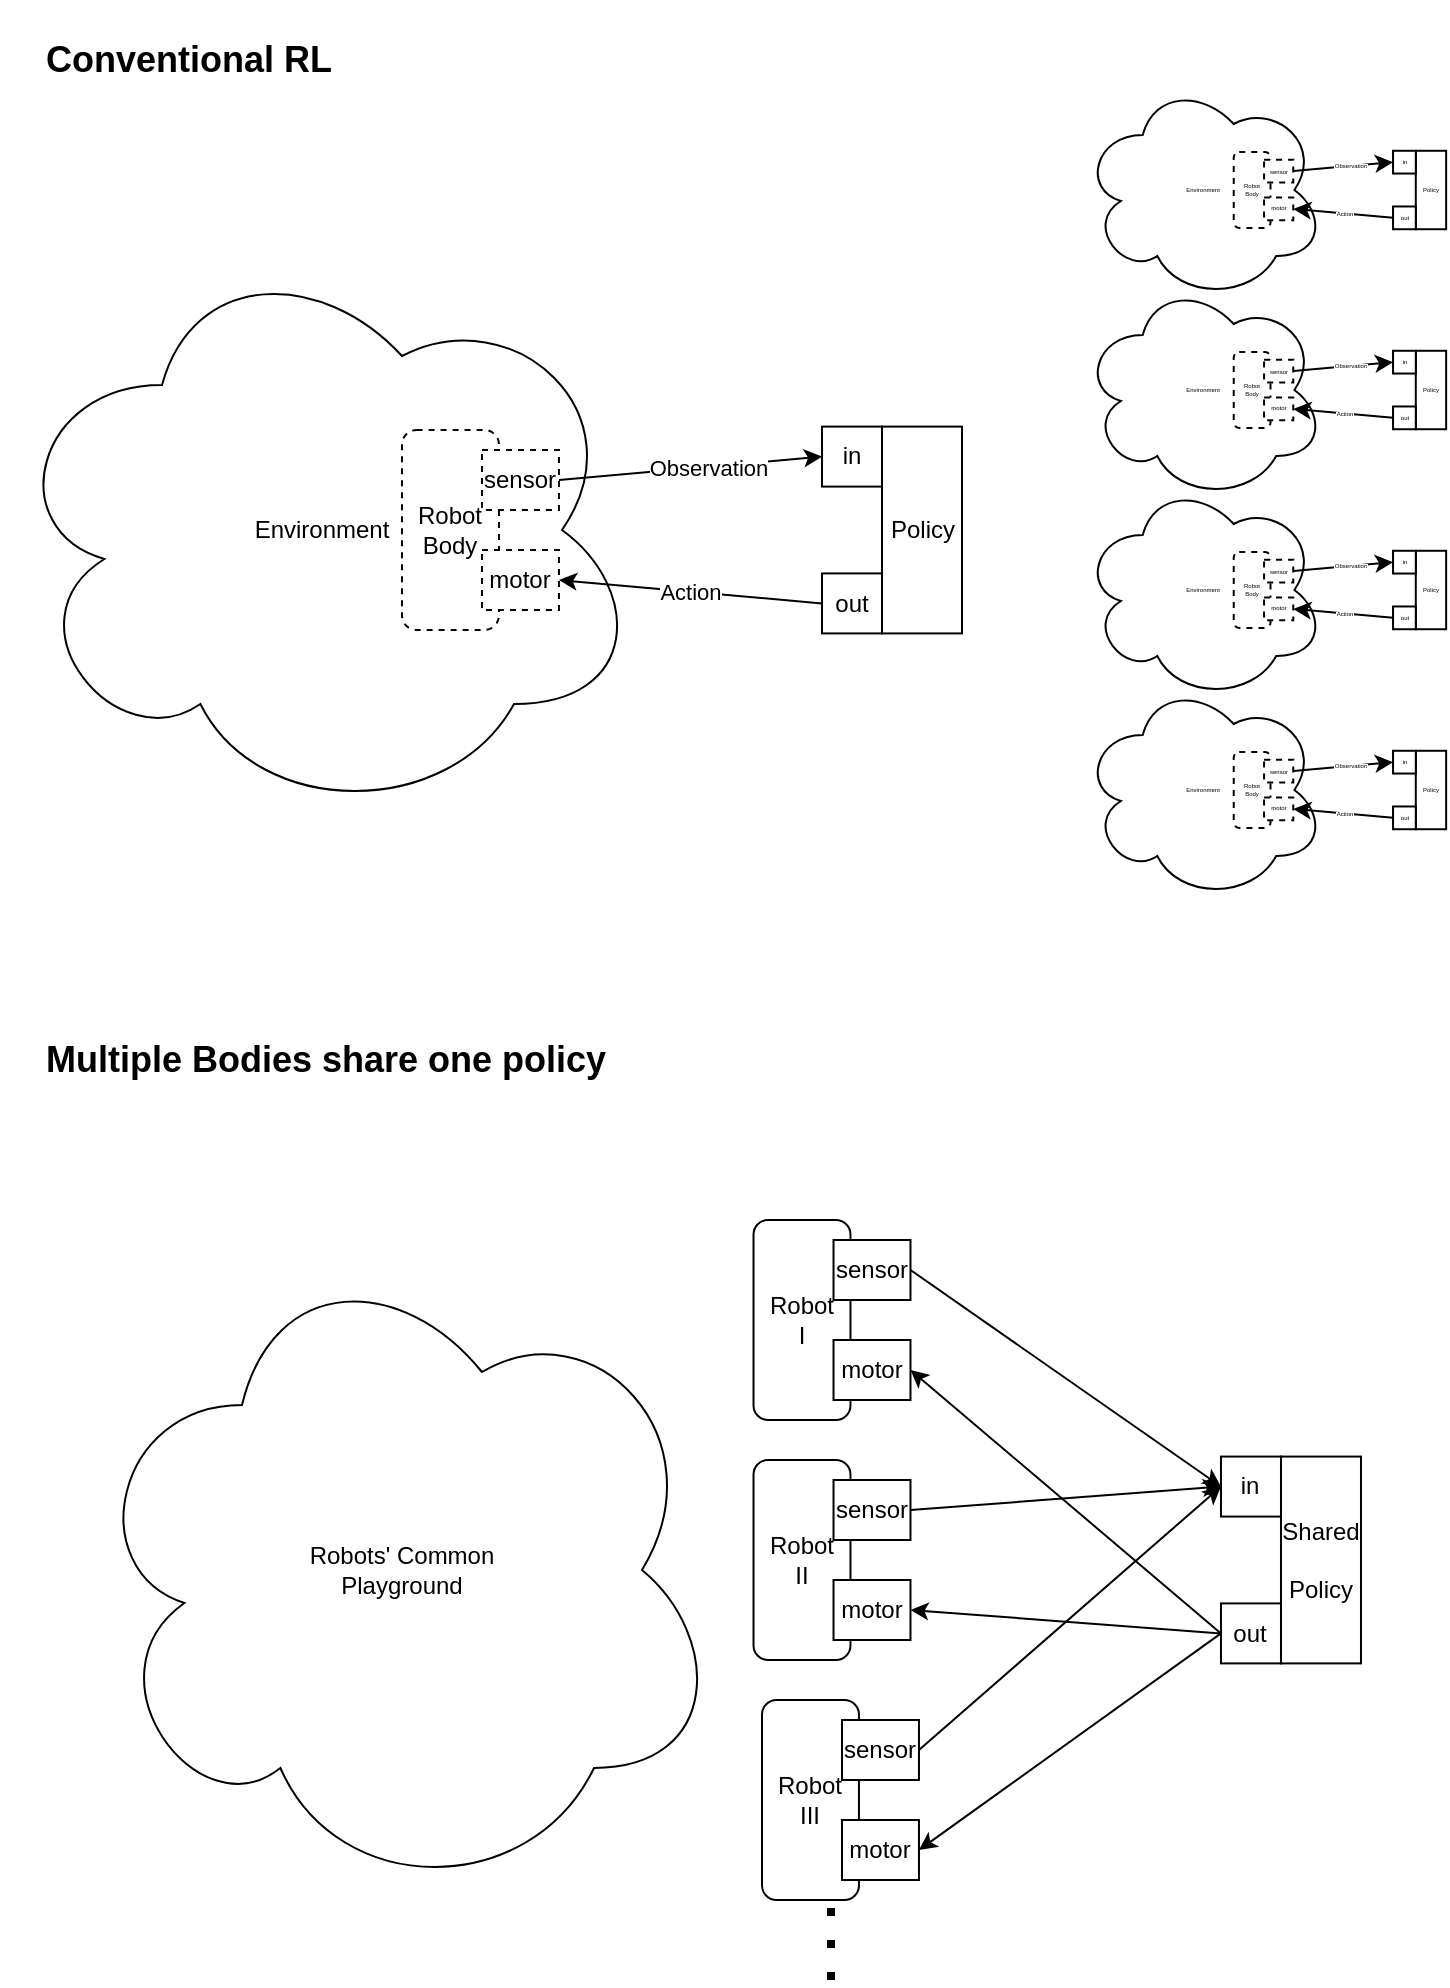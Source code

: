 <mxfile version="14.1.8" type="device" pages="10"><diagram id="rw5NeWp9PzqXzPnRvuEN" name="1-motivation"><mxGraphModel dx="2370" dy="1418" grid="1" gridSize="10" guides="1" tooltips="1" connect="1" arrows="1" fold="1" page="1" pageScale="1" pageWidth="850" pageHeight="1100" math="0" shadow="0"><root><mxCell id="0"/><mxCell id="1" parent="0"/><mxCell id="MRghWWxFJsyNFLltx63Q-1" value="Environment" style="ellipse;shape=cloud;whiteSpace=wrap;html=1;" vertex="1" parent="1"><mxGeometry x="30" y="150" width="320" height="290" as="geometry"/></mxCell><mxCell id="MRghWWxFJsyNFLltx63Q-2" value="Conventional RL" style="text;html=1;strokeColor=none;fillColor=none;align=left;verticalAlign=middle;whiteSpace=wrap;rounded=0;fontSize=18;fontStyle=1" vertex="1" parent="1"><mxGeometry x="50" y="30" width="250" height="60" as="geometry"/></mxCell><mxCell id="ux8dPP0SZ4ugDzJ17Z1m-4" value="" style="endArrow=classic;html=1;exitX=1;exitY=0.5;exitDx=0;exitDy=0;entryX=0;entryY=0.5;entryDx=0;entryDy=0;" edge="1" parent="1" source="DNNof7QMVR94ezy5tqyz-3" target="ux8dPP0SZ4ugDzJ17Z1m-2"><mxGeometry width="50" height="50" relative="1" as="geometry"><mxPoint x="390" y="450" as="sourcePoint"/><mxPoint x="440" y="400" as="targetPoint"/></mxGeometry></mxCell><mxCell id="ux8dPP0SZ4ugDzJ17Z1m-5" value="Observation" style="edgeLabel;html=1;align=center;verticalAlign=middle;resizable=0;points=[];" vertex="1" connectable="0" parent="ux8dPP0SZ4ugDzJ17Z1m-4"><mxGeometry x="0.127" relative="1" as="geometry"><mxPoint as="offset"/></mxGeometry></mxCell><mxCell id="ux8dPP0SZ4ugDzJ17Z1m-6" value="Action" style="endArrow=classic;html=1;entryX=1;entryY=0.5;entryDx=0;entryDy=0;exitX=0;exitY=0.5;exitDx=0;exitDy=0;" edge="1" parent="1" source="ux8dPP0SZ4ugDzJ17Z1m-3" target="DNNof7QMVR94ezy5tqyz-4"><mxGeometry width="50" height="50" relative="1" as="geometry"><mxPoint x="390" y="450" as="sourcePoint"/><mxPoint x="440" y="400" as="targetPoint"/></mxGeometry></mxCell><mxCell id="ux8dPP0SZ4ugDzJ17Z1m-7" value="" style="group" vertex="1" connectable="0" parent="1"><mxGeometry x="440" y="243.3" width="70" height="103.41" as="geometry"/></mxCell><mxCell id="ux8dPP0SZ4ugDzJ17Z1m-1" value="Policy" style="html=1;align=center;" vertex="1" parent="ux8dPP0SZ4ugDzJ17Z1m-7"><mxGeometry x="30" width="40" height="103.41" as="geometry"/></mxCell><mxCell id="ux8dPP0SZ4ugDzJ17Z1m-2" value="in" style="rounded=0;whiteSpace=wrap;html=1;" vertex="1" parent="ux8dPP0SZ4ugDzJ17Z1m-7"><mxGeometry width="30" height="30" as="geometry"/></mxCell><mxCell id="ux8dPP0SZ4ugDzJ17Z1m-3" value="out" style="rounded=0;whiteSpace=wrap;html=1;" vertex="1" parent="ux8dPP0SZ4ugDzJ17Z1m-7"><mxGeometry y="73.41" width="30" height="30" as="geometry"/></mxCell><mxCell id="ux8dPP0SZ4ugDzJ17Z1m-39" value="Multiple Bodies share one policy" style="text;html=1;strokeColor=none;fillColor=none;align=left;verticalAlign=middle;whiteSpace=wrap;rounded=0;fontSize=18;fontStyle=1" vertex="1" parent="1"><mxGeometry x="50" y="530" width="360" height="60" as="geometry"/></mxCell><mxCell id="ynsIRrXvd_6W7CceEe76-1" value="Robots' Common &lt;br&gt;Playground" style="ellipse;shape=cloud;whiteSpace=wrap;html=1;" vertex="1" parent="1"><mxGeometry x="70" y="650" width="320" height="330" as="geometry"/></mxCell><mxCell id="ynsIRrXvd_6W7CceEe76-5" value="" style="endArrow=none;dashed=1;html=1;dashPattern=1 3;strokeWidth=4;fontSize=18;" edge="1" parent="1"><mxGeometry width="50" height="50" relative="1" as="geometry"><mxPoint x="444.5" y="1020" as="sourcePoint"/><mxPoint x="444.5" y="980" as="targetPoint"/></mxGeometry></mxCell><mxCell id="ynsIRrXvd_6W7CceEe76-6" value="" style="group" vertex="1" connectable="0" parent="1"><mxGeometry x="639.49" y="758.29" width="70" height="103.41" as="geometry"/></mxCell><mxCell id="ynsIRrXvd_6W7CceEe76-7" value="Shared&lt;br&gt;&lt;br&gt;Policy" style="html=1;align=center;" vertex="1" parent="ynsIRrXvd_6W7CceEe76-6"><mxGeometry x="30" width="40" height="103.41" as="geometry"/></mxCell><mxCell id="ynsIRrXvd_6W7CceEe76-8" value="in" style="rounded=0;whiteSpace=wrap;html=1;" vertex="1" parent="ynsIRrXvd_6W7CceEe76-6"><mxGeometry width="30" height="30" as="geometry"/></mxCell><mxCell id="ynsIRrXvd_6W7CceEe76-9" value="out" style="rounded=0;whiteSpace=wrap;html=1;" vertex="1" parent="ynsIRrXvd_6W7CceEe76-6"><mxGeometry y="73.41" width="30" height="30" as="geometry"/></mxCell><mxCell id="ynsIRrXvd_6W7CceEe76-10" value="" style="endArrow=classic;html=1;strokeWidth=1;fontSize=18;entryX=0;entryY=0.5;entryDx=0;entryDy=0;exitX=1;exitY=0.5;exitDx=0;exitDy=0;" edge="1" parent="1" source="5J60gcY55j5-uglvgPfQ-3" target="ynsIRrXvd_6W7CceEe76-8"><mxGeometry width="50" height="50" relative="1" as="geometry"><mxPoint x="490" y="702.5" as="sourcePoint"/><mxPoint x="480" y="810" as="targetPoint"/></mxGeometry></mxCell><mxCell id="ynsIRrXvd_6W7CceEe76-11" value="" style="endArrow=classic;html=1;strokeWidth=1;fontSize=18;entryX=0;entryY=0.5;entryDx=0;entryDy=0;exitX=1;exitY=0.5;exitDx=0;exitDy=0;" edge="1" parent="1" source="5J60gcY55j5-uglvgPfQ-7" target="ynsIRrXvd_6W7CceEe76-8"><mxGeometry width="50" height="50" relative="1" as="geometry"><mxPoint x="490" y="772.5" as="sourcePoint"/><mxPoint x="630" y="765" as="targetPoint"/></mxGeometry></mxCell><mxCell id="ynsIRrXvd_6W7CceEe76-12" value="" style="endArrow=classic;html=1;strokeWidth=1;fontSize=18;entryX=0;entryY=0.5;entryDx=0;entryDy=0;exitX=1;exitY=0.5;exitDx=0;exitDy=0;" edge="1" parent="1" source="5J60gcY55j5-uglvgPfQ-11" target="ynsIRrXvd_6W7CceEe76-8"><mxGeometry width="50" height="50" relative="1" as="geometry"><mxPoint x="490" y="842.5" as="sourcePoint"/><mxPoint x="630" y="765" as="targetPoint"/></mxGeometry></mxCell><mxCell id="ynsIRrXvd_6W7CceEe76-13" value="" style="endArrow=classic;html=1;strokeWidth=1;fontSize=18;entryX=1;entryY=0.5;entryDx=0;entryDy=0;exitX=0;exitY=0.5;exitDx=0;exitDy=0;" edge="1" parent="1" source="ynsIRrXvd_6W7CceEe76-9" target="5J60gcY55j5-uglvgPfQ-4"><mxGeometry width="50" height="50" relative="1" as="geometry"><mxPoint x="500" y="852.5" as="sourcePoint"/><mxPoint x="490" y="727.5" as="targetPoint"/></mxGeometry></mxCell><mxCell id="ynsIRrXvd_6W7CceEe76-14" value="" style="endArrow=classic;html=1;strokeWidth=1;fontSize=18;entryX=1;entryY=0.5;entryDx=0;entryDy=0;exitX=0;exitY=0.5;exitDx=0;exitDy=0;" edge="1" parent="1" source="ynsIRrXvd_6W7CceEe76-9" target="5J60gcY55j5-uglvgPfQ-8"><mxGeometry width="50" height="50" relative="1" as="geometry"><mxPoint x="620" y="830" as="sourcePoint"/><mxPoint x="490" y="797.5" as="targetPoint"/></mxGeometry></mxCell><mxCell id="ynsIRrXvd_6W7CceEe76-15" value="" style="endArrow=classic;html=1;strokeWidth=1;fontSize=18;entryX=1;entryY=0.5;entryDx=0;entryDy=0;exitX=0;exitY=0.5;exitDx=0;exitDy=0;" edge="1" parent="1" source="ynsIRrXvd_6W7CceEe76-9" target="5J60gcY55j5-uglvgPfQ-12"><mxGeometry width="50" height="50" relative="1" as="geometry"><mxPoint x="620" y="828" as="sourcePoint"/><mxPoint x="490" y="867.5" as="targetPoint"/></mxGeometry></mxCell><mxCell id="DNNof7QMVR94ezy5tqyz-5" value="" style="group" vertex="1" connectable="0" parent="1"><mxGeometry x="230" y="245" width="78.48" height="100" as="geometry"/></mxCell><mxCell id="DNNof7QMVR94ezy5tqyz-2" value="Robot&lt;br&gt;Body" style="rounded=1;whiteSpace=wrap;html=1;dashed=1;" vertex="1" parent="DNNof7QMVR94ezy5tqyz-5"><mxGeometry width="48.48" height="100" as="geometry"/></mxCell><mxCell id="DNNof7QMVR94ezy5tqyz-3" value="sensor" style="rounded=0;whiteSpace=wrap;html=1;dashed=1;" vertex="1" parent="DNNof7QMVR94ezy5tqyz-5"><mxGeometry x="40" y="10" width="38.48" height="30" as="geometry"/></mxCell><mxCell id="DNNof7QMVR94ezy5tqyz-4" value="motor" style="rounded=0;whiteSpace=wrap;html=1;dashed=1;" vertex="1" parent="DNNof7QMVR94ezy5tqyz-5"><mxGeometry x="40" y="60" width="38.48" height="30" as="geometry"/></mxCell><mxCell id="5J60gcY55j5-uglvgPfQ-1" value="" style="group" vertex="1" connectable="0" parent="1"><mxGeometry x="405.76" y="640" width="78.48" height="100" as="geometry"/></mxCell><mxCell id="5J60gcY55j5-uglvgPfQ-2" value="Robot&lt;br&gt;I" style="rounded=1;whiteSpace=wrap;html=1;" vertex="1" parent="5J60gcY55j5-uglvgPfQ-1"><mxGeometry width="48.48" height="100" as="geometry"/></mxCell><mxCell id="5J60gcY55j5-uglvgPfQ-3" value="sensor" style="rounded=0;whiteSpace=wrap;html=1;" vertex="1" parent="5J60gcY55j5-uglvgPfQ-1"><mxGeometry x="40" y="10" width="38.48" height="30" as="geometry"/></mxCell><mxCell id="5J60gcY55j5-uglvgPfQ-4" value="motor" style="rounded=0;whiteSpace=wrap;html=1;" vertex="1" parent="5J60gcY55j5-uglvgPfQ-1"><mxGeometry x="40" y="60" width="38.48" height="30" as="geometry"/></mxCell><mxCell id="5J60gcY55j5-uglvgPfQ-5" value="" style="group" vertex="1" connectable="0" parent="1"><mxGeometry x="405.76" y="760" width="78.48" height="100" as="geometry"/></mxCell><mxCell id="5J60gcY55j5-uglvgPfQ-6" value="Robot&lt;br&gt;II" style="rounded=1;whiteSpace=wrap;html=1;" vertex="1" parent="5J60gcY55j5-uglvgPfQ-5"><mxGeometry width="48.48" height="100" as="geometry"/></mxCell><mxCell id="5J60gcY55j5-uglvgPfQ-7" value="sensor" style="rounded=0;whiteSpace=wrap;html=1;" vertex="1" parent="5J60gcY55j5-uglvgPfQ-5"><mxGeometry x="40" y="10" width="38.48" height="30" as="geometry"/></mxCell><mxCell id="5J60gcY55j5-uglvgPfQ-8" value="motor" style="rounded=0;whiteSpace=wrap;html=1;" vertex="1" parent="5J60gcY55j5-uglvgPfQ-5"><mxGeometry x="40" y="60" width="38.48" height="30" as="geometry"/></mxCell><mxCell id="5J60gcY55j5-uglvgPfQ-9" value="" style="group" vertex="1" connectable="0" parent="1"><mxGeometry x="410" y="880" width="78.48" height="100" as="geometry"/></mxCell><mxCell id="5J60gcY55j5-uglvgPfQ-10" value="Robot&lt;br&gt;III" style="rounded=1;whiteSpace=wrap;html=1;" vertex="1" parent="5J60gcY55j5-uglvgPfQ-9"><mxGeometry width="48.48" height="100" as="geometry"/></mxCell><mxCell id="5J60gcY55j5-uglvgPfQ-11" value="sensor" style="rounded=0;whiteSpace=wrap;html=1;" vertex="1" parent="5J60gcY55j5-uglvgPfQ-9"><mxGeometry x="40" y="10" width="38.48" height="30" as="geometry"/></mxCell><mxCell id="5J60gcY55j5-uglvgPfQ-12" value="motor" style="rounded=0;whiteSpace=wrap;html=1;" vertex="1" parent="5J60gcY55j5-uglvgPfQ-9"><mxGeometry x="40" y="60" width="38.48" height="30" as="geometry"/></mxCell><mxCell id="52eGi9Liap-mRjAAiBGP-25" value="" style="group" vertex="1" connectable="0" parent="1"><mxGeometry x="570" y="70" width="182.07" height="110" as="geometry"/></mxCell><mxCell id="52eGi9Liap-mRjAAiBGP-12" value="Environment" style="ellipse;shape=cloud;whiteSpace=wrap;html=1;fontSize=3;" vertex="1" parent="52eGi9Liap-mRjAAiBGP-25"><mxGeometry width="121.38" height="110.0" as="geometry"/></mxCell><mxCell id="52eGi9Liap-mRjAAiBGP-16" value="" style="group;fontSize=3;" vertex="1" connectable="0" parent="52eGi9Liap-mRjAAiBGP-25"><mxGeometry x="155.518" y="35.39" width="26.552" height="39.224" as="geometry"/></mxCell><mxCell id="52eGi9Liap-mRjAAiBGP-17" value="Policy" style="html=1;align=center;fontSize=3;" vertex="1" parent="52eGi9Liap-mRjAAiBGP-16"><mxGeometry x="11.379" width="15.173" height="39.224" as="geometry"/></mxCell><mxCell id="52eGi9Liap-mRjAAiBGP-18" value="in" style="rounded=0;whiteSpace=wrap;html=1;fontSize=3;" vertex="1" parent="52eGi9Liap-mRjAAiBGP-16"><mxGeometry width="11.379" height="11.379" as="geometry"/></mxCell><mxCell id="52eGi9Liap-mRjAAiBGP-19" value="out" style="rounded=0;whiteSpace=wrap;html=1;fontSize=3;" vertex="1" parent="52eGi9Liap-mRjAAiBGP-16"><mxGeometry y="27.845" width="11.379" height="11.379" as="geometry"/></mxCell><mxCell id="52eGi9Liap-mRjAAiBGP-20" value="" style="group;fontSize=3;" vertex="1" connectable="0" parent="52eGi9Liap-mRjAAiBGP-25"><mxGeometry x="75.863" y="36.034" width="29.768" height="37.931" as="geometry"/></mxCell><mxCell id="52eGi9Liap-mRjAAiBGP-21" value="Robot&lt;br style=&quot;font-size: 3px;&quot;&gt;Body" style="rounded=1;whiteSpace=wrap;html=1;dashed=1;fontSize=3;" vertex="1" parent="52eGi9Liap-mRjAAiBGP-20"><mxGeometry width="18.389" height="37.931" as="geometry"/></mxCell><mxCell id="52eGi9Liap-mRjAAiBGP-22" value="sensor" style="rounded=0;whiteSpace=wrap;html=1;dashed=1;fontSize=3;" vertex="1" parent="52eGi9Liap-mRjAAiBGP-20"><mxGeometry x="15.173" y="3.793" width="14.596" height="11.379" as="geometry"/></mxCell><mxCell id="52eGi9Liap-mRjAAiBGP-23" value="motor" style="rounded=0;whiteSpace=wrap;html=1;dashed=1;fontSize=3;" vertex="1" parent="52eGi9Liap-mRjAAiBGP-20"><mxGeometry x="15.173" y="22.759" width="14.596" height="11.379" as="geometry"/></mxCell><mxCell id="52eGi9Liap-mRjAAiBGP-13" value="" style="endArrow=classic;html=1;exitX=1;exitY=0.5;exitDx=0;exitDy=0;entryX=0;entryY=0.5;entryDx=0;entryDy=0;fontSize=3;" edge="1" parent="52eGi9Liap-mRjAAiBGP-25" source="52eGi9Liap-mRjAAiBGP-22" target="52eGi9Liap-mRjAAiBGP-18"><mxGeometry width="61.11" height="61.111" as="geometry"><mxPoint x="136.553" y="113.793" as="sourcePoint"/><mxPoint x="155.518" y="94.828" as="targetPoint"/></mxGeometry></mxCell><mxCell id="52eGi9Liap-mRjAAiBGP-14" value="Observation" style="edgeLabel;html=1;align=center;verticalAlign=middle;resizable=0;points=[];fontSize=3;" vertex="1" connectable="0" parent="52eGi9Liap-mRjAAiBGP-13"><mxGeometry x="0.127" relative="1" as="geometry"><mxPoint as="offset"/></mxGeometry></mxCell><mxCell id="52eGi9Liap-mRjAAiBGP-15" value="Action" style="endArrow=classic;html=1;entryX=1;entryY=0.5;entryDx=0;entryDy=0;exitX=0;exitY=0.5;exitDx=0;exitDy=0;fontSize=3;" edge="1" parent="52eGi9Liap-mRjAAiBGP-25" source="52eGi9Liap-mRjAAiBGP-19" target="52eGi9Liap-mRjAAiBGP-23"><mxGeometry width="61.11" height="61.111" as="geometry"><mxPoint x="136.553" y="113.793" as="sourcePoint"/><mxPoint x="155.518" y="94.828" as="targetPoint"/></mxGeometry></mxCell><mxCell id="52eGi9Liap-mRjAAiBGP-26" value="" style="group" vertex="1" connectable="0" parent="1"><mxGeometry x="570" y="170" width="182.07" height="110" as="geometry"/></mxCell><mxCell id="52eGi9Liap-mRjAAiBGP-27" value="Environment" style="ellipse;shape=cloud;whiteSpace=wrap;html=1;fontSize=3;" vertex="1" parent="52eGi9Liap-mRjAAiBGP-26"><mxGeometry width="121.38" height="110.0" as="geometry"/></mxCell><mxCell id="52eGi9Liap-mRjAAiBGP-28" value="" style="group;fontSize=3;" vertex="1" connectable="0" parent="52eGi9Liap-mRjAAiBGP-26"><mxGeometry x="155.518" y="35.39" width="26.552" height="39.224" as="geometry"/></mxCell><mxCell id="52eGi9Liap-mRjAAiBGP-29" value="Policy" style="html=1;align=center;fontSize=3;" vertex="1" parent="52eGi9Liap-mRjAAiBGP-28"><mxGeometry x="11.379" width="15.173" height="39.224" as="geometry"/></mxCell><mxCell id="52eGi9Liap-mRjAAiBGP-30" value="in" style="rounded=0;whiteSpace=wrap;html=1;fontSize=3;" vertex="1" parent="52eGi9Liap-mRjAAiBGP-28"><mxGeometry width="11.379" height="11.379" as="geometry"/></mxCell><mxCell id="52eGi9Liap-mRjAAiBGP-31" value="out" style="rounded=0;whiteSpace=wrap;html=1;fontSize=3;" vertex="1" parent="52eGi9Liap-mRjAAiBGP-28"><mxGeometry y="27.845" width="11.379" height="11.379" as="geometry"/></mxCell><mxCell id="52eGi9Liap-mRjAAiBGP-32" value="" style="group;fontSize=3;" vertex="1" connectable="0" parent="52eGi9Liap-mRjAAiBGP-26"><mxGeometry x="75.863" y="36.034" width="29.768" height="37.931" as="geometry"/></mxCell><mxCell id="52eGi9Liap-mRjAAiBGP-33" value="Robot&lt;br style=&quot;font-size: 3px;&quot;&gt;Body" style="rounded=1;whiteSpace=wrap;html=1;dashed=1;fontSize=3;" vertex="1" parent="52eGi9Liap-mRjAAiBGP-32"><mxGeometry width="18.389" height="37.931" as="geometry"/></mxCell><mxCell id="52eGi9Liap-mRjAAiBGP-34" value="sensor" style="rounded=0;whiteSpace=wrap;html=1;dashed=1;fontSize=3;" vertex="1" parent="52eGi9Liap-mRjAAiBGP-32"><mxGeometry x="15.173" y="3.793" width="14.596" height="11.379" as="geometry"/></mxCell><mxCell id="52eGi9Liap-mRjAAiBGP-35" value="motor" style="rounded=0;whiteSpace=wrap;html=1;dashed=1;fontSize=3;" vertex="1" parent="52eGi9Liap-mRjAAiBGP-32"><mxGeometry x="15.173" y="22.759" width="14.596" height="11.379" as="geometry"/></mxCell><mxCell id="52eGi9Liap-mRjAAiBGP-36" value="" style="endArrow=classic;html=1;exitX=1;exitY=0.5;exitDx=0;exitDy=0;entryX=0;entryY=0.5;entryDx=0;entryDy=0;fontSize=3;" edge="1" parent="52eGi9Liap-mRjAAiBGP-26" source="52eGi9Liap-mRjAAiBGP-34" target="52eGi9Liap-mRjAAiBGP-30"><mxGeometry width="61.11" height="61.111" as="geometry"><mxPoint x="136.553" y="113.793" as="sourcePoint"/><mxPoint x="155.518" y="94.828" as="targetPoint"/></mxGeometry></mxCell><mxCell id="52eGi9Liap-mRjAAiBGP-37" value="Observation" style="edgeLabel;html=1;align=center;verticalAlign=middle;resizable=0;points=[];fontSize=3;" vertex="1" connectable="0" parent="52eGi9Liap-mRjAAiBGP-36"><mxGeometry x="0.127" relative="1" as="geometry"><mxPoint as="offset"/></mxGeometry></mxCell><mxCell id="52eGi9Liap-mRjAAiBGP-38" value="Action" style="endArrow=classic;html=1;entryX=1;entryY=0.5;entryDx=0;entryDy=0;exitX=0;exitY=0.5;exitDx=0;exitDy=0;fontSize=3;" edge="1" parent="52eGi9Liap-mRjAAiBGP-26" source="52eGi9Liap-mRjAAiBGP-31" target="52eGi9Liap-mRjAAiBGP-35"><mxGeometry width="61.11" height="61.111" as="geometry"><mxPoint x="136.553" y="113.793" as="sourcePoint"/><mxPoint x="155.518" y="94.828" as="targetPoint"/></mxGeometry></mxCell><mxCell id="52eGi9Liap-mRjAAiBGP-39" value="" style="group" vertex="1" connectable="0" parent="1"><mxGeometry x="570" y="270" width="182.07" height="110" as="geometry"/></mxCell><mxCell id="52eGi9Liap-mRjAAiBGP-40" value="Environment" style="ellipse;shape=cloud;whiteSpace=wrap;html=1;fontSize=3;" vertex="1" parent="52eGi9Liap-mRjAAiBGP-39"><mxGeometry width="121.38" height="110.0" as="geometry"/></mxCell><mxCell id="52eGi9Liap-mRjAAiBGP-41" value="" style="group;fontSize=3;" vertex="1" connectable="0" parent="52eGi9Liap-mRjAAiBGP-39"><mxGeometry x="155.518" y="35.39" width="26.552" height="39.224" as="geometry"/></mxCell><mxCell id="52eGi9Liap-mRjAAiBGP-42" value="Policy" style="html=1;align=center;fontSize=3;" vertex="1" parent="52eGi9Liap-mRjAAiBGP-41"><mxGeometry x="11.379" width="15.173" height="39.224" as="geometry"/></mxCell><mxCell id="52eGi9Liap-mRjAAiBGP-43" value="in" style="rounded=0;whiteSpace=wrap;html=1;fontSize=3;" vertex="1" parent="52eGi9Liap-mRjAAiBGP-41"><mxGeometry width="11.379" height="11.379" as="geometry"/></mxCell><mxCell id="52eGi9Liap-mRjAAiBGP-44" value="out" style="rounded=0;whiteSpace=wrap;html=1;fontSize=3;" vertex="1" parent="52eGi9Liap-mRjAAiBGP-41"><mxGeometry y="27.845" width="11.379" height="11.379" as="geometry"/></mxCell><mxCell id="52eGi9Liap-mRjAAiBGP-45" value="" style="group;fontSize=3;" vertex="1" connectable="0" parent="52eGi9Liap-mRjAAiBGP-39"><mxGeometry x="75.863" y="36.034" width="29.768" height="37.931" as="geometry"/></mxCell><mxCell id="52eGi9Liap-mRjAAiBGP-46" value="Robot&lt;br style=&quot;font-size: 3px;&quot;&gt;Body" style="rounded=1;whiteSpace=wrap;html=1;dashed=1;fontSize=3;" vertex="1" parent="52eGi9Liap-mRjAAiBGP-45"><mxGeometry width="18.389" height="37.931" as="geometry"/></mxCell><mxCell id="52eGi9Liap-mRjAAiBGP-47" value="sensor" style="rounded=0;whiteSpace=wrap;html=1;dashed=1;fontSize=3;" vertex="1" parent="52eGi9Liap-mRjAAiBGP-45"><mxGeometry x="15.173" y="3.793" width="14.596" height="11.379" as="geometry"/></mxCell><mxCell id="52eGi9Liap-mRjAAiBGP-48" value="motor" style="rounded=0;whiteSpace=wrap;html=1;dashed=1;fontSize=3;" vertex="1" parent="52eGi9Liap-mRjAAiBGP-45"><mxGeometry x="15.173" y="22.759" width="14.596" height="11.379" as="geometry"/></mxCell><mxCell id="52eGi9Liap-mRjAAiBGP-49" value="" style="endArrow=classic;html=1;exitX=1;exitY=0.5;exitDx=0;exitDy=0;entryX=0;entryY=0.5;entryDx=0;entryDy=0;fontSize=3;" edge="1" parent="52eGi9Liap-mRjAAiBGP-39" source="52eGi9Liap-mRjAAiBGP-47" target="52eGi9Liap-mRjAAiBGP-43"><mxGeometry width="61.11" height="61.111" as="geometry"><mxPoint x="136.553" y="113.793" as="sourcePoint"/><mxPoint x="155.518" y="94.828" as="targetPoint"/></mxGeometry></mxCell><mxCell id="52eGi9Liap-mRjAAiBGP-50" value="Observation" style="edgeLabel;html=1;align=center;verticalAlign=middle;resizable=0;points=[];fontSize=3;" vertex="1" connectable="0" parent="52eGi9Liap-mRjAAiBGP-49"><mxGeometry x="0.127" relative="1" as="geometry"><mxPoint as="offset"/></mxGeometry></mxCell><mxCell id="52eGi9Liap-mRjAAiBGP-51" value="Action" style="endArrow=classic;html=1;entryX=1;entryY=0.5;entryDx=0;entryDy=0;exitX=0;exitY=0.5;exitDx=0;exitDy=0;fontSize=3;" edge="1" parent="52eGi9Liap-mRjAAiBGP-39" source="52eGi9Liap-mRjAAiBGP-44" target="52eGi9Liap-mRjAAiBGP-48"><mxGeometry width="61.11" height="61.111" as="geometry"><mxPoint x="136.553" y="113.793" as="sourcePoint"/><mxPoint x="155.518" y="94.828" as="targetPoint"/></mxGeometry></mxCell><mxCell id="52eGi9Liap-mRjAAiBGP-52" value="" style="group" vertex="1" connectable="0" parent="1"><mxGeometry x="570" y="370" width="182.07" height="110" as="geometry"/></mxCell><mxCell id="52eGi9Liap-mRjAAiBGP-53" value="Environment" style="ellipse;shape=cloud;whiteSpace=wrap;html=1;fontSize=3;" vertex="1" parent="52eGi9Liap-mRjAAiBGP-52"><mxGeometry width="121.38" height="110.0" as="geometry"/></mxCell><mxCell id="52eGi9Liap-mRjAAiBGP-54" value="" style="group;fontSize=3;" vertex="1" connectable="0" parent="52eGi9Liap-mRjAAiBGP-52"><mxGeometry x="155.518" y="35.39" width="26.552" height="39.224" as="geometry"/></mxCell><mxCell id="52eGi9Liap-mRjAAiBGP-55" value="Policy" style="html=1;align=center;fontSize=3;" vertex="1" parent="52eGi9Liap-mRjAAiBGP-54"><mxGeometry x="11.379" width="15.173" height="39.224" as="geometry"/></mxCell><mxCell id="52eGi9Liap-mRjAAiBGP-56" value="in" style="rounded=0;whiteSpace=wrap;html=1;fontSize=3;" vertex="1" parent="52eGi9Liap-mRjAAiBGP-54"><mxGeometry width="11.379" height="11.379" as="geometry"/></mxCell><mxCell id="52eGi9Liap-mRjAAiBGP-57" value="out" style="rounded=0;whiteSpace=wrap;html=1;fontSize=3;" vertex="1" parent="52eGi9Liap-mRjAAiBGP-54"><mxGeometry y="27.845" width="11.379" height="11.379" as="geometry"/></mxCell><mxCell id="52eGi9Liap-mRjAAiBGP-58" value="" style="group;fontSize=3;" vertex="1" connectable="0" parent="52eGi9Liap-mRjAAiBGP-52"><mxGeometry x="75.863" y="36.034" width="29.768" height="37.931" as="geometry"/></mxCell><mxCell id="52eGi9Liap-mRjAAiBGP-59" value="Robot&lt;br style=&quot;font-size: 3px;&quot;&gt;Body" style="rounded=1;whiteSpace=wrap;html=1;dashed=1;fontSize=3;" vertex="1" parent="52eGi9Liap-mRjAAiBGP-58"><mxGeometry width="18.389" height="37.931" as="geometry"/></mxCell><mxCell id="52eGi9Liap-mRjAAiBGP-60" value="sensor" style="rounded=0;whiteSpace=wrap;html=1;dashed=1;fontSize=3;" vertex="1" parent="52eGi9Liap-mRjAAiBGP-58"><mxGeometry x="15.173" y="3.793" width="14.596" height="11.379" as="geometry"/></mxCell><mxCell id="52eGi9Liap-mRjAAiBGP-61" value="motor" style="rounded=0;whiteSpace=wrap;html=1;dashed=1;fontSize=3;" vertex="1" parent="52eGi9Liap-mRjAAiBGP-58"><mxGeometry x="15.173" y="22.759" width="14.596" height="11.379" as="geometry"/></mxCell><mxCell id="52eGi9Liap-mRjAAiBGP-62" value="" style="endArrow=classic;html=1;exitX=1;exitY=0.5;exitDx=0;exitDy=0;entryX=0;entryY=0.5;entryDx=0;entryDy=0;fontSize=3;" edge="1" parent="52eGi9Liap-mRjAAiBGP-52" source="52eGi9Liap-mRjAAiBGP-60" target="52eGi9Liap-mRjAAiBGP-56"><mxGeometry width="61.11" height="61.111" as="geometry"><mxPoint x="136.553" y="113.793" as="sourcePoint"/><mxPoint x="155.518" y="94.828" as="targetPoint"/></mxGeometry></mxCell><mxCell id="52eGi9Liap-mRjAAiBGP-63" value="Observation" style="edgeLabel;html=1;align=center;verticalAlign=middle;resizable=0;points=[];fontSize=3;" vertex="1" connectable="0" parent="52eGi9Liap-mRjAAiBGP-62"><mxGeometry x="0.127" relative="1" as="geometry"><mxPoint as="offset"/></mxGeometry></mxCell><mxCell id="52eGi9Liap-mRjAAiBGP-64" value="Action" style="endArrow=classic;html=1;entryX=1;entryY=0.5;entryDx=0;entryDy=0;exitX=0;exitY=0.5;exitDx=0;exitDy=0;fontSize=3;" edge="1" parent="52eGi9Liap-mRjAAiBGP-52" source="52eGi9Liap-mRjAAiBGP-57" target="52eGi9Liap-mRjAAiBGP-61"><mxGeometry width="61.11" height="61.111" as="geometry"><mxPoint x="136.553" y="113.793" as="sourcePoint"/><mxPoint x="155.518" y="94.828" as="targetPoint"/></mxGeometry></mxCell></root></mxGraphModel></diagram><diagram id="B_hHHKkt1vIgQtwHZIke" name="notation-basic"><mxGraphModel dx="2370" dy="1418" grid="1" gridSize="10" guides="1" tooltips="1" connect="1" arrows="1" fold="1" page="1" pageScale="1" pageWidth="850" pageHeight="1100" math="0" shadow="0"><root><mxCell id="3oIZN7mmWzQdSkX9cKy1-0"/><mxCell id="3oIZN7mmWzQdSkX9cKy1-1" parent="3oIZN7mmWzQdSkX9cKy1-0"/><mxCell id="3oIZN7mmWzQdSkX9cKy1-3" value="Robot&lt;br&gt;&lt;br&gt;Body" style="rounded=1;whiteSpace=wrap;html=1;" parent="3oIZN7mmWzQdSkX9cKy1-1" vertex="1"><mxGeometry x="430" y="200" width="160" height="330" as="geometry"/></mxCell><mxCell id="3oIZN7mmWzQdSkX9cKy1-24" value="Policy" style="html=1;align=center;" parent="3oIZN7mmWzQdSkX9cKy1-1" vertex="1"><mxGeometry x="200" y="763.9" width="40" height="103.41" as="geometry"/></mxCell><mxCell id="3oIZN7mmWzQdSkX9cKy1-36" value="Policy" style="html=1;align=center;" parent="3oIZN7mmWzQdSkX9cKy1-1" vertex="1"><mxGeometry x="525" y="673.41" width="110" height="284.39" as="geometry"/></mxCell><mxCell id="3oIZN7mmWzQdSkX9cKy1-31" value="Input" style="swimlane;fontStyle=0;childLayout=stackLayout;horizontal=1;startSize=26;fillColor=none;horizontalStack=0;resizeParent=1;resizeParentMax=0;resizeLast=0;collapsible=1;marginBottom=0;align=center;" parent="3oIZN7mmWzQdSkX9cKy1-1" vertex="1"><mxGeometry x="430" y="673.41" width="95" height="130" as="geometry"><mxRectangle x="57.5" y="270" width="100" height="26" as="alternateBounds"/></mxGeometry></mxCell><mxCell id="3oIZN7mmWzQdSkX9cKy1-32" value="obs_1" style="text;strokeColor=none;fillColor=none;align=center;verticalAlign=top;spacingLeft=4;spacingRight=4;overflow=hidden;rotatable=0;points=[[0,0.5],[1,0.5]];portConstraint=eastwest;" parent="3oIZN7mmWzQdSkX9cKy1-31" vertex="1"><mxGeometry y="26" width="95" height="26" as="geometry"/></mxCell><mxCell id="3oIZN7mmWzQdSkX9cKy1-33" value="obs_2" style="text;strokeColor=none;fillColor=none;align=center;verticalAlign=top;spacingLeft=4;spacingRight=4;overflow=hidden;rotatable=0;points=[[0,0.5],[1,0.5]];portConstraint=eastwest;" parent="3oIZN7mmWzQdSkX9cKy1-31" vertex="1"><mxGeometry y="52" width="95" height="26" as="geometry"/></mxCell><mxCell id="3oIZN7mmWzQdSkX9cKy1-34" value="obs_3" style="text;strokeColor=none;fillColor=none;align=center;verticalAlign=top;spacingLeft=4;spacingRight=4;overflow=hidden;rotatable=0;points=[[0,0.5],[1,0.5]];portConstraint=eastwest;" parent="3oIZN7mmWzQdSkX9cKy1-31" vertex="1"><mxGeometry y="78" width="95" height="26" as="geometry"/></mxCell><mxCell id="3oIZN7mmWzQdSkX9cKy1-35" value="obs_4" style="text;strokeColor=none;fillColor=none;align=center;verticalAlign=top;spacingLeft=4;spacingRight=4;overflow=hidden;rotatable=0;points=[[0,0.5],[1,0.5]];portConstraint=eastwest;" parent="3oIZN7mmWzQdSkX9cKy1-31" vertex="1"><mxGeometry y="104" width="95" height="26" as="geometry"/></mxCell><mxCell id="3oIZN7mmWzQdSkX9cKy1-26" value="Output" style="swimlane;fontStyle=0;childLayout=stackLayout;horizontal=1;startSize=26;fillColor=none;horizontalStack=0;resizeParent=1;resizeParentMax=0;resizeLast=0;collapsible=1;marginBottom=0;align=center;" parent="3oIZN7mmWzQdSkX9cKy1-1" vertex="1"><mxGeometry x="430" y="827.8" width="95" height="130" as="geometry"/></mxCell><mxCell id="3oIZN7mmWzQdSkX9cKy1-27" value="action_1" style="text;strokeColor=none;fillColor=none;align=center;verticalAlign=top;spacingLeft=4;spacingRight=4;overflow=hidden;rotatable=0;points=[[0,0.5],[1,0.5]];portConstraint=eastwest;" parent="3oIZN7mmWzQdSkX9cKy1-26" vertex="1"><mxGeometry y="26" width="95" height="26" as="geometry"/></mxCell><mxCell id="3oIZN7mmWzQdSkX9cKy1-28" value="action_2" style="text;strokeColor=none;fillColor=none;align=center;verticalAlign=top;spacingLeft=4;spacingRight=4;overflow=hidden;rotatable=0;points=[[0,0.5],[1,0.5]];portConstraint=eastwest;" parent="3oIZN7mmWzQdSkX9cKy1-26" vertex="1"><mxGeometry y="52" width="95" height="26" as="geometry"/></mxCell><mxCell id="3oIZN7mmWzQdSkX9cKy1-29" value="action_3" style="text;strokeColor=none;fillColor=none;align=center;verticalAlign=top;spacingLeft=4;spacingRight=4;overflow=hidden;rotatable=0;points=[[0,0.5],[1,0.5]];portConstraint=eastwest;" parent="3oIZN7mmWzQdSkX9cKy1-26" vertex="1"><mxGeometry y="78" width="95" height="26" as="geometry"/></mxCell><mxCell id="3oIZN7mmWzQdSkX9cKy1-30" value="action_4" style="text;strokeColor=none;fillColor=none;align=center;verticalAlign=top;spacingLeft=4;spacingRight=4;overflow=hidden;rotatable=0;points=[[0,0.5],[1,0.5]];portConstraint=eastwest;" parent="3oIZN7mmWzQdSkX9cKy1-26" vertex="1"><mxGeometry y="104" width="95" height="26" as="geometry"/></mxCell><mxCell id="Z7F-zC5yU4GEVziiK9PL-0" value="in" style="rounded=0;whiteSpace=wrap;html=1;" vertex="1" parent="3oIZN7mmWzQdSkX9cKy1-1"><mxGeometry x="170" y="763.9" width="30" height="30" as="geometry"/></mxCell><mxCell id="Z7F-zC5yU4GEVziiK9PL-1" value="out" style="rounded=0;whiteSpace=wrap;html=1;" vertex="1" parent="3oIZN7mmWzQdSkX9cKy1-1"><mxGeometry x="170" y="837.31" width="30" height="30" as="geometry"/></mxCell><mxCell id="peZxpuxiKmDV83Nmf8vi-0" value="" style="endArrow=none;html=1;strokeWidth=1;fontSize=12;dashed=1;dashPattern=1 1;" edge="1" parent="3oIZN7mmWzQdSkX9cKy1-1"><mxGeometry width="50" height="50" relative="1" as="geometry"><mxPoint x="230" y="750" as="sourcePoint"/><mxPoint x="420" y="660" as="targetPoint"/></mxGeometry></mxCell><mxCell id="peZxpuxiKmDV83Nmf8vi-1" value="" style="endArrow=none;html=1;strokeWidth=1;fontSize=12;dashed=1;dashPattern=1 1;" edge="1" parent="3oIZN7mmWzQdSkX9cKy1-1"><mxGeometry width="50" height="50" relative="1" as="geometry"><mxPoint x="230" y="880" as="sourcePoint"/><mxPoint x="420" y="970" as="targetPoint"/></mxGeometry></mxCell><mxCell id="sK6QsD7O3qza9IkomNRh-0" value="Zoom in" style="text;html=1;strokeColor=none;fillColor=none;align=left;verticalAlign=middle;whiteSpace=wrap;rounded=0;fontSize=18;fontStyle=1" vertex="1" parent="3oIZN7mmWzQdSkX9cKy1-1"><mxGeometry x="50" y="30" width="250" height="60" as="geometry"/></mxCell><mxCell id="HU3u-fPre3Hp3GJVOr5e-0" value="Zoom in" style="text;html=1;strokeColor=none;fillColor=none;align=center;verticalAlign=middle;whiteSpace=wrap;rounded=0;fontSize=16;" vertex="1" parent="3oIZN7mmWzQdSkX9cKy1-1"><mxGeometry x="300" y="803.41" width="60" height="20" as="geometry"/></mxCell><mxCell id="t8dSznrIoLNJWl1yFnIm-1" value="Observation" style="swimlane;fontStyle=0;childLayout=stackLayout;horizontal=1;startSize=26;fillColor=none;horizontalStack=0;resizeParent=1;resizeParentMax=0;resizeLast=0;collapsible=1;marginBottom=0;align=center;" vertex="1" parent="3oIZN7mmWzQdSkX9cKy1-1"><mxGeometry x="590" y="220" width="95" height="130" as="geometry"><mxRectangle x="57.5" y="270" width="100" height="26" as="alternateBounds"/></mxGeometry></mxCell><mxCell id="t8dSznrIoLNJWl1yFnIm-2" value="obs_1" style="text;strokeColor=none;fillColor=none;align=center;verticalAlign=top;spacingLeft=4;spacingRight=4;overflow=hidden;rotatable=0;points=[[0,0.5],[1,0.5]];portConstraint=eastwest;" vertex="1" parent="t8dSznrIoLNJWl1yFnIm-1"><mxGeometry y="26" width="95" height="26" as="geometry"/></mxCell><mxCell id="t8dSznrIoLNJWl1yFnIm-3" value="obs_2" style="text;strokeColor=none;fillColor=none;align=center;verticalAlign=top;spacingLeft=4;spacingRight=4;overflow=hidden;rotatable=0;points=[[0,0.5],[1,0.5]];portConstraint=eastwest;" vertex="1" parent="t8dSznrIoLNJWl1yFnIm-1"><mxGeometry y="52" width="95" height="26" as="geometry"/></mxCell><mxCell id="t8dSznrIoLNJWl1yFnIm-4" value="obs_3" style="text;strokeColor=none;fillColor=none;align=center;verticalAlign=top;spacingLeft=4;spacingRight=4;overflow=hidden;rotatable=0;points=[[0,0.5],[1,0.5]];portConstraint=eastwest;" vertex="1" parent="t8dSznrIoLNJWl1yFnIm-1"><mxGeometry y="78" width="95" height="26" as="geometry"/></mxCell><mxCell id="t8dSznrIoLNJWl1yFnIm-5" value="obs_4" style="text;strokeColor=none;fillColor=none;align=center;verticalAlign=top;spacingLeft=4;spacingRight=4;overflow=hidden;rotatable=0;points=[[0,0.5],[1,0.5]];portConstraint=eastwest;" vertex="1" parent="t8dSznrIoLNJWl1yFnIm-1"><mxGeometry y="104" width="95" height="26" as="geometry"/></mxCell><mxCell id="t8dSznrIoLNJWl1yFnIm-6" value="Action" style="swimlane;fontStyle=0;childLayout=stackLayout;horizontal=1;startSize=26;fillColor=none;horizontalStack=0;resizeParent=1;resizeParentMax=0;resizeLast=0;collapsible=1;marginBottom=0;align=center;" vertex="1" parent="3oIZN7mmWzQdSkX9cKy1-1"><mxGeometry x="590" y="380" width="95" height="130" as="geometry"/></mxCell><mxCell id="t8dSznrIoLNJWl1yFnIm-7" value="action_1" style="text;strokeColor=none;fillColor=none;align=center;verticalAlign=top;spacingLeft=4;spacingRight=4;overflow=hidden;rotatable=0;points=[[0,0.5],[1,0.5]];portConstraint=eastwest;" vertex="1" parent="t8dSznrIoLNJWl1yFnIm-6"><mxGeometry y="26" width="95" height="26" as="geometry"/></mxCell><mxCell id="t8dSznrIoLNJWl1yFnIm-8" value="action_2" style="text;strokeColor=none;fillColor=none;align=center;verticalAlign=top;spacingLeft=4;spacingRight=4;overflow=hidden;rotatable=0;points=[[0,0.5],[1,0.5]];portConstraint=eastwest;" vertex="1" parent="t8dSznrIoLNJWl1yFnIm-6"><mxGeometry y="52" width="95" height="26" as="geometry"/></mxCell><mxCell id="t8dSznrIoLNJWl1yFnIm-9" value="action_3" style="text;strokeColor=none;fillColor=none;align=center;verticalAlign=top;spacingLeft=4;spacingRight=4;overflow=hidden;rotatable=0;points=[[0,0.5],[1,0.5]];portConstraint=eastwest;" vertex="1" parent="t8dSznrIoLNJWl1yFnIm-6"><mxGeometry y="78" width="95" height="26" as="geometry"/></mxCell><mxCell id="t8dSznrIoLNJWl1yFnIm-10" value="action_4" style="text;strokeColor=none;fillColor=none;align=center;verticalAlign=top;spacingLeft=4;spacingRight=4;overflow=hidden;rotatable=0;points=[[0,0.5],[1,0.5]];portConstraint=eastwest;" vertex="1" parent="t8dSznrIoLNJWl1yFnIm-6"><mxGeometry y="104" width="95" height="26" as="geometry"/></mxCell><mxCell id="t8dSznrIoLNJWl1yFnIm-11" value="Sensors" style="rounded=0;whiteSpace=wrap;html=1;fontSize=12;align=center;fillColor=none;strokeColor=#080808;" vertex="1" parent="3oIZN7mmWzQdSkX9cKy1-1"><mxGeometry x="540" y="220" width="50" height="130" as="geometry"/></mxCell><mxCell id="t8dSznrIoLNJWl1yFnIm-12" value="Motors" style="rounded=0;whiteSpace=wrap;html=1;fontSize=12;align=center;fillColor=none;strokeColor=#080808;" vertex="1" parent="3oIZN7mmWzQdSkX9cKy1-1"><mxGeometry x="540" y="380" width="50" height="130" as="geometry"/></mxCell><mxCell id="t8dSznrIoLNJWl1yFnIm-15" value="" style="group" vertex="1" connectable="0" parent="3oIZN7mmWzQdSkX9cKy1-1"><mxGeometry x="170" y="315" width="78.48" height="100" as="geometry"/></mxCell><mxCell id="t8dSznrIoLNJWl1yFnIm-0" value="Robot&lt;br&gt;Body" style="rounded=1;whiteSpace=wrap;html=1;" vertex="1" parent="t8dSznrIoLNJWl1yFnIm-15"><mxGeometry width="48.48" height="100" as="geometry"/></mxCell><mxCell id="t8dSznrIoLNJWl1yFnIm-13" value="sensor" style="rounded=0;whiteSpace=wrap;html=1;" vertex="1" parent="t8dSznrIoLNJWl1yFnIm-15"><mxGeometry x="40" y="10" width="38.48" height="30" as="geometry"/></mxCell><mxCell id="t8dSznrIoLNJWl1yFnIm-14" value="motor" style="rounded=0;whiteSpace=wrap;html=1;" vertex="1" parent="t8dSznrIoLNJWl1yFnIm-15"><mxGeometry x="40" y="60" width="38.48" height="30" as="geometry"/></mxCell><mxCell id="t8dSznrIoLNJWl1yFnIm-16" value="" style="endArrow=none;html=1;strokeWidth=1;fontSize=12;dashed=1;dashPattern=1 1;" edge="1" parent="3oIZN7mmWzQdSkX9cKy1-1"><mxGeometry width="50" height="50" relative="1" as="geometry"><mxPoint x="230" y="300" as="sourcePoint"/><mxPoint x="420" y="210" as="targetPoint"/></mxGeometry></mxCell><mxCell id="t8dSznrIoLNJWl1yFnIm-17" value="" style="endArrow=none;html=1;strokeWidth=1;fontSize=12;dashed=1;dashPattern=1 1;" edge="1" parent="3oIZN7mmWzQdSkX9cKy1-1"><mxGeometry width="50" height="50" relative="1" as="geometry"><mxPoint x="230" y="430" as="sourcePoint"/><mxPoint x="420" y="520" as="targetPoint"/></mxGeometry></mxCell><mxCell id="t8dSznrIoLNJWl1yFnIm-18" value="Zoom in" style="text;html=1;strokeColor=none;fillColor=none;align=center;verticalAlign=middle;whiteSpace=wrap;rounded=0;fontSize=16;" vertex="1" parent="3oIZN7mmWzQdSkX9cKy1-1"><mxGeometry x="300" y="353.41" width="60" height="20" as="geometry"/></mxCell></root></mxGraphModel></diagram><diagram id="tTvq1BBh6uLgeIpGBuZN" name="2-problem"><mxGraphModel dx="2031" dy="1216" grid="1" gridSize="10" guides="1" tooltips="1" connect="1" arrows="1" fold="1" page="1" pageScale="1" pageWidth="850" pageHeight="1100" math="0" shadow="0"><root><mxCell id="risT6GrG-CaBXv-Rh390-0"/><mxCell id="risT6GrG-CaBXv-Rh390-1" parent="risT6GrG-CaBXv-Rh390-0"/><mxCell id="risT6GrG-CaBXv-Rh390-5" value="" style="group" vertex="1" connectable="0" parent="risT6GrG-CaBXv-Rh390-1"><mxGeometry x="500" y="100.0" width="70" height="103.41" as="geometry"/></mxCell><mxCell id="risT6GrG-CaBXv-Rh390-6" value="Shared&lt;br&gt;&lt;br&gt;Policy" style="html=1;align=center;" vertex="1" parent="risT6GrG-CaBXv-Rh390-5"><mxGeometry x="30" width="40" height="103.41" as="geometry"/></mxCell><mxCell id="risT6GrG-CaBXv-Rh390-7" value="in" style="rounded=0;whiteSpace=wrap;html=1;" vertex="1" parent="risT6GrG-CaBXv-Rh390-5"><mxGeometry width="30" height="30" as="geometry"/></mxCell><mxCell id="risT6GrG-CaBXv-Rh390-8" value="out" style="rounded=0;whiteSpace=wrap;html=1;" vertex="1" parent="risT6GrG-CaBXv-Rh390-5"><mxGeometry y="73.41" width="30" height="30" as="geometry"/></mxCell><mxCell id="risT6GrG-CaBXv-Rh390-9" value="" style="endArrow=classic;html=1;strokeWidth=1;fontSize=18;entryX=0;entryY=0.5;entryDx=0;entryDy=0;exitX=1;exitY=0.5;exitDx=0;exitDy=0;" edge="1" parent="risT6GrG-CaBXv-Rh390-1" source="aXCEQ-yV3PAS6M0N9tsv-2" target="risT6GrG-CaBXv-Rh390-7"><mxGeometry width="50" height="50" relative="1" as="geometry"><mxPoint x="370" y="132.5" as="sourcePoint"/><mxPoint x="360" y="198.3" as="targetPoint"/></mxGeometry></mxCell><mxCell id="risT6GrG-CaBXv-Rh390-10" value="" style="endArrow=classic;html=1;strokeWidth=1;fontSize=18;entryX=0;entryY=0.5;entryDx=0;entryDy=0;exitX=1;exitY=0.5;exitDx=0;exitDy=0;" edge="1" parent="risT6GrG-CaBXv-Rh390-1" source="aXCEQ-yV3PAS6M0N9tsv-6" target="risT6GrG-CaBXv-Rh390-7"><mxGeometry width="50" height="50" relative="1" as="geometry"><mxPoint x="370" y="202.5" as="sourcePoint"/><mxPoint x="510" y="153.3" as="targetPoint"/></mxGeometry></mxCell><mxCell id="risT6GrG-CaBXv-Rh390-12" value="" style="endArrow=classic;html=1;strokeWidth=1;fontSize=18;entryX=1;entryY=0.5;entryDx=0;entryDy=0;exitX=0;exitY=0.5;exitDx=0;exitDy=0;" edge="1" parent="risT6GrG-CaBXv-Rh390-1" source="risT6GrG-CaBXv-Rh390-8" target="aXCEQ-yV3PAS6M0N9tsv-3"><mxGeometry width="50" height="50" relative="1" as="geometry"><mxPoint x="380" y="240.8" as="sourcePoint"/><mxPoint x="370" y="157.5" as="targetPoint"/></mxGeometry></mxCell><mxCell id="risT6GrG-CaBXv-Rh390-13" value="" style="endArrow=classic;html=1;strokeWidth=1;fontSize=18;exitX=0;exitY=0.5;exitDx=0;exitDy=0;entryX=1;entryY=0.5;entryDx=0;entryDy=0;" edge="1" parent="risT6GrG-CaBXv-Rh390-1" source="risT6GrG-CaBXv-Rh390-8" target="aXCEQ-yV3PAS6M0N9tsv-7"><mxGeometry width="50" height="50" relative="1" as="geometry"><mxPoint x="500" y="218.3" as="sourcePoint"/><mxPoint x="410" y="220" as="targetPoint"/></mxGeometry></mxCell><mxCell id="QS_xHPSqCJf5dwuayHHW-0" value="Problem" style="text;html=1;strokeColor=none;fillColor=none;align=left;verticalAlign=middle;whiteSpace=wrap;rounded=0;fontSize=18;fontStyle=1" vertex="1" parent="risT6GrG-CaBXv-Rh390-1"><mxGeometry x="50" y="30" width="250" height="60" as="geometry"/></mxCell><mxCell id="4-lUhaR95R2vLNudIoOG-0" value="Policy" style="html=1;align=center;" vertex="1" parent="risT6GrG-CaBXv-Rh390-1"><mxGeometry x="695" y="540" width="110" height="284.39" as="geometry"/></mxCell><mxCell id="4-lUhaR95R2vLNudIoOG-1" value="Input" style="swimlane;fontStyle=0;childLayout=stackLayout;horizontal=1;startSize=26;fillColor=none;horizontalStack=0;resizeParent=1;resizeParentMax=0;resizeLast=0;collapsible=1;marginBottom=0;align=center;" vertex="1" parent="risT6GrG-CaBXv-Rh390-1"><mxGeometry x="600" y="540" width="95" height="130" as="geometry"><mxRectangle x="57.5" y="270" width="100" height="26" as="alternateBounds"/></mxGeometry></mxCell><mxCell id="4-lUhaR95R2vLNudIoOG-2" value="obs_1" style="text;strokeColor=none;fillColor=none;align=center;verticalAlign=top;spacingLeft=4;spacingRight=4;overflow=hidden;rotatable=0;points=[[0,0.5],[1,0.5]];portConstraint=eastwest;" vertex="1" parent="4-lUhaR95R2vLNudIoOG-1"><mxGeometry y="26" width="95" height="26" as="geometry"/></mxCell><mxCell id="4-lUhaR95R2vLNudIoOG-3" value="obs_2" style="text;strokeColor=none;fillColor=none;align=center;verticalAlign=top;spacingLeft=4;spacingRight=4;overflow=hidden;rotatable=0;points=[[0,0.5],[1,0.5]];portConstraint=eastwest;" vertex="1" parent="4-lUhaR95R2vLNudIoOG-1"><mxGeometry y="52" width="95" height="26" as="geometry"/></mxCell><mxCell id="4-lUhaR95R2vLNudIoOG-4" value="obs_3" style="text;strokeColor=none;fillColor=none;align=center;verticalAlign=top;spacingLeft=4;spacingRight=4;overflow=hidden;rotatable=0;points=[[0,0.5],[1,0.5]];portConstraint=eastwest;" vertex="1" parent="4-lUhaR95R2vLNudIoOG-1"><mxGeometry y="78" width="95" height="26" as="geometry"/></mxCell><mxCell id="4-lUhaR95R2vLNudIoOG-5" value="obs_4" style="text;strokeColor=none;fillColor=none;align=center;verticalAlign=top;spacingLeft=4;spacingRight=4;overflow=hidden;rotatable=0;points=[[0,0.5],[1,0.5]];portConstraint=eastwest;" vertex="1" parent="4-lUhaR95R2vLNudIoOG-1"><mxGeometry y="104" width="95" height="26" as="geometry"/></mxCell><mxCell id="4-lUhaR95R2vLNudIoOG-6" value="Output" style="swimlane;fontStyle=0;childLayout=stackLayout;horizontal=1;startSize=26;fillColor=none;horizontalStack=0;resizeParent=1;resizeParentMax=0;resizeLast=0;collapsible=1;marginBottom=0;align=center;" vertex="1" parent="risT6GrG-CaBXv-Rh390-1"><mxGeometry x="600" y="694.39" width="95" height="130" as="geometry"/></mxCell><mxCell id="4-lUhaR95R2vLNudIoOG-7" value="action_1" style="text;strokeColor=none;fillColor=none;align=center;verticalAlign=top;spacingLeft=4;spacingRight=4;overflow=hidden;rotatable=0;points=[[0,0.5],[1,0.5]];portConstraint=eastwest;" vertex="1" parent="4-lUhaR95R2vLNudIoOG-6"><mxGeometry y="26" width="95" height="26" as="geometry"/></mxCell><mxCell id="4-lUhaR95R2vLNudIoOG-8" value="action_2" style="text;strokeColor=none;fillColor=none;align=center;verticalAlign=top;spacingLeft=4;spacingRight=4;overflow=hidden;rotatable=0;points=[[0,0.5],[1,0.5]];portConstraint=eastwest;" vertex="1" parent="4-lUhaR95R2vLNudIoOG-6"><mxGeometry y="52" width="95" height="26" as="geometry"/></mxCell><mxCell id="4-lUhaR95R2vLNudIoOG-9" value="action_3" style="text;strokeColor=none;fillColor=none;align=center;verticalAlign=top;spacingLeft=4;spacingRight=4;overflow=hidden;rotatable=0;points=[[0,0.5],[1,0.5]];portConstraint=eastwest;" vertex="1" parent="4-lUhaR95R2vLNudIoOG-6"><mxGeometry y="78" width="95" height="26" as="geometry"/></mxCell><mxCell id="4-lUhaR95R2vLNudIoOG-10" value="action_4" style="text;strokeColor=none;fillColor=none;align=center;verticalAlign=top;spacingLeft=4;spacingRight=4;overflow=hidden;rotatable=0;points=[[0,0.5],[1,0.5]];portConstraint=eastwest;" vertex="1" parent="4-lUhaR95R2vLNudIoOG-6"><mxGeometry y="104" width="95" height="26" as="geometry"/></mxCell><mxCell id="4-lUhaR95R2vLNudIoOG-11" value="Robot I" style="rounded=1;whiteSpace=wrap;html=1;" vertex="1" parent="risT6GrG-CaBXv-Rh390-1"><mxGeometry x="70" y="340" width="160" height="330" as="geometry"/></mxCell><mxCell id="AYWNYOVGMH11oHI4vfcQ-0" value="Observation" style="swimlane;fontStyle=0;childLayout=stackLayout;horizontal=1;startSize=26;fillColor=none;horizontalStack=0;resizeParent=1;resizeParentMax=0;resizeLast=0;collapsible=1;marginBottom=0;align=center;" vertex="1" parent="risT6GrG-CaBXv-Rh390-1"><mxGeometry x="230" y="360" width="95" height="130" as="geometry"><mxRectangle x="57.5" y="270" width="100" height="26" as="alternateBounds"/></mxGeometry></mxCell><mxCell id="AYWNYOVGMH11oHI4vfcQ-1" value="obs_1" style="text;strokeColor=none;fillColor=none;align=center;verticalAlign=top;spacingLeft=4;spacingRight=4;overflow=hidden;rotatable=0;points=[[0,0.5],[1,0.5]];portConstraint=eastwest;" vertex="1" parent="AYWNYOVGMH11oHI4vfcQ-0"><mxGeometry y="26" width="95" height="26" as="geometry"/></mxCell><mxCell id="AYWNYOVGMH11oHI4vfcQ-2" value="obs_2" style="text;strokeColor=none;fillColor=none;align=center;verticalAlign=top;spacingLeft=4;spacingRight=4;overflow=hidden;rotatable=0;points=[[0,0.5],[1,0.5]];portConstraint=eastwest;" vertex="1" parent="AYWNYOVGMH11oHI4vfcQ-0"><mxGeometry y="52" width="95" height="26" as="geometry"/></mxCell><mxCell id="AYWNYOVGMH11oHI4vfcQ-3" value="obs_3" style="text;strokeColor=none;fillColor=none;align=center;verticalAlign=top;spacingLeft=4;spacingRight=4;overflow=hidden;rotatable=0;points=[[0,0.5],[1,0.5]];portConstraint=eastwest;" vertex="1" parent="AYWNYOVGMH11oHI4vfcQ-0"><mxGeometry y="78" width="95" height="26" as="geometry"/></mxCell><mxCell id="AYWNYOVGMH11oHI4vfcQ-4" value="obs_4" style="text;strokeColor=none;fillColor=none;align=center;verticalAlign=top;spacingLeft=4;spacingRight=4;overflow=hidden;rotatable=0;points=[[0,0.5],[1,0.5]];portConstraint=eastwest;" vertex="1" parent="AYWNYOVGMH11oHI4vfcQ-0"><mxGeometry y="104" width="95" height="26" as="geometry"/></mxCell><mxCell id="CkFwiIayRXjAvldvt6v5-0" value="Action" style="swimlane;fontStyle=0;childLayout=stackLayout;horizontal=1;startSize=26;fillColor=none;horizontalStack=0;resizeParent=1;resizeParentMax=0;resizeLast=0;collapsible=1;marginBottom=0;align=center;" vertex="1" parent="risT6GrG-CaBXv-Rh390-1"><mxGeometry x="230" y="520" width="95" height="130" as="geometry"/></mxCell><mxCell id="CkFwiIayRXjAvldvt6v5-1" value="action_1" style="text;strokeColor=none;fillColor=none;align=center;verticalAlign=top;spacingLeft=4;spacingRight=4;overflow=hidden;rotatable=0;points=[[0,0.5],[1,0.5]];portConstraint=eastwest;" vertex="1" parent="CkFwiIayRXjAvldvt6v5-0"><mxGeometry y="26" width="95" height="26" as="geometry"/></mxCell><mxCell id="CkFwiIayRXjAvldvt6v5-2" value="action_2" style="text;strokeColor=none;fillColor=none;align=center;verticalAlign=top;spacingLeft=4;spacingRight=4;overflow=hidden;rotatable=0;points=[[0,0.5],[1,0.5]];portConstraint=eastwest;" vertex="1" parent="CkFwiIayRXjAvldvt6v5-0"><mxGeometry y="52" width="95" height="26" as="geometry"/></mxCell><mxCell id="CkFwiIayRXjAvldvt6v5-3" value="action_3" style="text;strokeColor=none;fillColor=none;align=center;verticalAlign=top;spacingLeft=4;spacingRight=4;overflow=hidden;rotatable=0;points=[[0,0.5],[1,0.5]];portConstraint=eastwest;" vertex="1" parent="CkFwiIayRXjAvldvt6v5-0"><mxGeometry y="78" width="95" height="26" as="geometry"/></mxCell><mxCell id="CkFwiIayRXjAvldvt6v5-4" value="action_4" style="text;strokeColor=none;fillColor=none;align=center;verticalAlign=top;spacingLeft=4;spacingRight=4;overflow=hidden;rotatable=0;points=[[0,0.5],[1,0.5]];portConstraint=eastwest;" vertex="1" parent="CkFwiIayRXjAvldvt6v5-0"><mxGeometry y="104" width="95" height="26" as="geometry"/></mxCell><mxCell id="CkFwiIayRXjAvldvt6v5-5" value="Sensors" style="rounded=0;whiteSpace=wrap;html=1;fontSize=12;align=center;fillColor=none;strokeColor=#080808;" vertex="1" parent="risT6GrG-CaBXv-Rh390-1"><mxGeometry x="180" y="360" width="50" height="130" as="geometry"/></mxCell><mxCell id="CkFwiIayRXjAvldvt6v5-6" value="Motors" style="rounded=0;whiteSpace=wrap;html=1;fontSize=12;align=center;fillColor=none;strokeColor=#080808;" vertex="1" parent="risT6GrG-CaBXv-Rh390-1"><mxGeometry x="180" y="520" width="50" height="130" as="geometry"/></mxCell><mxCell id="CkFwiIayRXjAvldvt6v5-8" value="Robot II" style="rounded=1;whiteSpace=wrap;html=1;" vertex="1" parent="risT6GrG-CaBXv-Rh390-1"><mxGeometry x="70" y="710" width="160" height="330" as="geometry"/></mxCell><mxCell id="CkFwiIayRXjAvldvt6v5-9" value="Observation" style="swimlane;fontStyle=0;childLayout=stackLayout;horizontal=1;startSize=26;fillColor=none;horizontalStack=0;resizeParent=1;resizeParentMax=0;resizeLast=0;collapsible=1;marginBottom=0;align=center;" vertex="1" parent="risT6GrG-CaBXv-Rh390-1"><mxGeometry x="230" y="730" width="95" height="104" as="geometry"><mxRectangle x="57.5" y="270" width="100" height="26" as="alternateBounds"/></mxGeometry></mxCell><mxCell id="CkFwiIayRXjAvldvt6v5-10" value="obs_1" style="text;strokeColor=none;fillColor=none;align=center;verticalAlign=top;spacingLeft=4;spacingRight=4;overflow=hidden;rotatable=0;points=[[0,0.5],[1,0.5]];portConstraint=eastwest;" vertex="1" parent="CkFwiIayRXjAvldvt6v5-9"><mxGeometry y="26" width="95" height="26" as="geometry"/></mxCell><mxCell id="CkFwiIayRXjAvldvt6v5-11" value="obs_2" style="text;strokeColor=none;fillColor=none;align=center;verticalAlign=top;spacingLeft=4;spacingRight=4;overflow=hidden;rotatable=0;points=[[0,0.5],[1,0.5]];portConstraint=eastwest;" vertex="1" parent="CkFwiIayRXjAvldvt6v5-9"><mxGeometry y="52" width="95" height="26" as="geometry"/></mxCell><mxCell id="CkFwiIayRXjAvldvt6v5-12" value="obs_3" style="text;strokeColor=none;fillColor=none;align=center;verticalAlign=top;spacingLeft=4;spacingRight=4;overflow=hidden;rotatable=0;points=[[0,0.5],[1,0.5]];portConstraint=eastwest;" vertex="1" parent="CkFwiIayRXjAvldvt6v5-9"><mxGeometry y="78" width="95" height="26" as="geometry"/></mxCell><mxCell id="CkFwiIayRXjAvldvt6v5-14" value="Action" style="swimlane;fontStyle=0;childLayout=stackLayout;horizontal=1;startSize=26;fillColor=none;horizontalStack=0;resizeParent=1;resizeParentMax=0;resizeLast=0;collapsible=1;marginBottom=0;align=center;" vertex="1" parent="risT6GrG-CaBXv-Rh390-1"><mxGeometry x="230" y="890" width="95" height="104" as="geometry"/></mxCell><mxCell id="CkFwiIayRXjAvldvt6v5-15" value="action_1" style="text;strokeColor=none;fillColor=none;align=center;verticalAlign=top;spacingLeft=4;spacingRight=4;overflow=hidden;rotatable=0;points=[[0,0.5],[1,0.5]];portConstraint=eastwest;" vertex="1" parent="CkFwiIayRXjAvldvt6v5-14"><mxGeometry y="26" width="95" height="26" as="geometry"/></mxCell><mxCell id="CkFwiIayRXjAvldvt6v5-16" value="action_2" style="text;strokeColor=none;fillColor=none;align=center;verticalAlign=top;spacingLeft=4;spacingRight=4;overflow=hidden;rotatable=0;points=[[0,0.5],[1,0.5]];portConstraint=eastwest;" vertex="1" parent="CkFwiIayRXjAvldvt6v5-14"><mxGeometry y="52" width="95" height="26" as="geometry"/></mxCell><mxCell id="CkFwiIayRXjAvldvt6v5-17" value="action_3" style="text;strokeColor=none;fillColor=none;align=center;verticalAlign=top;spacingLeft=4;spacingRight=4;overflow=hidden;rotatable=0;points=[[0,0.5],[1,0.5]];portConstraint=eastwest;" vertex="1" parent="CkFwiIayRXjAvldvt6v5-14"><mxGeometry y="78" width="95" height="26" as="geometry"/></mxCell><mxCell id="CkFwiIayRXjAvldvt6v5-19" value="Sensors" style="rounded=0;whiteSpace=wrap;html=1;fontSize=12;align=center;fillColor=none;strokeColor=#080808;" vertex="1" parent="risT6GrG-CaBXv-Rh390-1"><mxGeometry x="180" y="730" width="50" height="104" as="geometry"/></mxCell><mxCell id="CkFwiIayRXjAvldvt6v5-20" value="Motors" style="rounded=0;whiteSpace=wrap;html=1;fontSize=12;align=center;fillColor=none;strokeColor=#080808;" vertex="1" parent="risT6GrG-CaBXv-Rh390-1"><mxGeometry x="180" y="890" width="50" height="104" as="geometry"/></mxCell><mxCell id="CkFwiIayRXjAvldvt6v5-21" value="" style="endArrow=classic;html=1;dashed=1;dashPattern=1 1;strokeWidth=1;fontSize=12;entryX=0;entryY=0.5;entryDx=0;entryDy=0;exitX=1;exitY=0.5;exitDx=0;exitDy=0;" edge="1" parent="risT6GrG-CaBXv-Rh390-1" source="AYWNYOVGMH11oHI4vfcQ-1" target="4-lUhaR95R2vLNudIoOG-2"><mxGeometry width="50" height="50" relative="1" as="geometry"><mxPoint x="440" y="670" as="sourcePoint"/><mxPoint x="490" y="620" as="targetPoint"/></mxGeometry></mxCell><mxCell id="CkFwiIayRXjAvldvt6v5-22" value="" style="endArrow=classic;html=1;dashed=1;dashPattern=1 1;strokeWidth=1;fontSize=12;entryX=0;entryY=0.5;entryDx=0;entryDy=0;exitX=1;exitY=0.5;exitDx=0;exitDy=0;" edge="1" parent="risT6GrG-CaBXv-Rh390-1" source="AYWNYOVGMH11oHI4vfcQ-2" target="4-lUhaR95R2vLNudIoOG-3"><mxGeometry width="50" height="50" relative="1" as="geometry"><mxPoint x="335" y="409" as="sourcePoint"/><mxPoint x="610" y="589" as="targetPoint"/></mxGeometry></mxCell><mxCell id="CkFwiIayRXjAvldvt6v5-23" value="" style="endArrow=classic;html=1;dashed=1;dashPattern=1 1;strokeWidth=1;fontSize=12;entryX=0;entryY=0.5;entryDx=0;entryDy=0;exitX=1;exitY=0.5;exitDx=0;exitDy=0;" edge="1" parent="risT6GrG-CaBXv-Rh390-1" source="AYWNYOVGMH11oHI4vfcQ-3" target="4-lUhaR95R2vLNudIoOG-4"><mxGeometry width="50" height="50" relative="1" as="geometry"><mxPoint x="335" y="435" as="sourcePoint"/><mxPoint x="610" y="615" as="targetPoint"/></mxGeometry></mxCell><mxCell id="CkFwiIayRXjAvldvt6v5-24" value="" style="endArrow=classic;html=1;dashed=1;dashPattern=1 1;strokeWidth=1;fontSize=12;entryX=0;entryY=0.5;entryDx=0;entryDy=0;exitX=1;exitY=0.5;exitDx=0;exitDy=0;" edge="1" parent="risT6GrG-CaBXv-Rh390-1" source="AYWNYOVGMH11oHI4vfcQ-4" target="4-lUhaR95R2vLNudIoOG-5"><mxGeometry width="50" height="50" relative="1" as="geometry"><mxPoint x="335" y="461" as="sourcePoint"/><mxPoint x="610" y="641" as="targetPoint"/></mxGeometry></mxCell><mxCell id="CkFwiIayRXjAvldvt6v5-25" value="" style="endArrow=classic;html=1;dashed=1;dashPattern=1 1;strokeWidth=1;fontSize=12;entryX=1;entryY=0.5;entryDx=0;entryDy=0;exitX=0;exitY=0.5;exitDx=0;exitDy=0;" edge="1" parent="risT6GrG-CaBXv-Rh390-1" source="4-lUhaR95R2vLNudIoOG-7" target="CkFwiIayRXjAvldvt6v5-1"><mxGeometry width="50" height="50" relative="1" as="geometry"><mxPoint x="335" y="487" as="sourcePoint"/><mxPoint x="610" y="667" as="targetPoint"/></mxGeometry></mxCell><mxCell id="CkFwiIayRXjAvldvt6v5-26" value="" style="endArrow=classic;html=1;dashed=1;dashPattern=1 1;strokeWidth=1;fontSize=12;entryX=1;entryY=0.5;entryDx=0;entryDy=0;exitX=0;exitY=0.5;exitDx=0;exitDy=0;" edge="1" parent="risT6GrG-CaBXv-Rh390-1" source="4-lUhaR95R2vLNudIoOG-8" target="CkFwiIayRXjAvldvt6v5-2"><mxGeometry width="50" height="50" relative="1" as="geometry"><mxPoint x="610" y="743.39" as="sourcePoint"/><mxPoint x="335" y="569" as="targetPoint"/></mxGeometry></mxCell><mxCell id="CkFwiIayRXjAvldvt6v5-27" value="" style="endArrow=classic;html=1;dashed=1;dashPattern=1 1;strokeWidth=1;fontSize=12;entryX=1;entryY=0.5;entryDx=0;entryDy=0;exitX=0;exitY=0.5;exitDx=0;exitDy=0;" edge="1" parent="risT6GrG-CaBXv-Rh390-1" source="4-lUhaR95R2vLNudIoOG-9" target="CkFwiIayRXjAvldvt6v5-3"><mxGeometry width="50" height="50" relative="1" as="geometry"><mxPoint x="610" y="769.39" as="sourcePoint"/><mxPoint x="335" y="595" as="targetPoint"/></mxGeometry></mxCell><mxCell id="CkFwiIayRXjAvldvt6v5-28" value="" style="endArrow=classic;html=1;dashed=1;dashPattern=1 1;strokeWidth=1;fontSize=12;entryX=1;entryY=0.5;entryDx=0;entryDy=0;exitX=0;exitY=0.5;exitDx=0;exitDy=0;" edge="1" parent="risT6GrG-CaBXv-Rh390-1" source="4-lUhaR95R2vLNudIoOG-10" target="CkFwiIayRXjAvldvt6v5-4"><mxGeometry width="50" height="50" relative="1" as="geometry"><mxPoint x="610" y="795.39" as="sourcePoint"/><mxPoint x="335" y="621" as="targetPoint"/></mxGeometry></mxCell><mxCell id="CkFwiIayRXjAvldvt6v5-29" value="" style="endArrow=classic;html=1;dashed=1;dashPattern=1 1;strokeWidth=1;fontSize=12;exitX=1;exitY=0.5;exitDx=0;exitDy=0;" edge="1" parent="risT6GrG-CaBXv-Rh390-1" source="CkFwiIayRXjAvldvt6v5-10"><mxGeometry width="50" height="50" relative="1" as="geometry"><mxPoint x="325" y="774.39" as="sourcePoint"/><mxPoint x="370" y="750" as="targetPoint"/></mxGeometry></mxCell><mxCell id="CkFwiIayRXjAvldvt6v5-31" value="&lt;font style=&quot;font-size: 17px&quot;&gt;&lt;b&gt;?&lt;/b&gt;&lt;/font&gt;" style="text;html=1;strokeColor=none;fillColor=none;align=center;verticalAlign=middle;whiteSpace=wrap;rounded=0;fontSize=12;" vertex="1" parent="risT6GrG-CaBXv-Rh390-1"><mxGeometry x="370" y="740" width="40" height="20" as="geometry"/></mxCell><mxCell id="CkFwiIayRXjAvldvt6v5-32" value="" style="endArrow=classic;html=1;dashed=1;dashPattern=1 1;strokeWidth=1;fontSize=12;entryX=1;entryY=0.5;entryDx=0;entryDy=0;" edge="1" parent="risT6GrG-CaBXv-Rh390-1" target="CkFwiIayRXjAvldvt6v5-15"><mxGeometry width="50" height="50" relative="1" as="geometry"><mxPoint x="370" y="910" as="sourcePoint"/><mxPoint x="435" y="900" as="targetPoint"/></mxGeometry></mxCell><mxCell id="CkFwiIayRXjAvldvt6v5-33" value="&lt;font style=&quot;font-size: 17px&quot;&gt;&lt;b&gt;?&lt;/b&gt;&lt;/font&gt;" style="text;html=1;strokeColor=none;fillColor=none;align=center;verticalAlign=middle;whiteSpace=wrap;rounded=0;fontSize=12;" vertex="1" parent="risT6GrG-CaBXv-Rh390-1"><mxGeometry x="370" y="900" width="40" height="20" as="geometry"/></mxCell><mxCell id="CkFwiIayRXjAvldvt6v5-34" value="What orders?&lt;br style=&quot;font-size: 16px&quot;&gt;&lt;br style=&quot;font-size: 16px&quot;&gt;Which to discard?&lt;br&gt;&lt;br&gt;Or, does it matter?" style="text;html=1;strokeColor=none;fillColor=none;align=center;verticalAlign=middle;whiteSpace=wrap;rounded=0;fontSize=16;fontStyle=1" vertex="1" parent="risT6GrG-CaBXv-Rh390-1"><mxGeometry x="495" y="890" width="200" height="120" as="geometry"/></mxCell><mxCell id="k2xHj1f4YBDfEtLOUz-t-0" value="" style="endArrow=none;dashed=1;html=1;dashPattern=1 3;strokeWidth=4;fontSize=18;" edge="1" parent="risT6GrG-CaBXv-Rh390-1"><mxGeometry width="50" height="50" relative="1" as="geometry"><mxPoint x="323.82" y="310" as="sourcePoint"/><mxPoint x="323.82" y="270" as="targetPoint"/></mxGeometry></mxCell><mxCell id="k2xHj1f4YBDfEtLOUz-t-1" value="" style="endArrow=none;dashed=1;html=1;dashPattern=1 3;strokeWidth=4;fontSize=18;" edge="1" parent="risT6GrG-CaBXv-Rh390-1"><mxGeometry width="50" height="50" relative="1" as="geometry"><mxPoint x="149.41" y="1090" as="sourcePoint"/><mxPoint x="149.41" y="1050" as="targetPoint"/></mxGeometry></mxCell><mxCell id="aXCEQ-yV3PAS6M0N9tsv-0" value="" style="group" vertex="1" connectable="0" parent="risT6GrG-CaBXv-Rh390-1"><mxGeometry x="290" y="40" width="78.48" height="100" as="geometry"/></mxCell><mxCell id="aXCEQ-yV3PAS6M0N9tsv-1" value="Robot&lt;br&gt;I" style="rounded=1;whiteSpace=wrap;html=1;" vertex="1" parent="aXCEQ-yV3PAS6M0N9tsv-0"><mxGeometry width="48.48" height="100" as="geometry"/></mxCell><mxCell id="aXCEQ-yV3PAS6M0N9tsv-2" value="sensor" style="rounded=0;whiteSpace=wrap;html=1;" vertex="1" parent="aXCEQ-yV3PAS6M0N9tsv-0"><mxGeometry x="40" y="10" width="38.48" height="30" as="geometry"/></mxCell><mxCell id="aXCEQ-yV3PAS6M0N9tsv-3" value="motor" style="rounded=0;whiteSpace=wrap;html=1;" vertex="1" parent="aXCEQ-yV3PAS6M0N9tsv-0"><mxGeometry x="40" y="60" width="38.48" height="30" as="geometry"/></mxCell><mxCell id="aXCEQ-yV3PAS6M0N9tsv-4" value="" style="group" vertex="1" connectable="0" parent="risT6GrG-CaBXv-Rh390-1"><mxGeometry x="290" y="160" width="78.48" height="100" as="geometry"/></mxCell><mxCell id="aXCEQ-yV3PAS6M0N9tsv-5" value="Robot&lt;br&gt;II" style="rounded=1;whiteSpace=wrap;html=1;" vertex="1" parent="aXCEQ-yV3PAS6M0N9tsv-4"><mxGeometry width="48.48" height="100" as="geometry"/></mxCell><mxCell id="aXCEQ-yV3PAS6M0N9tsv-6" value="sensor" style="rounded=0;whiteSpace=wrap;html=1;" vertex="1" parent="aXCEQ-yV3PAS6M0N9tsv-4"><mxGeometry x="40" y="10" width="38.48" height="30" as="geometry"/></mxCell><mxCell id="aXCEQ-yV3PAS6M0N9tsv-7" value="motor" style="rounded=0;whiteSpace=wrap;html=1;" vertex="1" parent="aXCEQ-yV3PAS6M0N9tsv-4"><mxGeometry x="40" y="60" width="38.48" height="30" as="geometry"/></mxCell><mxCell id="0SoMFRpEhU2lcxi6lJot-0" value="Zoom in" style="text;html=1;strokeColor=none;fillColor=none;align=left;verticalAlign=middle;whiteSpace=wrap;rounded=0;fontSize=18;fontStyle=1" vertex="1" parent="risT6GrG-CaBXv-Rh390-1"><mxGeometry x="50" y="280" width="250" height="60" as="geometry"/></mxCell></root></mxGraphModel></diagram><diagram id="XndmeAcjFG_Q1rKV5Alh" name="notation-simplification"><mxGraphModel dx="2031" dy="1216" grid="1" gridSize="10" guides="1" tooltips="1" connect="1" arrows="1" fold="1" page="1" pageScale="1" pageWidth="850" pageHeight="1100" math="0" shadow="0"><root><mxCell id="QdXOvg1z3yeLnDk46vv3-0"/><mxCell id="QdXOvg1z3yeLnDk46vv3-1" parent="QdXOvg1z3yeLnDk46vv3-0"/><mxCell id="RZ4ItHPXNAcine381WE9-0" value="Input" style="swimlane;fontStyle=0;childLayout=stackLayout;horizontal=1;startSize=26;fillColor=none;horizontalStack=0;resizeParent=1;resizeParentMax=0;resizeLast=0;collapsible=1;marginBottom=0;align=center;" vertex="1" parent="QdXOvg1z3yeLnDk46vv3-1"><mxGeometry x="410" y="260" width="95" height="130" as="geometry"><mxRectangle x="57.5" y="270" width="100" height="26" as="alternateBounds"/></mxGeometry></mxCell><mxCell id="RZ4ItHPXNAcine381WE9-1" value="obs_1" style="text;strokeColor=none;fillColor=none;align=center;verticalAlign=top;spacingLeft=4;spacingRight=4;overflow=hidden;rotatable=0;points=[[0,0.5],[1,0.5]];portConstraint=eastwest;" vertex="1" parent="RZ4ItHPXNAcine381WE9-0"><mxGeometry y="26" width="95" height="26" as="geometry"/></mxCell><mxCell id="RZ4ItHPXNAcine381WE9-2" value="obs_2" style="text;strokeColor=none;fillColor=none;align=center;verticalAlign=top;spacingLeft=4;spacingRight=4;overflow=hidden;rotatable=0;points=[[0,0.5],[1,0.5]];portConstraint=eastwest;" vertex="1" parent="RZ4ItHPXNAcine381WE9-0"><mxGeometry y="52" width="95" height="26" as="geometry"/></mxCell><mxCell id="RZ4ItHPXNAcine381WE9-3" value="obs_3" style="text;strokeColor=none;fillColor=none;align=center;verticalAlign=top;spacingLeft=4;spacingRight=4;overflow=hidden;rotatable=0;points=[[0,0.5],[1,0.5]];portConstraint=eastwest;" vertex="1" parent="RZ4ItHPXNAcine381WE9-0"><mxGeometry y="78" width="95" height="26" as="geometry"/></mxCell><mxCell id="RZ4ItHPXNAcine381WE9-4" value="obs_4" style="text;strokeColor=none;fillColor=none;align=center;verticalAlign=top;spacingLeft=4;spacingRight=4;overflow=hidden;rotatable=0;points=[[0,0.5],[1,0.5]];portConstraint=eastwest;" vertex="1" parent="RZ4ItHPXNAcine381WE9-0"><mxGeometry y="104" width="95" height="26" as="geometry"/></mxCell><mxCell id="RZ4ItHPXNAcine381WE9-5" value="Observation" style="swimlane;fontStyle=0;childLayout=stackLayout;horizontal=1;startSize=26;fillColor=none;horizontalStack=0;resizeParent=1;resizeParentMax=0;resizeLast=0;collapsible=1;marginBottom=0;align=center;" vertex="1" parent="QdXOvg1z3yeLnDk46vv3-1"><mxGeometry x="150" y="150" width="95" height="130" as="geometry"><mxRectangle x="57.5" y="270" width="100" height="26" as="alternateBounds"/></mxGeometry></mxCell><mxCell id="RZ4ItHPXNAcine381WE9-6" value="obs_1" style="text;strokeColor=none;fillColor=none;align=center;verticalAlign=top;spacingLeft=4;spacingRight=4;overflow=hidden;rotatable=0;points=[[0,0.5],[1,0.5]];portConstraint=eastwest;" vertex="1" parent="RZ4ItHPXNAcine381WE9-5"><mxGeometry y="26" width="95" height="26" as="geometry"/></mxCell><mxCell id="RZ4ItHPXNAcine381WE9-7" value="obs_2" style="text;strokeColor=none;fillColor=none;align=center;verticalAlign=top;spacingLeft=4;spacingRight=4;overflow=hidden;rotatable=0;points=[[0,0.5],[1,0.5]];portConstraint=eastwest;" vertex="1" parent="RZ4ItHPXNAcine381WE9-5"><mxGeometry y="52" width="95" height="26" as="geometry"/></mxCell><mxCell id="RZ4ItHPXNAcine381WE9-8" value="obs_3" style="text;strokeColor=none;fillColor=none;align=center;verticalAlign=top;spacingLeft=4;spacingRight=4;overflow=hidden;rotatable=0;points=[[0,0.5],[1,0.5]];portConstraint=eastwest;" vertex="1" parent="RZ4ItHPXNAcine381WE9-5"><mxGeometry y="78" width="95" height="26" as="geometry"/></mxCell><mxCell id="RZ4ItHPXNAcine381WE9-9" value="obs_4" style="text;strokeColor=none;fillColor=none;align=center;verticalAlign=top;spacingLeft=4;spacingRight=4;overflow=hidden;rotatable=0;points=[[0,0.5],[1,0.5]];portConstraint=eastwest;" vertex="1" parent="RZ4ItHPXNAcine381WE9-5"><mxGeometry y="104" width="95" height="26" as="geometry"/></mxCell><mxCell id="RZ4ItHPXNAcine381WE9-10" value="" style="endArrow=classic;html=1;dashed=1;dashPattern=1 1;strokeWidth=1;fontSize=12;entryX=0;entryY=0.5;entryDx=0;entryDy=0;exitX=1;exitY=0.5;exitDx=0;exitDy=0;" edge="1" parent="QdXOvg1z3yeLnDk46vv3-1" source="RZ4ItHPXNAcine381WE9-6" target="RZ4ItHPXNAcine381WE9-1"><mxGeometry width="50" height="50" relative="1" as="geometry"><mxPoint x="360" y="460" as="sourcePoint"/><mxPoint x="410" y="410" as="targetPoint"/></mxGeometry></mxCell><mxCell id="RZ4ItHPXNAcine381WE9-11" value="" style="endArrow=classic;html=1;dashed=1;dashPattern=1 1;strokeWidth=1;fontSize=12;entryX=0;entryY=0.5;entryDx=0;entryDy=0;exitX=1;exitY=0.5;exitDx=0;exitDy=0;" edge="1" parent="QdXOvg1z3yeLnDk46vv3-1" source="RZ4ItHPXNAcine381WE9-7" target="RZ4ItHPXNAcine381WE9-2"><mxGeometry width="50" height="50" relative="1" as="geometry"><mxPoint x="255" y="199" as="sourcePoint"/><mxPoint x="530" y="379" as="targetPoint"/></mxGeometry></mxCell><mxCell id="RZ4ItHPXNAcine381WE9-12" value="" style="endArrow=classic;html=1;dashed=1;dashPattern=1 1;strokeWidth=1;fontSize=12;entryX=0;entryY=0.5;entryDx=0;entryDy=0;exitX=1;exitY=0.5;exitDx=0;exitDy=0;" edge="1" parent="QdXOvg1z3yeLnDk46vv3-1" source="RZ4ItHPXNAcine381WE9-8" target="RZ4ItHPXNAcine381WE9-3"><mxGeometry width="50" height="50" relative="1" as="geometry"><mxPoint x="255" y="225" as="sourcePoint"/><mxPoint x="530" y="405" as="targetPoint"/></mxGeometry></mxCell><mxCell id="RZ4ItHPXNAcine381WE9-13" value="" style="endArrow=classic;html=1;dashed=1;dashPattern=1 1;strokeWidth=1;fontSize=12;entryX=0;entryY=0.5;entryDx=0;entryDy=0;exitX=1;exitY=0.5;exitDx=0;exitDy=0;" edge="1" parent="QdXOvg1z3yeLnDk46vv3-1" source="RZ4ItHPXNAcine381WE9-9" target="RZ4ItHPXNAcine381WE9-4"><mxGeometry width="50" height="50" relative="1" as="geometry"><mxPoint x="255" y="251" as="sourcePoint"/><mxPoint x="530" y="431" as="targetPoint"/></mxGeometry></mxCell><mxCell id="RZ4ItHPXNAcine381WE9-14" value="Observation" style="swimlane;fontStyle=0;childLayout=stackLayout;horizontal=1;startSize=26;fillColor=none;horizontalStack=0;resizeParent=1;resizeParentMax=0;resizeLast=0;collapsible=1;marginBottom=0;align=center;" vertex="1" parent="QdXOvg1z3yeLnDk46vv3-1"><mxGeometry x="150" y="350" width="95" height="130" as="geometry"><mxRectangle x="57.5" y="270" width="100" height="26" as="alternateBounds"/></mxGeometry></mxCell><mxCell id="RZ4ItHPXNAcine381WE9-15" value="obs_1" style="text;strokeColor=none;fillColor=none;align=center;verticalAlign=top;spacingLeft=4;spacingRight=4;overflow=hidden;rotatable=0;points=[[0,0.5],[1,0.5]];portConstraint=eastwest;" vertex="1" parent="RZ4ItHPXNAcine381WE9-14"><mxGeometry y="26" width="95" height="26" as="geometry"/></mxCell><mxCell id="RZ4ItHPXNAcine381WE9-16" value="obs_2" style="text;strokeColor=none;fillColor=none;align=center;verticalAlign=top;spacingLeft=4;spacingRight=4;overflow=hidden;rotatable=0;points=[[0,0.5],[1,0.5]];portConstraint=eastwest;" vertex="1" parent="RZ4ItHPXNAcine381WE9-14"><mxGeometry y="52" width="95" height="26" as="geometry"/></mxCell><mxCell id="RZ4ItHPXNAcine381WE9-17" value="obs_3" style="text;strokeColor=none;fillColor=none;align=center;verticalAlign=top;spacingLeft=4;spacingRight=4;overflow=hidden;rotatable=0;points=[[0,0.5],[1,0.5]];portConstraint=eastwest;" vertex="1" parent="RZ4ItHPXNAcine381WE9-14"><mxGeometry y="78" width="95" height="26" as="geometry"/></mxCell><mxCell id="RZ4ItHPXNAcine381WE9-18" value="obs_4" style="text;strokeColor=none;fillColor=none;align=center;verticalAlign=top;spacingLeft=4;spacingRight=4;overflow=hidden;rotatable=0;points=[[0,0.5],[1,0.5]];portConstraint=eastwest;" vertex="1" parent="RZ4ItHPXNAcine381WE9-14"><mxGeometry y="104" width="95" height="26" as="geometry"/></mxCell><mxCell id="RZ4ItHPXNAcine381WE9-19" value="" style="endArrow=classic;html=1;dashed=1;dashPattern=1 1;strokeWidth=1;fontSize=12;entryX=0;entryY=0.5;entryDx=0;entryDy=0;exitX=1;exitY=0.5;exitDx=0;exitDy=0;" edge="1" parent="QdXOvg1z3yeLnDk46vv3-1" source="RZ4ItHPXNAcine381WE9-15" target="RZ4ItHPXNAcine381WE9-1"><mxGeometry width="50" height="50" relative="1" as="geometry"><mxPoint x="270" y="400" as="sourcePoint"/><mxPoint x="435" y="510" as="targetPoint"/></mxGeometry></mxCell><mxCell id="RZ4ItHPXNAcine381WE9-20" value="" style="endArrow=classic;html=1;dashed=1;dashPattern=1 1;strokeWidth=1;fontSize=12;entryX=0;entryY=0.5;entryDx=0;entryDy=0;exitX=1;exitY=0.5;exitDx=0;exitDy=0;" edge="1" parent="QdXOvg1z3yeLnDk46vv3-1" source="RZ4ItHPXNAcine381WE9-16" target="RZ4ItHPXNAcine381WE9-2"><mxGeometry width="50" height="50" relative="1" as="geometry"><mxPoint x="270" y="426" as="sourcePoint"/><mxPoint x="435" y="536" as="targetPoint"/></mxGeometry></mxCell><mxCell id="RZ4ItHPXNAcine381WE9-21" value="" style="endArrow=classic;html=1;dashed=1;dashPattern=1 1;strokeWidth=1;fontSize=12;entryX=0;entryY=0.5;entryDx=0;entryDy=0;exitX=1;exitY=0.5;exitDx=0;exitDy=0;" edge="1" parent="QdXOvg1z3yeLnDk46vv3-1" source="RZ4ItHPXNAcine381WE9-17" target="RZ4ItHPXNAcine381WE9-3"><mxGeometry width="50" height="50" relative="1" as="geometry"><mxPoint x="270" y="452" as="sourcePoint"/><mxPoint x="435" y="562" as="targetPoint"/></mxGeometry></mxCell><mxCell id="RZ4ItHPXNAcine381WE9-22" value="" style="endArrow=classic;html=1;dashed=1;dashPattern=1 1;strokeWidth=1;fontSize=12;entryX=0;entryY=0.5;entryDx=0;entryDy=0;exitX=1;exitY=0.5;exitDx=0;exitDy=0;" edge="1" parent="QdXOvg1z3yeLnDk46vv3-1" source="RZ4ItHPXNAcine381WE9-18" target="RZ4ItHPXNAcine381WE9-4"><mxGeometry width="50" height="50" relative="1" as="geometry"><mxPoint x="270" y="478" as="sourcePoint"/><mxPoint x="435" y="588" as="targetPoint"/></mxGeometry></mxCell><mxCell id="RZ4ItHPXNAcine381WE9-23" value="" style="shape=flexArrow;endArrow=classic;html=1;strokeWidth=1;fontSize=16;endWidth=44;endSize=6.74;width=20;" edge="1" parent="QdXOvg1z3yeLnDk46vv3-1"><mxGeometry width="50" height="50" relative="1" as="geometry"><mxPoint x="580" y="324.5" as="sourcePoint"/><mxPoint x="620" y="324.5" as="targetPoint"/></mxGeometry></mxCell><mxCell id="RZ4ItHPXNAcine381WE9-24" value="1" style="rounded=0;whiteSpace=wrap;html=1;strokeColor=#080808;fillColor=none;fontSize=16;align=center;" vertex="1" parent="QdXOvg1z3yeLnDk46vv3-1"><mxGeometry x="707.5" y="280" width="30" height="30" as="geometry"/></mxCell><mxCell id="RZ4ItHPXNAcine381WE9-25" value="2" style="rounded=0;whiteSpace=wrap;html=1;strokeColor=#080808;fillColor=none;fontSize=16;align=center;" vertex="1" parent="QdXOvg1z3yeLnDk46vv3-1"><mxGeometry x="707.5" y="310" width="30" height="30" as="geometry"/></mxCell><mxCell id="RZ4ItHPXNAcine381WE9-26" value="3" style="rounded=0;whiteSpace=wrap;html=1;strokeColor=#080808;fillColor=none;fontSize=16;align=center;" vertex="1" parent="QdXOvg1z3yeLnDk46vv3-1"><mxGeometry x="707.5" y="340" width="30" height="30" as="geometry"/></mxCell><mxCell id="RZ4ItHPXNAcine381WE9-27" value="4" style="rounded=0;whiteSpace=wrap;html=1;strokeColor=#080808;fillColor=none;fontSize=16;align=center;" vertex="1" parent="QdXOvg1z3yeLnDk46vv3-1"><mxGeometry x="707.5" y="370" width="30" height="30" as="geometry"/></mxCell><mxCell id="RZ4ItHPXNAcine381WE9-28" value="1" style="rounded=0;whiteSpace=wrap;html=1;strokeColor=#080808;fillColor=none;fontSize=16;align=center;" vertex="1" parent="QdXOvg1z3yeLnDk46vv3-1"><mxGeometry x="752.5" y="280" width="30" height="30" as="geometry"/></mxCell><mxCell id="RZ4ItHPXNAcine381WE9-29" value="2" style="rounded=0;whiteSpace=wrap;html=1;strokeColor=#080808;fillColor=none;fontSize=16;align=center;" vertex="1" parent="QdXOvg1z3yeLnDk46vv3-1"><mxGeometry x="752.5" y="310" width="30" height="30" as="geometry"/></mxCell><mxCell id="RZ4ItHPXNAcine381WE9-30" value="3" style="rounded=0;whiteSpace=wrap;html=1;strokeColor=#080808;fillColor=none;fontSize=16;align=center;" vertex="1" parent="QdXOvg1z3yeLnDk46vv3-1"><mxGeometry x="752.5" y="340" width="30" height="30" as="geometry"/></mxCell><mxCell id="RZ4ItHPXNAcine381WE9-31" value="4" style="rounded=0;whiteSpace=wrap;html=1;strokeColor=#080808;fillColor=none;fontSize=16;align=center;" vertex="1" parent="QdXOvg1z3yeLnDk46vv3-1"><mxGeometry x="752.5" y="370" width="30" height="30" as="geometry"/></mxCell><mxCell id="qZDXmz2MNAzYPzFnwFef-0" value="Robot I" style="rounded=1;whiteSpace=wrap;html=1;" vertex="1" parent="QdXOvg1z3yeLnDk46vv3-1"><mxGeometry x="80" y="130" width="70" height="170" as="geometry"/></mxCell><mxCell id="qZDXmz2MNAzYPzFnwFef-1" value="Robot II" style="rounded=1;whiteSpace=wrap;html=1;" vertex="1" parent="QdXOvg1z3yeLnDk46vv3-1"><mxGeometry x="80" y="330" width="70" height="170" as="geometry"/></mxCell><mxCell id="CVoxT_V2oHDX2O5qGvYa-0" value="I" style="rounded=0;whiteSpace=wrap;html=1;strokeColor=#666666;fillColor=#f5f5f5;fontSize=16;align=center;fontColor=#333333;" vertex="1" parent="QdXOvg1z3yeLnDk46vv3-1"><mxGeometry x="707.5" y="250" width="30" height="30" as="geometry"/></mxCell><mxCell id="CVoxT_V2oHDX2O5qGvYa-1" value="II" style="rounded=0;whiteSpace=wrap;html=1;strokeColor=#666666;fillColor=#f5f5f5;fontSize=16;align=center;fontColor=#333333;" vertex="1" parent="QdXOvg1z3yeLnDk46vv3-1"><mxGeometry x="752.5" y="250" width="30" height="30" as="geometry"/></mxCell><mxCell id="0sKBqm_9YWgMleGQzndP-0" value="Simplified notations" style="text;html=1;strokeColor=none;fillColor=none;align=left;verticalAlign=middle;whiteSpace=wrap;rounded=0;fontSize=18;fontStyle=1" vertex="1" parent="QdXOvg1z3yeLnDk46vv3-1"><mxGeometry x="50" y="30" width="250" height="60" as="geometry"/></mxCell><mxCell id="4Qv66LuKK77AZIPr-RUa-0" value="Input" style="swimlane;fontStyle=0;childLayout=stackLayout;horizontal=1;startSize=26;fillColor=none;horizontalStack=0;resizeParent=1;resizeParentMax=0;resizeLast=0;collapsible=1;marginBottom=0;align=center;" vertex="1" parent="QdXOvg1z3yeLnDk46vv3-1"><mxGeometry x="410" y="680" width="95" height="130" as="geometry"><mxRectangle x="57.5" y="270" width="100" height="26" as="alternateBounds"/></mxGeometry></mxCell><mxCell id="4Qv66LuKK77AZIPr-RUa-1" value="obs_1" style="text;strokeColor=none;fillColor=none;align=center;verticalAlign=top;spacingLeft=4;spacingRight=4;overflow=hidden;rotatable=0;points=[[0,0.5],[1,0.5]];portConstraint=eastwest;" vertex="1" parent="4Qv66LuKK77AZIPr-RUa-0"><mxGeometry y="26" width="95" height="26" as="geometry"/></mxCell><mxCell id="4Qv66LuKK77AZIPr-RUa-2" value="obs_2" style="text;strokeColor=none;fillColor=none;align=center;verticalAlign=top;spacingLeft=4;spacingRight=4;overflow=hidden;rotatable=0;points=[[0,0.5],[1,0.5]];portConstraint=eastwest;" vertex="1" parent="4Qv66LuKK77AZIPr-RUa-0"><mxGeometry y="52" width="95" height="26" as="geometry"/></mxCell><mxCell id="4Qv66LuKK77AZIPr-RUa-3" value="obs_3" style="text;strokeColor=none;fillColor=none;align=center;verticalAlign=top;spacingLeft=4;spacingRight=4;overflow=hidden;rotatable=0;points=[[0,0.5],[1,0.5]];portConstraint=eastwest;" vertex="1" parent="4Qv66LuKK77AZIPr-RUa-0"><mxGeometry y="78" width="95" height="26" as="geometry"/></mxCell><mxCell id="4Qv66LuKK77AZIPr-RUa-4" value="obs_4" style="text;strokeColor=none;fillColor=none;align=center;verticalAlign=top;spacingLeft=4;spacingRight=4;overflow=hidden;rotatable=0;points=[[0,0.5],[1,0.5]];portConstraint=eastwest;" vertex="1" parent="4Qv66LuKK77AZIPr-RUa-0"><mxGeometry y="104" width="95" height="26" as="geometry"/></mxCell><mxCell id="4Qv66LuKK77AZIPr-RUa-5" value="Observation" style="swimlane;fontStyle=0;childLayout=stackLayout;horizontal=1;startSize=26;fillColor=none;horizontalStack=0;resizeParent=1;resizeParentMax=0;resizeLast=0;collapsible=1;marginBottom=0;align=center;" vertex="1" parent="QdXOvg1z3yeLnDk46vv3-1"><mxGeometry x="150" y="570" width="95" height="130" as="geometry"><mxRectangle x="57.5" y="270" width="100" height="26" as="alternateBounds"/></mxGeometry></mxCell><mxCell id="4Qv66LuKK77AZIPr-RUa-6" value="obs_1" style="text;strokeColor=none;fillColor=none;align=center;verticalAlign=top;spacingLeft=4;spacingRight=4;overflow=hidden;rotatable=0;points=[[0,0.5],[1,0.5]];portConstraint=eastwest;" vertex="1" parent="4Qv66LuKK77AZIPr-RUa-5"><mxGeometry y="26" width="95" height="26" as="geometry"/></mxCell><mxCell id="4Qv66LuKK77AZIPr-RUa-7" value="obs_2" style="text;strokeColor=none;fillColor=none;align=center;verticalAlign=top;spacingLeft=4;spacingRight=4;overflow=hidden;rotatable=0;points=[[0,0.5],[1,0.5]];portConstraint=eastwest;" vertex="1" parent="4Qv66LuKK77AZIPr-RUa-5"><mxGeometry y="52" width="95" height="26" as="geometry"/></mxCell><mxCell id="4Qv66LuKK77AZIPr-RUa-8" value="obs_3" style="text;strokeColor=none;fillColor=none;align=center;verticalAlign=top;spacingLeft=4;spacingRight=4;overflow=hidden;rotatable=0;points=[[0,0.5],[1,0.5]];portConstraint=eastwest;" vertex="1" parent="4Qv66LuKK77AZIPr-RUa-5"><mxGeometry y="78" width="95" height="26" as="geometry"/></mxCell><mxCell id="4Qv66LuKK77AZIPr-RUa-9" value="obs_4" style="text;strokeColor=none;fillColor=none;align=center;verticalAlign=top;spacingLeft=4;spacingRight=4;overflow=hidden;rotatable=0;points=[[0,0.5],[1,0.5]];portConstraint=eastwest;" vertex="1" parent="4Qv66LuKK77AZIPr-RUa-5"><mxGeometry y="104" width="95" height="26" as="geometry"/></mxCell><mxCell id="4Qv66LuKK77AZIPr-RUa-10" value="" style="endArrow=classic;html=1;dashed=1;dashPattern=1 1;strokeWidth=1;fontSize=12;entryX=0;entryY=0.5;entryDx=0;entryDy=0;exitX=1;exitY=0.5;exitDx=0;exitDy=0;" edge="1" parent="QdXOvg1z3yeLnDk46vv3-1" source="4Qv66LuKK77AZIPr-RUa-6" target="4Qv66LuKK77AZIPr-RUa-1"><mxGeometry width="50" height="50" relative="1" as="geometry"><mxPoint x="360" y="880" as="sourcePoint"/><mxPoint x="410" y="830" as="targetPoint"/></mxGeometry></mxCell><mxCell id="4Qv66LuKK77AZIPr-RUa-11" value="" style="endArrow=classic;html=1;dashed=1;dashPattern=1 1;strokeWidth=1;fontSize=12;entryX=0;entryY=0.5;entryDx=0;entryDy=0;exitX=1;exitY=0.5;exitDx=0;exitDy=0;" edge="1" parent="QdXOvg1z3yeLnDk46vv3-1" source="4Qv66LuKK77AZIPr-RUa-7" target="4Qv66LuKK77AZIPr-RUa-2"><mxGeometry width="50" height="50" relative="1" as="geometry"><mxPoint x="255" y="619" as="sourcePoint"/><mxPoint x="530" y="799" as="targetPoint"/></mxGeometry></mxCell><mxCell id="4Qv66LuKK77AZIPr-RUa-12" value="" style="endArrow=classic;html=1;dashed=1;dashPattern=1 1;strokeWidth=1;fontSize=12;entryX=0;entryY=0.5;entryDx=0;entryDy=0;exitX=1;exitY=0.5;exitDx=0;exitDy=0;" edge="1" parent="QdXOvg1z3yeLnDk46vv3-1" source="4Qv66LuKK77AZIPr-RUa-8" target="4Qv66LuKK77AZIPr-RUa-3"><mxGeometry width="50" height="50" relative="1" as="geometry"><mxPoint x="255" y="645" as="sourcePoint"/><mxPoint x="530" y="825" as="targetPoint"/></mxGeometry></mxCell><mxCell id="4Qv66LuKK77AZIPr-RUa-13" value="" style="endArrow=classic;html=1;dashed=1;dashPattern=1 1;strokeWidth=1;fontSize=12;entryX=0;entryY=0.5;entryDx=0;entryDy=0;exitX=1;exitY=0.5;exitDx=0;exitDy=0;" edge="1" parent="QdXOvg1z3yeLnDk46vv3-1" source="4Qv66LuKK77AZIPr-RUa-9" target="4Qv66LuKK77AZIPr-RUa-4"><mxGeometry width="50" height="50" relative="1" as="geometry"><mxPoint x="255" y="671" as="sourcePoint"/><mxPoint x="530" y="851" as="targetPoint"/></mxGeometry></mxCell><mxCell id="4Qv66LuKK77AZIPr-RUa-14" value="Observation" style="swimlane;fontStyle=0;childLayout=stackLayout;horizontal=1;startSize=26;fillColor=none;horizontalStack=0;resizeParent=1;resizeParentMax=0;resizeLast=0;collapsible=1;marginBottom=0;align=center;" vertex="1" parent="QdXOvg1z3yeLnDk46vv3-1"><mxGeometry x="150" y="770" width="95" height="130" as="geometry"><mxRectangle x="57.5" y="270" width="100" height="26" as="alternateBounds"/></mxGeometry></mxCell><mxCell id="4Qv66LuKK77AZIPr-RUa-15" value="obs_1" style="text;strokeColor=none;fillColor=none;align=center;verticalAlign=top;spacingLeft=4;spacingRight=4;overflow=hidden;rotatable=0;points=[[0,0.5],[1,0.5]];portConstraint=eastwest;" vertex="1" parent="4Qv66LuKK77AZIPr-RUa-14"><mxGeometry y="26" width="95" height="26" as="geometry"/></mxCell><mxCell id="4Qv66LuKK77AZIPr-RUa-16" value="obs_2" style="text;strokeColor=none;fillColor=none;align=center;verticalAlign=top;spacingLeft=4;spacingRight=4;overflow=hidden;rotatable=0;points=[[0,0.5],[1,0.5]];portConstraint=eastwest;" vertex="1" parent="4Qv66LuKK77AZIPr-RUa-14"><mxGeometry y="52" width="95" height="26" as="geometry"/></mxCell><mxCell id="4Qv66LuKK77AZIPr-RUa-17" value="obs_3" style="text;strokeColor=none;fillColor=none;align=center;verticalAlign=top;spacingLeft=4;spacingRight=4;overflow=hidden;rotatable=0;points=[[0,0.5],[1,0.5]];portConstraint=eastwest;" vertex="1" parent="4Qv66LuKK77AZIPr-RUa-14"><mxGeometry y="78" width="95" height="26" as="geometry"/></mxCell><mxCell id="4Qv66LuKK77AZIPr-RUa-18" value="obs_4" style="text;strokeColor=none;fillColor=none;align=center;verticalAlign=top;spacingLeft=4;spacingRight=4;overflow=hidden;rotatable=0;points=[[0,0.5],[1,0.5]];portConstraint=eastwest;" vertex="1" parent="4Qv66LuKK77AZIPr-RUa-14"><mxGeometry y="104" width="95" height="26" as="geometry"/></mxCell><mxCell id="4Qv66LuKK77AZIPr-RUa-19" value="" style="endArrow=classic;html=1;dashed=1;dashPattern=1 1;strokeWidth=1;fontSize=12;exitX=1;exitY=0.5;exitDx=0;exitDy=0;entryX=0;entryY=0.5;entryDx=0;entryDy=0;" edge="1" parent="QdXOvg1z3yeLnDk46vv3-1" source="4Qv66LuKK77AZIPr-RUa-15" target="4Qv66LuKK77AZIPr-RUa-3"><mxGeometry width="50" height="50" relative="1" as="geometry"><mxPoint x="270" y="820" as="sourcePoint"/><mxPoint x="390" y="630" as="targetPoint"/></mxGeometry></mxCell><mxCell id="4Qv66LuKK77AZIPr-RUa-20" value="" style="endArrow=classic;html=1;dashed=1;dashPattern=1 1;strokeWidth=1;fontSize=12;entryX=0;entryY=0.5;entryDx=0;entryDy=0;exitX=1;exitY=0.5;exitDx=0;exitDy=0;" edge="1" parent="QdXOvg1z3yeLnDk46vv3-1" source="4Qv66LuKK77AZIPr-RUa-16" target="4Qv66LuKK77AZIPr-RUa-1"><mxGeometry width="50" height="50" relative="1" as="geometry"><mxPoint x="270" y="846" as="sourcePoint"/><mxPoint x="435" y="956" as="targetPoint"/></mxGeometry></mxCell><mxCell id="4Qv66LuKK77AZIPr-RUa-21" value="" style="endArrow=classic;html=1;dashed=1;dashPattern=1 1;strokeWidth=1;fontSize=12;entryX=0;entryY=0.5;entryDx=0;entryDy=0;exitX=1;exitY=0.5;exitDx=0;exitDy=0;" edge="1" parent="QdXOvg1z3yeLnDk46vv3-1" source="4Qv66LuKK77AZIPr-RUa-17" target="4Qv66LuKK77AZIPr-RUa-2"><mxGeometry width="50" height="50" relative="1" as="geometry"><mxPoint x="270" y="872" as="sourcePoint"/><mxPoint x="435" y="982" as="targetPoint"/></mxGeometry></mxCell><mxCell id="4Qv66LuKK77AZIPr-RUa-22" value="" style="endArrow=classic;html=1;dashed=1;dashPattern=1 1;strokeWidth=1;fontSize=12;entryX=0;entryY=0.5;entryDx=0;entryDy=0;exitX=1;exitY=0.5;exitDx=0;exitDy=0;" edge="1" parent="QdXOvg1z3yeLnDk46vv3-1" source="4Qv66LuKK77AZIPr-RUa-18" target="4Qv66LuKK77AZIPr-RUa-4"><mxGeometry width="50" height="50" relative="1" as="geometry"><mxPoint x="270" y="898" as="sourcePoint"/><mxPoint x="435" y="1008" as="targetPoint"/></mxGeometry></mxCell><mxCell id="4Qv66LuKK77AZIPr-RUa-23" value="" style="shape=flexArrow;endArrow=classic;html=1;strokeWidth=1;fontSize=16;endWidth=44;endSize=6.74;width=20;" edge="1" parent="QdXOvg1z3yeLnDk46vv3-1"><mxGeometry width="50" height="50" relative="1" as="geometry"><mxPoint x="580" y="744.5" as="sourcePoint"/><mxPoint x="620" y="744.5" as="targetPoint"/></mxGeometry></mxCell><mxCell id="4Qv66LuKK77AZIPr-RUa-24" value="1" style="rounded=0;whiteSpace=wrap;html=1;strokeColor=#080808;fillColor=none;fontSize=16;align=center;" vertex="1" parent="QdXOvg1z3yeLnDk46vv3-1"><mxGeometry x="707.5" y="700" width="30" height="30" as="geometry"/></mxCell><mxCell id="4Qv66LuKK77AZIPr-RUa-25" value="2" style="rounded=0;whiteSpace=wrap;html=1;strokeColor=#080808;fillColor=none;fontSize=16;align=center;" vertex="1" parent="QdXOvg1z3yeLnDk46vv3-1"><mxGeometry x="707.5" y="730" width="30" height="30" as="geometry"/></mxCell><mxCell id="4Qv66LuKK77AZIPr-RUa-26" value="3" style="rounded=0;whiteSpace=wrap;html=1;strokeColor=#080808;fillColor=none;fontSize=16;align=center;" vertex="1" parent="QdXOvg1z3yeLnDk46vv3-1"><mxGeometry x="707.5" y="760" width="30" height="30" as="geometry"/></mxCell><mxCell id="4Qv66LuKK77AZIPr-RUa-27" value="4" style="rounded=0;whiteSpace=wrap;html=1;strokeColor=#080808;fillColor=none;fontSize=16;align=center;" vertex="1" parent="QdXOvg1z3yeLnDk46vv3-1"><mxGeometry x="707.5" y="790" width="30" height="30" as="geometry"/></mxCell><mxCell id="4Qv66LuKK77AZIPr-RUa-28" value="3" style="rounded=0;whiteSpace=wrap;html=1;strokeColor=#080808;fillColor=none;fontSize=16;align=center;" vertex="1" parent="QdXOvg1z3yeLnDk46vv3-1"><mxGeometry x="752.5" y="700" width="30" height="30" as="geometry"/></mxCell><mxCell id="4Qv66LuKK77AZIPr-RUa-29" value="1" style="rounded=0;whiteSpace=wrap;html=1;strokeColor=#080808;fillColor=none;fontSize=16;align=center;" vertex="1" parent="QdXOvg1z3yeLnDk46vv3-1"><mxGeometry x="752.5" y="730" width="30" height="30" as="geometry"/></mxCell><mxCell id="4Qv66LuKK77AZIPr-RUa-30" value="2" style="rounded=0;whiteSpace=wrap;html=1;strokeColor=#080808;fillColor=none;fontSize=16;align=center;" vertex="1" parent="QdXOvg1z3yeLnDk46vv3-1"><mxGeometry x="752.5" y="760" width="30" height="30" as="geometry"/></mxCell><mxCell id="4Qv66LuKK77AZIPr-RUa-31" value="4" style="rounded=0;whiteSpace=wrap;html=1;strokeColor=#080808;fillColor=none;fontSize=16;align=center;" vertex="1" parent="QdXOvg1z3yeLnDk46vv3-1"><mxGeometry x="752.5" y="790" width="30" height="30" as="geometry"/></mxCell><mxCell id="4Qv66LuKK77AZIPr-RUa-32" value="Robot I" style="rounded=1;whiteSpace=wrap;html=1;" vertex="1" parent="QdXOvg1z3yeLnDk46vv3-1"><mxGeometry x="80" y="550" width="70" height="170" as="geometry"/></mxCell><mxCell id="4Qv66LuKK77AZIPr-RUa-33" value="Robot II" style="rounded=1;whiteSpace=wrap;html=1;" vertex="1" parent="QdXOvg1z3yeLnDk46vv3-1"><mxGeometry x="80" y="750" width="70" height="170" as="geometry"/></mxCell><mxCell id="4Qv66LuKK77AZIPr-RUa-34" value="I" style="rounded=0;whiteSpace=wrap;html=1;strokeColor=#666666;fillColor=#f5f5f5;fontSize=16;align=center;fontColor=#333333;" vertex="1" parent="QdXOvg1z3yeLnDk46vv3-1"><mxGeometry x="707.5" y="670" width="30" height="30" as="geometry"/></mxCell><mxCell id="4Qv66LuKK77AZIPr-RUa-35" value="II" style="rounded=0;whiteSpace=wrap;html=1;strokeColor=#666666;fillColor=#f5f5f5;fontSize=16;align=center;fontColor=#333333;" vertex="1" parent="QdXOvg1z3yeLnDk46vv3-1"><mxGeometry x="752.5" y="670" width="30" height="30" as="geometry"/></mxCell><mxCell id="0aAF7rBEctiIjZAOl7g9-0" value="Assuming observations and actions are paired, so specifying the order of observations determines the order of actions.&amp;nbsp;" style="text;html=1;strokeColor=none;fillColor=none;align=left;verticalAlign=middle;whiteSpace=wrap;rounded=0;fontSize=18;fontStyle=1" vertex="1" parent="QdXOvg1z3yeLnDk46vv3-1"><mxGeometry x="50" y="1010" width="740" height="60" as="geometry"/></mxCell></root></mxGraphModel></diagram><diagram id="CaqvMpMtIiTClYmzKe43" name="3-experiment-1"><mxGraphModel dx="1673" dy="1001" grid="1" gridSize="10" guides="1" tooltips="1" connect="1" arrows="1" fold="1" page="1" pageScale="1" pageWidth="850" pageHeight="1100" math="0" shadow="0"><root><mxCell id="e_XiYg5JWRV7QGrwFtyi-0"/><mxCell id="e_XiYg5JWRV7QGrwFtyi-1" parent="e_XiYg5JWRV7QGrwFtyi-0"/><mxCell id="AT97ufH1XEMdICA4zp5s-1" value="(1) Experiment with Parametrically Different Bodies" style="text;html=1;strokeColor=none;fillColor=none;align=left;verticalAlign=middle;whiteSpace=wrap;rounded=0;fontSize=18;fontStyle=1" vertex="1" parent="e_XiYg5JWRV7QGrwFtyi-1"><mxGeometry x="50" y="80" width="740" height="60" as="geometry"/></mxCell><mxCell id="ozpikUZuefZGne5VWdiU-0" value="" style="group" vertex="1" connectable="0" parent="e_XiYg5JWRV7QGrwFtyi-1"><mxGeometry x="560" y="340" width="70" height="103.41" as="geometry"/></mxCell><mxCell id="ozpikUZuefZGne5VWdiU-1" value="Shared&lt;br&gt;&lt;br&gt;Policy" style="html=1;align=center;" vertex="1" parent="ozpikUZuefZGne5VWdiU-0"><mxGeometry x="30" width="40" height="103.41" as="geometry"/></mxCell><mxCell id="ozpikUZuefZGne5VWdiU-2" value="in" style="rounded=0;whiteSpace=wrap;html=1;" vertex="1" parent="ozpikUZuefZGne5VWdiU-0"><mxGeometry width="30" height="30" as="geometry"/></mxCell><mxCell id="ozpikUZuefZGne5VWdiU-3" value="out" style="rounded=0;whiteSpace=wrap;html=1;" vertex="1" parent="ozpikUZuefZGne5VWdiU-0"><mxGeometry y="73.41" width="30" height="30" as="geometry"/></mxCell><mxCell id="ozpikUZuefZGne5VWdiU-4" value="" style="endArrow=classic;html=1;strokeWidth=1;fontSize=18;entryX=0;entryY=0.5;entryDx=0;entryDy=0;exitX=1;exitY=0.5;exitDx=0;exitDy=0;" edge="1" parent="e_XiYg5JWRV7QGrwFtyi-1" source="ozpikUZuefZGne5VWdiU-11" target="ozpikUZuefZGne5VWdiU-2"><mxGeometry width="50" height="50" relative="1" as="geometry"><mxPoint x="380" y="272.5" as="sourcePoint"/><mxPoint x="370" y="338.3" as="targetPoint"/></mxGeometry></mxCell><mxCell id="ozpikUZuefZGne5VWdiU-5" value="" style="endArrow=classic;html=1;strokeWidth=1;fontSize=18;entryX=0;entryY=0.5;entryDx=0;entryDy=0;exitX=1;exitY=0.5;exitDx=0;exitDy=0;" edge="1" parent="e_XiYg5JWRV7QGrwFtyi-1" source="ozpikUZuefZGne5VWdiU-15" target="ozpikUZuefZGne5VWdiU-2"><mxGeometry width="50" height="50" relative="1" as="geometry"><mxPoint x="380" y="342.5" as="sourcePoint"/><mxPoint x="520" y="293.3" as="targetPoint"/></mxGeometry></mxCell><mxCell id="ozpikUZuefZGne5VWdiU-6" value="" style="endArrow=classic;html=1;strokeWidth=1;fontSize=18;entryX=1;entryY=0.5;entryDx=0;entryDy=0;exitX=0;exitY=0.5;exitDx=0;exitDy=0;" edge="1" parent="e_XiYg5JWRV7QGrwFtyi-1" source="ozpikUZuefZGne5VWdiU-3" target="ozpikUZuefZGne5VWdiU-12"><mxGeometry width="50" height="50" relative="1" as="geometry"><mxPoint x="390" y="380.8" as="sourcePoint"/><mxPoint x="380" y="297.5" as="targetPoint"/></mxGeometry></mxCell><mxCell id="ozpikUZuefZGne5VWdiU-7" value="" style="endArrow=classic;html=1;strokeWidth=1;fontSize=18;exitX=0;exitY=0.5;exitDx=0;exitDy=0;entryX=1;entryY=0.5;entryDx=0;entryDy=0;" edge="1" parent="e_XiYg5JWRV7QGrwFtyi-1" source="ozpikUZuefZGne5VWdiU-3" target="ozpikUZuefZGne5VWdiU-16"><mxGeometry width="50" height="50" relative="1" as="geometry"><mxPoint x="510" y="358.3" as="sourcePoint"/><mxPoint x="420" y="360" as="targetPoint"/></mxGeometry></mxCell><mxCell id="ozpikUZuefZGne5VWdiU-8" value="" style="endArrow=none;dashed=1;html=1;dashPattern=1 3;strokeWidth=4;fontSize=18;" edge="1" parent="e_XiYg5JWRV7QGrwFtyi-1"><mxGeometry width="50" height="50" relative="1" as="geometry"><mxPoint x="333.82" y="450" as="sourcePoint"/><mxPoint x="333.82" y="410" as="targetPoint"/></mxGeometry></mxCell><mxCell id="ozpikUZuefZGne5VWdiU-9" value="" style="group" vertex="1" connectable="0" parent="e_XiYg5JWRV7QGrwFtyi-1"><mxGeometry x="300" y="180" width="78.48" height="100" as="geometry"/></mxCell><mxCell id="ozpikUZuefZGne5VWdiU-10" value="Robot&lt;br&gt;I" style="rounded=1;whiteSpace=wrap;html=1;" vertex="1" parent="ozpikUZuefZGne5VWdiU-9"><mxGeometry width="48.48" height="100" as="geometry"/></mxCell><mxCell id="ozpikUZuefZGne5VWdiU-11" value="sensor" style="rounded=0;whiteSpace=wrap;html=1;" vertex="1" parent="ozpikUZuefZGne5VWdiU-9"><mxGeometry x="40" y="10" width="38.48" height="30" as="geometry"/></mxCell><mxCell id="ozpikUZuefZGne5VWdiU-12" value="motor" style="rounded=0;whiteSpace=wrap;html=1;" vertex="1" parent="ozpikUZuefZGne5VWdiU-9"><mxGeometry x="40" y="60" width="38.48" height="30" as="geometry"/></mxCell><mxCell id="ozpikUZuefZGne5VWdiU-13" value="" style="group" vertex="1" connectable="0" parent="e_XiYg5JWRV7QGrwFtyi-1"><mxGeometry x="300" y="300" width="78.48" height="100" as="geometry"/></mxCell><mxCell id="ozpikUZuefZGne5VWdiU-14" value="Robot&lt;br&gt;II" style="rounded=1;whiteSpace=wrap;html=1;" vertex="1" parent="ozpikUZuefZGne5VWdiU-13"><mxGeometry width="48.48" height="100" as="geometry"/></mxCell><mxCell id="ozpikUZuefZGne5VWdiU-15" value="sensor" style="rounded=0;whiteSpace=wrap;html=1;" vertex="1" parent="ozpikUZuefZGne5VWdiU-13"><mxGeometry x="40" y="10" width="38.48" height="30" as="geometry"/></mxCell><mxCell id="ozpikUZuefZGne5VWdiU-16" value="motor" style="rounded=0;whiteSpace=wrap;html=1;" vertex="1" parent="ozpikUZuefZGne5VWdiU-13"><mxGeometry x="40" y="60" width="38.48" height="30" as="geometry"/></mxCell><mxCell id="ozpikUZuefZGne5VWdiU-26" value="" style="group" vertex="1" connectable="0" parent="e_XiYg5JWRV7QGrwFtyi-1"><mxGeometry x="223" y="190" width="23.18" height="85" as="geometry"/></mxCell><mxCell id="ozpikUZuefZGne5VWdiU-19" value="" style="rounded=1;whiteSpace=wrap;html=1;strokeColor=#080808;fillColor=none;fontSize=16;align=center;" vertex="1" parent="ozpikUZuefZGne5VWdiU-26"><mxGeometry x="7.727" width="3.863" height="27.045" as="geometry"/></mxCell><mxCell id="ozpikUZuefZGne5VWdiU-20" value="" style="rounded=1;whiteSpace=wrap;html=1;strokeColor=#080808;fillColor=none;fontSize=16;align=center;rotation=15;" vertex="1" parent="ozpikUZuefZGne5VWdiU-26"><mxGeometry x="3.863" y="27.045" width="3.863" height="27.045" as="geometry"/></mxCell><mxCell id="ozpikUZuefZGne5VWdiU-21" value="" style="rounded=1;whiteSpace=wrap;html=1;strokeColor=#080808;fillColor=none;fontSize=16;align=center;rotation=-15;" vertex="1" parent="ozpikUZuefZGne5VWdiU-26"><mxGeometry x="11.59" y="27.045" width="3.863" height="27.045" as="geometry"/></mxCell><mxCell id="ozpikUZuefZGne5VWdiU-22" value="" style="rounded=1;whiteSpace=wrap;html=1;strokeColor=#080808;fillColor=none;fontSize=16;align=center;rotation=0;" vertex="1" parent="ozpikUZuefZGne5VWdiU-26"><mxGeometry x="15.453" y="54.091" width="3.863" height="27.045" as="geometry"/></mxCell><mxCell id="ozpikUZuefZGne5VWdiU-23" value="" style="rounded=1;whiteSpace=wrap;html=1;strokeColor=#080808;fillColor=none;fontSize=16;align=center;rotation=0;" vertex="1" parent="ozpikUZuefZGne5VWdiU-26"><mxGeometry y="54.091" width="3.863" height="27.045" as="geometry"/></mxCell><mxCell id="ozpikUZuefZGne5VWdiU-24" value="" style="rounded=1;whiteSpace=wrap;html=1;strokeColor=#080808;fillColor=none;fontSize=16;align=center;rotation=0;" vertex="1" parent="ozpikUZuefZGne5VWdiU-26"><mxGeometry y="81.136" width="7.727" height="3.864" as="geometry"/></mxCell><mxCell id="ozpikUZuefZGne5VWdiU-25" value="" style="rounded=1;whiteSpace=wrap;html=1;strokeColor=#080808;fillColor=none;fontSize=16;align=center;rotation=0;" vertex="1" parent="ozpikUZuefZGne5VWdiU-26"><mxGeometry x="15.453" y="81.136" width="7.727" height="3.864" as="geometry"/></mxCell><mxCell id="ozpikUZuefZGne5VWdiU-30" value="" style="group" vertex="1" connectable="0" parent="e_XiYg5JWRV7QGrwFtyi-1"><mxGeometry x="223" y="303" width="23.18" height="85" as="geometry"/></mxCell><mxCell id="ozpikUZuefZGne5VWdiU-31" value="" style="rounded=1;whiteSpace=wrap;html=1;strokeColor=#080808;fillColor=none;fontSize=16;align=center;" vertex="1" parent="ozpikUZuefZGne5VWdiU-30"><mxGeometry x="7.727" width="3.863" height="27.045" as="geometry"/></mxCell><mxCell id="ozpikUZuefZGne5VWdiU-32" value="" style="rounded=1;whiteSpace=wrap;html=1;strokeColor=#080808;fillColor=none;fontSize=16;align=center;rotation=15;" vertex="1" parent="ozpikUZuefZGne5VWdiU-30"><mxGeometry x="0.07" y="26.55" width="7.73" height="27.05" as="geometry"/></mxCell><mxCell id="ozpikUZuefZGne5VWdiU-33" value="" style="rounded=1;whiteSpace=wrap;html=1;strokeColor=#080808;fillColor=none;fontSize=16;align=center;rotation=-15;" vertex="1" parent="ozpikUZuefZGne5VWdiU-30"><mxGeometry x="11.51" y="26.46" width="8.41" height="27.05" as="geometry"/></mxCell><mxCell id="ozpikUZuefZGne5VWdiU-34" value="" style="rounded=1;whiteSpace=wrap;html=1;strokeColor=#080808;fillColor=none;fontSize=16;align=center;rotation=0;" vertex="1" parent="ozpikUZuefZGne5VWdiU-30"><mxGeometry x="15.45" y="54.09" width="5" height="27.05" as="geometry"/></mxCell><mxCell id="ozpikUZuefZGne5VWdiU-35" value="" style="rounded=1;whiteSpace=wrap;html=1;strokeColor=#080808;fillColor=none;fontSize=16;align=center;rotation=0;" vertex="1" parent="ozpikUZuefZGne5VWdiU-30"><mxGeometry y="54.09" width="5" height="27.05" as="geometry"/></mxCell><mxCell id="ozpikUZuefZGne5VWdiU-36" value="" style="rounded=1;whiteSpace=wrap;html=1;strokeColor=#080808;fillColor=none;fontSize=16;align=center;rotation=0;" vertex="1" parent="ozpikUZuefZGne5VWdiU-30"><mxGeometry y="81.136" width="7.727" height="3.864" as="geometry"/></mxCell><mxCell id="ozpikUZuefZGne5VWdiU-37" value="" style="rounded=1;whiteSpace=wrap;html=1;strokeColor=#080808;fillColor=none;fontSize=16;align=center;rotation=0;" vertex="1" parent="ozpikUZuefZGne5VWdiU-30"><mxGeometry x="15.453" y="81.136" width="7.727" height="3.864" as="geometry"/></mxCell><mxCell id="ozpikUZuefZGne5VWdiU-38" value="Research questions: do different alignments result in different learnabilities?" style="text;html=1;strokeColor=none;fillColor=none;align=left;verticalAlign=middle;whiteSpace=wrap;rounded=0;fontSize=18;fontStyle=1;labelBorderColor=#000000;" vertex="1" parent="e_XiYg5JWRV7QGrwFtyi-1"><mxGeometry x="50" y="30" width="710" height="60" as="geometry"/></mxCell><mxCell id="AXKZ8ra2QxCeqGnhw2Jf-0" value="" style="group" vertex="1" connectable="0" parent="e_XiYg5JWRV7QGrwFtyi-1"><mxGeometry x="297" y="460" width="78.48" height="100" as="geometry"/></mxCell><mxCell id="AXKZ8ra2QxCeqGnhw2Jf-1" value="Robot&lt;br&gt;VIII" style="rounded=1;whiteSpace=wrap;html=1;" vertex="1" parent="AXKZ8ra2QxCeqGnhw2Jf-0"><mxGeometry width="48.48" height="100" as="geometry"/></mxCell><mxCell id="AXKZ8ra2QxCeqGnhw2Jf-2" value="sensor" style="rounded=0;whiteSpace=wrap;html=1;" vertex="1" parent="AXKZ8ra2QxCeqGnhw2Jf-0"><mxGeometry x="40" y="10" width="38.48" height="30" as="geometry"/></mxCell><mxCell id="AXKZ8ra2QxCeqGnhw2Jf-3" value="motor" style="rounded=0;whiteSpace=wrap;html=1;" vertex="1" parent="AXKZ8ra2QxCeqGnhw2Jf-0"><mxGeometry x="40" y="60" width="38.48" height="30" as="geometry"/></mxCell><mxCell id="Kkv4j-n7eLCN95VbXmBU-0" value="" style="endArrow=classic;html=1;strokeWidth=1;fontSize=18;entryX=1;entryY=0.5;entryDx=0;entryDy=0;exitX=0;exitY=0.5;exitDx=0;exitDy=0;" edge="1" parent="e_XiYg5JWRV7QGrwFtyi-1" source="ozpikUZuefZGne5VWdiU-3" target="AXKZ8ra2QxCeqGnhw2Jf-3"><mxGeometry width="50" height="50" relative="1" as="geometry"><mxPoint x="530" y="460" as="sourcePoint"/><mxPoint x="388.48" y="385" as="targetPoint"/></mxGeometry></mxCell><mxCell id="Kkv4j-n7eLCN95VbXmBU-1" value="" style="endArrow=classic;html=1;strokeWidth=1;fontSize=18;exitX=1;exitY=0.5;exitDx=0;exitDy=0;entryX=0;entryY=0.5;entryDx=0;entryDy=0;" edge="1" parent="e_XiYg5JWRV7QGrwFtyi-1" source="AXKZ8ra2QxCeqGnhw2Jf-2" target="ozpikUZuefZGne5VWdiU-2"><mxGeometry width="50" height="50" relative="1" as="geometry"><mxPoint x="388.48" y="215" as="sourcePoint"/><mxPoint x="560" y="260" as="targetPoint"/></mxGeometry></mxCell><mxCell id="Kkv4j-n7eLCN95VbXmBU-2" value="" style="group" vertex="1" connectable="0" parent="e_XiYg5JWRV7QGrwFtyi-1"><mxGeometry x="220" y="463" width="26.18" height="85" as="geometry"/></mxCell><mxCell id="AXKZ8ra2QxCeqGnhw2Jf-5" value="" style="rounded=1;whiteSpace=wrap;html=1;strokeColor=#080808;fillColor=none;fontSize=16;align=center;" vertex="1" parent="Kkv4j-n7eLCN95VbXmBU-2"><mxGeometry x="9" width="7" height="27.045" as="geometry"/></mxCell><mxCell id="AXKZ8ra2QxCeqGnhw2Jf-6" value="" style="rounded=1;whiteSpace=wrap;html=1;strokeColor=#080808;fillColor=none;fontSize=16;align=center;rotation=15;" vertex="1" parent="Kkv4j-n7eLCN95VbXmBU-2"><mxGeometry x="3.94" y="27.04" width="6" height="27.05" as="geometry"/></mxCell><mxCell id="AXKZ8ra2QxCeqGnhw2Jf-7" value="" style="rounded=1;whiteSpace=wrap;html=1;strokeColor=#080808;fillColor=none;fontSize=16;align=center;rotation=-15;" vertex="1" parent="Kkv4j-n7eLCN95VbXmBU-2"><mxGeometry x="15.38" y="26.95" width="6" height="27.05" as="geometry"/></mxCell><mxCell id="AXKZ8ra2QxCeqGnhw2Jf-8" value="" style="rounded=1;whiteSpace=wrap;html=1;strokeColor=#080808;fillColor=none;fontSize=16;align=center;rotation=0;" vertex="1" parent="Kkv4j-n7eLCN95VbXmBU-2"><mxGeometry x="18.45" y="54.09" width="6" height="27.05" as="geometry"/></mxCell><mxCell id="AXKZ8ra2QxCeqGnhw2Jf-9" value="" style="rounded=1;whiteSpace=wrap;html=1;strokeColor=#080808;fillColor=none;fontSize=16;align=center;rotation=0;" vertex="1" parent="Kkv4j-n7eLCN95VbXmBU-2"><mxGeometry y="54.09" width="6" height="27.05" as="geometry"/></mxCell><mxCell id="AXKZ8ra2QxCeqGnhw2Jf-10" value="" style="rounded=1;whiteSpace=wrap;html=1;strokeColor=#080808;fillColor=none;fontSize=16;align=center;rotation=0;" vertex="1" parent="Kkv4j-n7eLCN95VbXmBU-2"><mxGeometry y="81.136" width="7.727" height="3.864" as="geometry"/></mxCell><mxCell id="AXKZ8ra2QxCeqGnhw2Jf-11" value="" style="rounded=1;whiteSpace=wrap;html=1;strokeColor=#080808;fillColor=none;fontSize=16;align=center;rotation=0;" vertex="1" parent="Kkv4j-n7eLCN95VbXmBU-2"><mxGeometry x="18.453" y="81.136" width="7.727" height="3.864" as="geometry"/></mxCell><mxCell id="Wg3WZYD8UIynm_UJ4vie-85" value="v.s." style="text;html=1;strokeColor=none;fillColor=none;align=left;verticalAlign=middle;whiteSpace=wrap;rounded=0;fontSize=18;fontStyle=1" vertex="1" parent="e_XiYg5JWRV7QGrwFtyi-1"><mxGeometry x="405" y="800" width="40" height="60" as="geometry"/></mxCell><mxCell id="Wg3WZYD8UIynm_UJ4vie-86" value="&lt;font style=&quot;font-size: 12px;&quot;&gt;Randomized&lt;/font&gt;" style="text;html=1;strokeColor=none;fillColor=none;align=center;verticalAlign=middle;whiteSpace=wrap;rounded=0;fontSize=12;" vertex="1" parent="e_XiYg5JWRV7QGrwFtyi-1"><mxGeometry x="160" y="960" width="63" height="20" as="geometry"/></mxCell><mxCell id="Wg3WZYD8UIynm_UJ4vie-87" value="&lt;font style=&quot;font-size: 12px&quot;&gt;Aligned&lt;/font&gt;" style="text;html=1;strokeColor=none;fillColor=none;align=center;verticalAlign=middle;whiteSpace=wrap;rounded=0;fontSize=12;" vertex="1" parent="e_XiYg5JWRV7QGrwFtyi-1"><mxGeometry x="160" y="710" width="63" height="20" as="geometry"/></mxCell><mxCell id="Wg3WZYD8UIynm_UJ4vie-45" value="?" style="rounded=0;whiteSpace=wrap;html=1;fontSize=16;align=center;rotation=0;" vertex="1" parent="e_XiYg5JWRV7QGrwFtyi-1"><mxGeometry x="253" y="890" width="30" height="30" as="geometry"/></mxCell><mxCell id="Wg3WZYD8UIynm_UJ4vie-46" value="?" style="rounded=0;whiteSpace=wrap;html=1;fontSize=16;align=center;rotation=0;" vertex="1" parent="e_XiYg5JWRV7QGrwFtyi-1"><mxGeometry x="253" y="920" width="30" height="30" as="geometry"/></mxCell><mxCell id="Wg3WZYD8UIynm_UJ4vie-47" value="?" style="rounded=0;whiteSpace=wrap;html=1;fontSize=16;align=center;rotation=0;" vertex="1" parent="e_XiYg5JWRV7QGrwFtyi-1"><mxGeometry x="253" y="950" width="30" height="30" as="geometry"/></mxCell><mxCell id="Wg3WZYD8UIynm_UJ4vie-48" value="?" style="rounded=0;whiteSpace=wrap;html=1;fontSize=16;align=center;rotation=0;" vertex="1" parent="e_XiYg5JWRV7QGrwFtyi-1"><mxGeometry x="253" y="980" width="30" height="30" as="geometry"/></mxCell><mxCell id="Wg3WZYD8UIynm_UJ4vie-49" value="?" style="rounded=0;whiteSpace=wrap;html=1;fontSize=16;align=center;rotation=0;" vertex="1" parent="e_XiYg5JWRV7QGrwFtyi-1"><mxGeometry x="298" y="890" width="30" height="30" as="geometry"/></mxCell><mxCell id="Wg3WZYD8UIynm_UJ4vie-50" value="?" style="rounded=0;whiteSpace=wrap;html=1;fontSize=16;align=center;rotation=0;" vertex="1" parent="e_XiYg5JWRV7QGrwFtyi-1"><mxGeometry x="298" y="920" width="30" height="30" as="geometry"/></mxCell><mxCell id="Wg3WZYD8UIynm_UJ4vie-51" value="?" style="rounded=0;whiteSpace=wrap;html=1;fontSize=16;align=center;rotation=0;" vertex="1" parent="e_XiYg5JWRV7QGrwFtyi-1"><mxGeometry x="298" y="950" width="30" height="30" as="geometry"/></mxCell><mxCell id="Wg3WZYD8UIynm_UJ4vie-52" value="?" style="rounded=0;whiteSpace=wrap;html=1;fontSize=16;align=center;rotation=0;" vertex="1" parent="e_XiYg5JWRV7QGrwFtyi-1"><mxGeometry x="298" y="980" width="30" height="30" as="geometry"/></mxCell><mxCell id="Wg3WZYD8UIynm_UJ4vie-53" value="I" style="rounded=0;whiteSpace=wrap;html=1;strokeColor=#666666;fillColor=#f5f5f5;fontSize=16;align=center;fontColor=#333333;" vertex="1" parent="e_XiYg5JWRV7QGrwFtyi-1"><mxGeometry x="253" y="860" width="30" height="30" as="geometry"/></mxCell><mxCell id="Wg3WZYD8UIynm_UJ4vie-54" value="II" style="rounded=0;whiteSpace=wrap;html=1;strokeColor=#666666;fillColor=#f5f5f5;fontSize=16;align=center;fontColor=#333333;" vertex="1" parent="e_XiYg5JWRV7QGrwFtyi-1"><mxGeometry x="298" y="860" width="30" height="30" as="geometry"/></mxCell><mxCell id="Wg3WZYD8UIynm_UJ4vie-55" value="?" style="rounded=0;whiteSpace=wrap;html=1;fontSize=16;align=center;rotation=0;" vertex="1" parent="e_XiYg5JWRV7QGrwFtyi-1"><mxGeometry x="343" y="890" width="30" height="30" as="geometry"/></mxCell><mxCell id="Wg3WZYD8UIynm_UJ4vie-56" value="?" style="rounded=0;whiteSpace=wrap;html=1;fontSize=16;align=center;rotation=0;" vertex="1" parent="e_XiYg5JWRV7QGrwFtyi-1"><mxGeometry x="343" y="920" width="30" height="30" as="geometry"/></mxCell><mxCell id="Wg3WZYD8UIynm_UJ4vie-57" value="?" style="rounded=0;whiteSpace=wrap;html=1;fontSize=16;align=center;rotation=0;" vertex="1" parent="e_XiYg5JWRV7QGrwFtyi-1"><mxGeometry x="343" y="950" width="30" height="30" as="geometry"/></mxCell><mxCell id="Wg3WZYD8UIynm_UJ4vie-58" value="?" style="rounded=0;whiteSpace=wrap;html=1;fontSize=16;align=center;rotation=0;" vertex="1" parent="e_XiYg5JWRV7QGrwFtyi-1"><mxGeometry x="343" y="980" width="30" height="30" as="geometry"/></mxCell><mxCell id="Wg3WZYD8UIynm_UJ4vie-63" value="III" style="rounded=0;whiteSpace=wrap;html=1;strokeColor=#666666;fillColor=#f5f5f5;fontSize=16;align=center;fontColor=#333333;" vertex="1" parent="e_XiYg5JWRV7QGrwFtyi-1"><mxGeometry x="343" y="860" width="30" height="30" as="geometry"/></mxCell><mxCell id="Wg3WZYD8UIynm_UJ4vie-64" value="IV" style="rounded=0;whiteSpace=wrap;html=1;strokeColor=#666666;fillColor=#f5f5f5;fontSize=16;align=center;fontColor=#333333;" vertex="1" parent="e_XiYg5JWRV7QGrwFtyi-1"><mxGeometry x="388" y="860" width="30" height="30" as="geometry"/></mxCell><mxCell id="Wg3WZYD8UIynm_UJ4vie-73" value="V" style="rounded=0;whiteSpace=wrap;html=1;strokeColor=#666666;fillColor=#f5f5f5;fontSize=16;align=center;fontColor=#333333;" vertex="1" parent="e_XiYg5JWRV7QGrwFtyi-1"><mxGeometry x="433" y="860" width="30" height="30" as="geometry"/></mxCell><mxCell id="Wg3WZYD8UIynm_UJ4vie-74" value="VI" style="rounded=0;whiteSpace=wrap;html=1;strokeColor=#666666;fillColor=#f5f5f5;fontSize=16;align=center;fontColor=#333333;" vertex="1" parent="e_XiYg5JWRV7QGrwFtyi-1"><mxGeometry x="478" y="860" width="30" height="30" as="geometry"/></mxCell><mxCell id="Wg3WZYD8UIynm_UJ4vie-83" value="VII" style="rounded=0;whiteSpace=wrap;html=1;strokeColor=#666666;fillColor=#f5f5f5;fontSize=16;align=center;fontColor=#333333;" vertex="1" parent="e_XiYg5JWRV7QGrwFtyi-1"><mxGeometry x="523" y="860" width="30" height="30" as="geometry"/></mxCell><mxCell id="Wg3WZYD8UIynm_UJ4vie-84" value="VIII" style="rounded=0;whiteSpace=wrap;html=1;strokeColor=#666666;fillColor=#f5f5f5;fontSize=16;align=center;fontColor=#333333;" vertex="1" parent="e_XiYg5JWRV7QGrwFtyi-1"><mxGeometry x="568" y="860" width="30" height="30" as="geometry"/></mxCell><mxCell id="nzh5slY_ms-48bJ4gct--12" value="?" style="rounded=0;whiteSpace=wrap;html=1;fontSize=16;align=center;rotation=0;" vertex="1" parent="e_XiYg5JWRV7QGrwFtyi-1"><mxGeometry x="388" y="890" width="30" height="30" as="geometry"/></mxCell><mxCell id="nzh5slY_ms-48bJ4gct--13" value="?" style="rounded=0;whiteSpace=wrap;html=1;fontSize=16;align=center;rotation=0;" vertex="1" parent="e_XiYg5JWRV7QGrwFtyi-1"><mxGeometry x="388" y="920" width="30" height="30" as="geometry"/></mxCell><mxCell id="nzh5slY_ms-48bJ4gct--14" value="?" style="rounded=0;whiteSpace=wrap;html=1;fontSize=16;align=center;rotation=0;" vertex="1" parent="e_XiYg5JWRV7QGrwFtyi-1"><mxGeometry x="388" y="950" width="30" height="30" as="geometry"/></mxCell><mxCell id="nzh5slY_ms-48bJ4gct--15" value="?" style="rounded=0;whiteSpace=wrap;html=1;fontSize=16;align=center;rotation=0;" vertex="1" parent="e_XiYg5JWRV7QGrwFtyi-1"><mxGeometry x="388" y="980" width="30" height="30" as="geometry"/></mxCell><mxCell id="nzh5slY_ms-48bJ4gct--16" value="?" style="rounded=0;whiteSpace=wrap;html=1;fontSize=16;align=center;rotation=0;" vertex="1" parent="e_XiYg5JWRV7QGrwFtyi-1"><mxGeometry x="433" y="890" width="30" height="30" as="geometry"/></mxCell><mxCell id="nzh5slY_ms-48bJ4gct--17" value="?" style="rounded=0;whiteSpace=wrap;html=1;fontSize=16;align=center;rotation=0;" vertex="1" parent="e_XiYg5JWRV7QGrwFtyi-1"><mxGeometry x="433" y="920" width="30" height="30" as="geometry"/></mxCell><mxCell id="nzh5slY_ms-48bJ4gct--18" value="?" style="rounded=0;whiteSpace=wrap;html=1;fontSize=16;align=center;rotation=0;" vertex="1" parent="e_XiYg5JWRV7QGrwFtyi-1"><mxGeometry x="433" y="950" width="30" height="30" as="geometry"/></mxCell><mxCell id="nzh5slY_ms-48bJ4gct--19" value="?" style="rounded=0;whiteSpace=wrap;html=1;fontSize=16;align=center;rotation=0;" vertex="1" parent="e_XiYg5JWRV7QGrwFtyi-1"><mxGeometry x="433" y="980" width="30" height="30" as="geometry"/></mxCell><mxCell id="nzh5slY_ms-48bJ4gct--20" value="?" style="rounded=0;whiteSpace=wrap;html=1;fontSize=16;align=center;rotation=0;" vertex="1" parent="e_XiYg5JWRV7QGrwFtyi-1"><mxGeometry x="478" y="890" width="30" height="30" as="geometry"/></mxCell><mxCell id="nzh5slY_ms-48bJ4gct--21" value="?" style="rounded=0;whiteSpace=wrap;html=1;fontSize=16;align=center;rotation=0;" vertex="1" parent="e_XiYg5JWRV7QGrwFtyi-1"><mxGeometry x="478" y="920" width="30" height="30" as="geometry"/></mxCell><mxCell id="nzh5slY_ms-48bJ4gct--22" value="?" style="rounded=0;whiteSpace=wrap;html=1;fontSize=16;align=center;rotation=0;" vertex="1" parent="e_XiYg5JWRV7QGrwFtyi-1"><mxGeometry x="478" y="950" width="30" height="30" as="geometry"/></mxCell><mxCell id="nzh5slY_ms-48bJ4gct--23" value="?" style="rounded=0;whiteSpace=wrap;html=1;fontSize=16;align=center;rotation=0;" vertex="1" parent="e_XiYg5JWRV7QGrwFtyi-1"><mxGeometry x="478" y="980" width="30" height="30" as="geometry"/></mxCell><mxCell id="nzh5slY_ms-48bJ4gct--25" value="?" style="rounded=0;whiteSpace=wrap;html=1;fontSize=16;align=center;rotation=0;" vertex="1" parent="e_XiYg5JWRV7QGrwFtyi-1"><mxGeometry x="523" y="890" width="30" height="30" as="geometry"/></mxCell><mxCell id="nzh5slY_ms-48bJ4gct--26" value="?" style="rounded=0;whiteSpace=wrap;html=1;fontSize=16;align=center;rotation=0;" vertex="1" parent="e_XiYg5JWRV7QGrwFtyi-1"><mxGeometry x="523" y="920" width="30" height="30" as="geometry"/></mxCell><mxCell id="nzh5slY_ms-48bJ4gct--27" value="?" style="rounded=0;whiteSpace=wrap;html=1;fontSize=16;align=center;rotation=0;" vertex="1" parent="e_XiYg5JWRV7QGrwFtyi-1"><mxGeometry x="523" y="950" width="30" height="30" as="geometry"/></mxCell><mxCell id="nzh5slY_ms-48bJ4gct--28" value="?" style="rounded=0;whiteSpace=wrap;html=1;fontSize=16;align=center;rotation=0;" vertex="1" parent="e_XiYg5JWRV7QGrwFtyi-1"><mxGeometry x="523" y="980" width="30" height="30" as="geometry"/></mxCell><mxCell id="nzh5slY_ms-48bJ4gct--29" value="?" style="rounded=0;whiteSpace=wrap;html=1;fontSize=16;align=center;rotation=0;" vertex="1" parent="e_XiYg5JWRV7QGrwFtyi-1"><mxGeometry x="568" y="890" width="30" height="30" as="geometry"/></mxCell><mxCell id="nzh5slY_ms-48bJ4gct--30" value="?" style="rounded=0;whiteSpace=wrap;html=1;fontSize=16;align=center;rotation=0;" vertex="1" parent="e_XiYg5JWRV7QGrwFtyi-1"><mxGeometry x="568" y="920" width="30" height="30" as="geometry"/></mxCell><mxCell id="nzh5slY_ms-48bJ4gct--31" value="?" style="rounded=0;whiteSpace=wrap;html=1;fontSize=16;align=center;rotation=0;" vertex="1" parent="e_XiYg5JWRV7QGrwFtyi-1"><mxGeometry x="568" y="950" width="30" height="30" as="geometry"/></mxCell><mxCell id="nzh5slY_ms-48bJ4gct--32" value="?" style="rounded=0;whiteSpace=wrap;html=1;fontSize=16;align=center;rotation=0;" vertex="1" parent="e_XiYg5JWRV7QGrwFtyi-1"><mxGeometry x="568" y="980" width="30" height="30" as="geometry"/></mxCell><mxCell id="Wg3WZYD8UIynm_UJ4vie-0" value="6" style="rounded=0;whiteSpace=wrap;html=1;strokeColor=#080808;fontSize=16;align=center;" vertex="1" parent="e_XiYg5JWRV7QGrwFtyi-1"><mxGeometry x="253.0" y="770" width="30" height="30" as="geometry"/></mxCell><mxCell id="Wg3WZYD8UIynm_UJ4vie-1" value="1" style="rounded=0;whiteSpace=wrap;html=1;strokeColor=#080808;fontSize=16;align=center;" vertex="1" parent="e_XiYg5JWRV7QGrwFtyi-1"><mxGeometry x="253.0" y="620" width="30" height="30" as="geometry"/></mxCell><mxCell id="Wg3WZYD8UIynm_UJ4vie-2" value="2" style="rounded=0;whiteSpace=wrap;html=1;strokeColor=#080808;fontSize=16;align=center;" vertex="1" parent="e_XiYg5JWRV7QGrwFtyi-1"><mxGeometry x="253.0" y="650" width="30" height="30" as="geometry"/></mxCell><mxCell id="Wg3WZYD8UIynm_UJ4vie-3" value="3" style="rounded=0;whiteSpace=wrap;html=1;strokeColor=#080808;fontSize=16;align=center;" vertex="1" parent="e_XiYg5JWRV7QGrwFtyi-1"><mxGeometry x="253.0" y="680" width="30" height="30" as="geometry"/></mxCell><mxCell id="Wg3WZYD8UIynm_UJ4vie-8" value="I" style="rounded=0;whiteSpace=wrap;html=1;strokeColor=#666666;fillColor=#f5f5f5;fontSize=16;align=center;fontColor=#333333;" vertex="1" parent="e_XiYg5JWRV7QGrwFtyi-1"><mxGeometry x="253.0" y="590" width="30" height="30" as="geometry"/></mxCell><mxCell id="Wg3WZYD8UIynm_UJ4vie-9" value="II" style="rounded=0;whiteSpace=wrap;html=1;strokeColor=#666666;fillColor=#f5f5f5;fontSize=16;align=center;fontColor=#333333;" vertex="1" parent="e_XiYg5JWRV7QGrwFtyi-1"><mxGeometry x="298" y="590" width="30" height="30" as="geometry"/></mxCell><mxCell id="Wg3WZYD8UIynm_UJ4vie-23" value="III" style="rounded=0;whiteSpace=wrap;html=1;strokeColor=#666666;fillColor=#f5f5f5;fontSize=16;align=center;fontColor=#333333;" vertex="1" parent="e_XiYg5JWRV7QGrwFtyi-1"><mxGeometry x="343" y="590" width="30" height="30" as="geometry"/></mxCell><mxCell id="Wg3WZYD8UIynm_UJ4vie-24" value="IV" style="rounded=0;whiteSpace=wrap;html=1;strokeColor=#666666;fillColor=#f5f5f5;fontSize=16;align=center;fontColor=#333333;" vertex="1" parent="e_XiYg5JWRV7QGrwFtyi-1"><mxGeometry x="388" y="590" width="30" height="30" as="geometry"/></mxCell><mxCell id="Wg3WZYD8UIynm_UJ4vie-33" value="V" style="rounded=0;whiteSpace=wrap;html=1;strokeColor=#666666;fillColor=#f5f5f5;fontSize=16;align=center;fontColor=#333333;" vertex="1" parent="e_XiYg5JWRV7QGrwFtyi-1"><mxGeometry x="433" y="590" width="30" height="30" as="geometry"/></mxCell><mxCell id="Wg3WZYD8UIynm_UJ4vie-34" value="VI" style="rounded=0;whiteSpace=wrap;html=1;strokeColor=#666666;fillColor=#f5f5f5;fontSize=16;align=center;fontColor=#333333;" vertex="1" parent="e_XiYg5JWRV7QGrwFtyi-1"><mxGeometry x="478" y="590" width="30" height="30" as="geometry"/></mxCell><mxCell id="Wg3WZYD8UIynm_UJ4vie-43" value="VII" style="rounded=0;whiteSpace=wrap;html=1;strokeColor=#666666;fillColor=#f5f5f5;fontSize=16;align=center;fontColor=#333333;" vertex="1" parent="e_XiYg5JWRV7QGrwFtyi-1"><mxGeometry x="523.0" y="590" width="30" height="30" as="geometry"/></mxCell><mxCell id="Wg3WZYD8UIynm_UJ4vie-44" value="VIII" style="rounded=0;whiteSpace=wrap;html=1;strokeColor=#666666;fillColor=#f5f5f5;fontSize=16;align=center;fontColor=#333333;" vertex="1" parent="e_XiYg5JWRV7QGrwFtyi-1"><mxGeometry x="568.0" y="590" width="30" height="30" as="geometry"/></mxCell><mxCell id="nzh5slY_ms-48bJ4gct--34" value="4" style="rounded=0;whiteSpace=wrap;html=1;strokeColor=#080808;fontSize=16;align=center;" vertex="1" parent="e_XiYg5JWRV7QGrwFtyi-1"><mxGeometry x="253" y="710" width="30" height="30" as="geometry"/></mxCell><mxCell id="nzh5slY_ms-48bJ4gct--35" value="5" style="rounded=0;whiteSpace=wrap;html=1;strokeColor=#080808;fontSize=16;align=center;" vertex="1" parent="e_XiYg5JWRV7QGrwFtyi-1"><mxGeometry x="253" y="740" width="30" height="30" as="geometry"/></mxCell><mxCell id="wKSZc7twHvofhUn15u_n-0" value="6" style="rounded=0;whiteSpace=wrap;html=1;strokeColor=#080808;fontSize=16;align=center;" vertex="1" parent="e_XiYg5JWRV7QGrwFtyi-1"><mxGeometry x="298" y="770" width="30" height="30" as="geometry"/></mxCell><mxCell id="wKSZc7twHvofhUn15u_n-1" value="1" style="rounded=0;whiteSpace=wrap;html=1;strokeColor=#080808;fontSize=16;align=center;" vertex="1" parent="e_XiYg5JWRV7QGrwFtyi-1"><mxGeometry x="298" y="620" width="30" height="30" as="geometry"/></mxCell><mxCell id="wKSZc7twHvofhUn15u_n-2" value="2" style="rounded=0;whiteSpace=wrap;html=1;strokeColor=#080808;fontSize=16;align=center;" vertex="1" parent="e_XiYg5JWRV7QGrwFtyi-1"><mxGeometry x="298" y="650" width="30" height="30" as="geometry"/></mxCell><mxCell id="wKSZc7twHvofhUn15u_n-3" value="3" style="rounded=0;whiteSpace=wrap;html=1;strokeColor=#080808;fontSize=16;align=center;" vertex="1" parent="e_XiYg5JWRV7QGrwFtyi-1"><mxGeometry x="298" y="680" width="30" height="30" as="geometry"/></mxCell><mxCell id="wKSZc7twHvofhUn15u_n-4" value="4" style="rounded=0;whiteSpace=wrap;html=1;strokeColor=#080808;fontSize=16;align=center;" vertex="1" parent="e_XiYg5JWRV7QGrwFtyi-1"><mxGeometry x="298" y="710" width="30" height="30" as="geometry"/></mxCell><mxCell id="wKSZc7twHvofhUn15u_n-5" value="5" style="rounded=0;whiteSpace=wrap;html=1;strokeColor=#080808;fontSize=16;align=center;" vertex="1" parent="e_XiYg5JWRV7QGrwFtyi-1"><mxGeometry x="298" y="740" width="30" height="30" as="geometry"/></mxCell><mxCell id="wKSZc7twHvofhUn15u_n-6" value="6" style="rounded=0;whiteSpace=wrap;html=1;strokeColor=#080808;fontSize=16;align=center;" vertex="1" parent="e_XiYg5JWRV7QGrwFtyi-1"><mxGeometry x="343" y="770" width="30" height="30" as="geometry"/></mxCell><mxCell id="wKSZc7twHvofhUn15u_n-7" value="1" style="rounded=0;whiteSpace=wrap;html=1;strokeColor=#080808;fontSize=16;align=center;" vertex="1" parent="e_XiYg5JWRV7QGrwFtyi-1"><mxGeometry x="343" y="620" width="30" height="30" as="geometry"/></mxCell><mxCell id="wKSZc7twHvofhUn15u_n-8" value="2" style="rounded=0;whiteSpace=wrap;html=1;strokeColor=#080808;fontSize=16;align=center;" vertex="1" parent="e_XiYg5JWRV7QGrwFtyi-1"><mxGeometry x="343" y="650" width="30" height="30" as="geometry"/></mxCell><mxCell id="wKSZc7twHvofhUn15u_n-9" value="3" style="rounded=0;whiteSpace=wrap;html=1;strokeColor=#080808;fontSize=16;align=center;" vertex="1" parent="e_XiYg5JWRV7QGrwFtyi-1"><mxGeometry x="343" y="680" width="30" height="30" as="geometry"/></mxCell><mxCell id="wKSZc7twHvofhUn15u_n-10" value="4" style="rounded=0;whiteSpace=wrap;html=1;strokeColor=#080808;fontSize=16;align=center;" vertex="1" parent="e_XiYg5JWRV7QGrwFtyi-1"><mxGeometry x="343" y="710" width="30" height="30" as="geometry"/></mxCell><mxCell id="wKSZc7twHvofhUn15u_n-11" value="5" style="rounded=0;whiteSpace=wrap;html=1;strokeColor=#080808;fontSize=16;align=center;" vertex="1" parent="e_XiYg5JWRV7QGrwFtyi-1"><mxGeometry x="343" y="740" width="30" height="30" as="geometry"/></mxCell><mxCell id="wKSZc7twHvofhUn15u_n-12" value="6" style="rounded=0;whiteSpace=wrap;html=1;strokeColor=#080808;fontSize=16;align=center;" vertex="1" parent="e_XiYg5JWRV7QGrwFtyi-1"><mxGeometry x="388" y="770" width="30" height="30" as="geometry"/></mxCell><mxCell id="wKSZc7twHvofhUn15u_n-13" value="1" style="rounded=0;whiteSpace=wrap;html=1;strokeColor=#080808;fontSize=16;align=center;" vertex="1" parent="e_XiYg5JWRV7QGrwFtyi-1"><mxGeometry x="388" y="620" width="30" height="30" as="geometry"/></mxCell><mxCell id="wKSZc7twHvofhUn15u_n-14" value="2" style="rounded=0;whiteSpace=wrap;html=1;strokeColor=#080808;fontSize=16;align=center;" vertex="1" parent="e_XiYg5JWRV7QGrwFtyi-1"><mxGeometry x="388" y="650" width="30" height="30" as="geometry"/></mxCell><mxCell id="wKSZc7twHvofhUn15u_n-15" value="3" style="rounded=0;whiteSpace=wrap;html=1;strokeColor=#080808;fontSize=16;align=center;" vertex="1" parent="e_XiYg5JWRV7QGrwFtyi-1"><mxGeometry x="388" y="680" width="30" height="30" as="geometry"/></mxCell><mxCell id="wKSZc7twHvofhUn15u_n-16" value="4" style="rounded=0;whiteSpace=wrap;html=1;strokeColor=#080808;fontSize=16;align=center;" vertex="1" parent="e_XiYg5JWRV7QGrwFtyi-1"><mxGeometry x="388" y="710" width="30" height="30" as="geometry"/></mxCell><mxCell id="wKSZc7twHvofhUn15u_n-17" value="5" style="rounded=0;whiteSpace=wrap;html=1;strokeColor=#080808;fontSize=16;align=center;" vertex="1" parent="e_XiYg5JWRV7QGrwFtyi-1"><mxGeometry x="388" y="740" width="30" height="30" as="geometry"/></mxCell><mxCell id="wKSZc7twHvofhUn15u_n-18" value="6" style="rounded=0;whiteSpace=wrap;html=1;strokeColor=#080808;fontSize=16;align=center;" vertex="1" parent="e_XiYg5JWRV7QGrwFtyi-1"><mxGeometry x="433" y="770" width="30" height="30" as="geometry"/></mxCell><mxCell id="wKSZc7twHvofhUn15u_n-19" value="1" style="rounded=0;whiteSpace=wrap;html=1;strokeColor=#080808;fontSize=16;align=center;" vertex="1" parent="e_XiYg5JWRV7QGrwFtyi-1"><mxGeometry x="433" y="620" width="30" height="30" as="geometry"/></mxCell><mxCell id="wKSZc7twHvofhUn15u_n-20" value="2" style="rounded=0;whiteSpace=wrap;html=1;strokeColor=#080808;fontSize=16;align=center;" vertex="1" parent="e_XiYg5JWRV7QGrwFtyi-1"><mxGeometry x="433" y="650" width="30" height="30" as="geometry"/></mxCell><mxCell id="wKSZc7twHvofhUn15u_n-21" value="3" style="rounded=0;whiteSpace=wrap;html=1;strokeColor=#080808;fontSize=16;align=center;" vertex="1" parent="e_XiYg5JWRV7QGrwFtyi-1"><mxGeometry x="433" y="680" width="30" height="30" as="geometry"/></mxCell><mxCell id="wKSZc7twHvofhUn15u_n-22" value="4" style="rounded=0;whiteSpace=wrap;html=1;strokeColor=#080808;fontSize=16;align=center;" vertex="1" parent="e_XiYg5JWRV7QGrwFtyi-1"><mxGeometry x="433" y="710" width="30" height="30" as="geometry"/></mxCell><mxCell id="wKSZc7twHvofhUn15u_n-23" value="5" style="rounded=0;whiteSpace=wrap;html=1;strokeColor=#080808;fontSize=16;align=center;" vertex="1" parent="e_XiYg5JWRV7QGrwFtyi-1"><mxGeometry x="433" y="740" width="30" height="30" as="geometry"/></mxCell><mxCell id="wKSZc7twHvofhUn15u_n-24" value="6" style="rounded=0;whiteSpace=wrap;html=1;strokeColor=#080808;fontSize=16;align=center;" vertex="1" parent="e_XiYg5JWRV7QGrwFtyi-1"><mxGeometry x="478" y="770" width="30" height="30" as="geometry"/></mxCell><mxCell id="wKSZc7twHvofhUn15u_n-25" value="1" style="rounded=0;whiteSpace=wrap;html=1;strokeColor=#080808;fontSize=16;align=center;" vertex="1" parent="e_XiYg5JWRV7QGrwFtyi-1"><mxGeometry x="478" y="620" width="30" height="30" as="geometry"/></mxCell><mxCell id="wKSZc7twHvofhUn15u_n-26" value="2" style="rounded=0;whiteSpace=wrap;html=1;strokeColor=#080808;fontSize=16;align=center;" vertex="1" parent="e_XiYg5JWRV7QGrwFtyi-1"><mxGeometry x="478" y="650" width="30" height="30" as="geometry"/></mxCell><mxCell id="wKSZc7twHvofhUn15u_n-27" value="3" style="rounded=0;whiteSpace=wrap;html=1;strokeColor=#080808;fontSize=16;align=center;" vertex="1" parent="e_XiYg5JWRV7QGrwFtyi-1"><mxGeometry x="478" y="680" width="30" height="30" as="geometry"/></mxCell><mxCell id="wKSZc7twHvofhUn15u_n-28" value="4" style="rounded=0;whiteSpace=wrap;html=1;strokeColor=#080808;fontSize=16;align=center;" vertex="1" parent="e_XiYg5JWRV7QGrwFtyi-1"><mxGeometry x="478" y="710" width="30" height="30" as="geometry"/></mxCell><mxCell id="wKSZc7twHvofhUn15u_n-29" value="5" style="rounded=0;whiteSpace=wrap;html=1;strokeColor=#080808;fontSize=16;align=center;" vertex="1" parent="e_XiYg5JWRV7QGrwFtyi-1"><mxGeometry x="478" y="740" width="30" height="30" as="geometry"/></mxCell><mxCell id="wKSZc7twHvofhUn15u_n-30" value="6" style="rounded=0;whiteSpace=wrap;html=1;strokeColor=#080808;fontSize=16;align=center;" vertex="1" parent="e_XiYg5JWRV7QGrwFtyi-1"><mxGeometry x="523" y="770" width="30" height="30" as="geometry"/></mxCell><mxCell id="wKSZc7twHvofhUn15u_n-31" value="1" style="rounded=0;whiteSpace=wrap;html=1;strokeColor=#080808;fontSize=16;align=center;" vertex="1" parent="e_XiYg5JWRV7QGrwFtyi-1"><mxGeometry x="523" y="620" width="30" height="30" as="geometry"/></mxCell><mxCell id="wKSZc7twHvofhUn15u_n-32" value="2" style="rounded=0;whiteSpace=wrap;html=1;strokeColor=#080808;fontSize=16;align=center;" vertex="1" parent="e_XiYg5JWRV7QGrwFtyi-1"><mxGeometry x="523" y="650" width="30" height="30" as="geometry"/></mxCell><mxCell id="wKSZc7twHvofhUn15u_n-33" value="3" style="rounded=0;whiteSpace=wrap;html=1;strokeColor=#080808;fontSize=16;align=center;" vertex="1" parent="e_XiYg5JWRV7QGrwFtyi-1"><mxGeometry x="523" y="680" width="30" height="30" as="geometry"/></mxCell><mxCell id="wKSZc7twHvofhUn15u_n-34" value="4" style="rounded=0;whiteSpace=wrap;html=1;strokeColor=#080808;fontSize=16;align=center;" vertex="1" parent="e_XiYg5JWRV7QGrwFtyi-1"><mxGeometry x="523" y="710" width="30" height="30" as="geometry"/></mxCell><mxCell id="wKSZc7twHvofhUn15u_n-35" value="5" style="rounded=0;whiteSpace=wrap;html=1;strokeColor=#080808;fontSize=16;align=center;" vertex="1" parent="e_XiYg5JWRV7QGrwFtyi-1"><mxGeometry x="523" y="740" width="30" height="30" as="geometry"/></mxCell><mxCell id="wKSZc7twHvofhUn15u_n-36" value="6" style="rounded=0;whiteSpace=wrap;html=1;strokeColor=#080808;fontSize=16;align=center;" vertex="1" parent="e_XiYg5JWRV7QGrwFtyi-1"><mxGeometry x="568" y="770" width="30" height="30" as="geometry"/></mxCell><mxCell id="wKSZc7twHvofhUn15u_n-37" value="1" style="rounded=0;whiteSpace=wrap;html=1;strokeColor=#080808;fontSize=16;align=center;" vertex="1" parent="e_XiYg5JWRV7QGrwFtyi-1"><mxGeometry x="568" y="620" width="30" height="30" as="geometry"/></mxCell><mxCell id="wKSZc7twHvofhUn15u_n-38" value="2" style="rounded=0;whiteSpace=wrap;html=1;strokeColor=#080808;fontSize=16;align=center;" vertex="1" parent="e_XiYg5JWRV7QGrwFtyi-1"><mxGeometry x="568" y="650" width="30" height="30" as="geometry"/></mxCell><mxCell id="wKSZc7twHvofhUn15u_n-39" value="3" style="rounded=0;whiteSpace=wrap;html=1;strokeColor=#080808;fontSize=16;align=center;" vertex="1" parent="e_XiYg5JWRV7QGrwFtyi-1"><mxGeometry x="568" y="680" width="30" height="30" as="geometry"/></mxCell><mxCell id="wKSZc7twHvofhUn15u_n-40" value="4" style="rounded=0;whiteSpace=wrap;html=1;strokeColor=#080808;fontSize=16;align=center;" vertex="1" parent="e_XiYg5JWRV7QGrwFtyi-1"><mxGeometry x="568" y="710" width="30" height="30" as="geometry"/></mxCell><mxCell id="wKSZc7twHvofhUn15u_n-41" value="5" style="rounded=0;whiteSpace=wrap;html=1;strokeColor=#080808;fontSize=16;align=center;" vertex="1" parent="e_XiYg5JWRV7QGrwFtyi-1"><mxGeometry x="568" y="740" width="30" height="30" as="geometry"/></mxCell><mxCell id="wKSZc7twHvofhUn15u_n-42" value="?" style="rounded=0;whiteSpace=wrap;html=1;fontSize=16;align=center;rotation=0;" vertex="1" parent="e_XiYg5JWRV7QGrwFtyi-1"><mxGeometry x="253" y="1010" width="30" height="30" as="geometry"/></mxCell><mxCell id="wKSZc7twHvofhUn15u_n-43" value="?" style="rounded=0;whiteSpace=wrap;html=1;fontSize=16;align=center;rotation=0;" vertex="1" parent="e_XiYg5JWRV7QGrwFtyi-1"><mxGeometry x="253" y="1040" width="30" height="30" as="geometry"/></mxCell><mxCell id="wKSZc7twHvofhUn15u_n-44" value="?" style="rounded=0;whiteSpace=wrap;html=1;fontSize=16;align=center;rotation=0;" vertex="1" parent="e_XiYg5JWRV7QGrwFtyi-1"><mxGeometry x="298" y="1010" width="30" height="30" as="geometry"/></mxCell><mxCell id="wKSZc7twHvofhUn15u_n-45" value="?" style="rounded=0;whiteSpace=wrap;html=1;fontSize=16;align=center;rotation=0;" vertex="1" parent="e_XiYg5JWRV7QGrwFtyi-1"><mxGeometry x="298" y="1040" width="30" height="30" as="geometry"/></mxCell><mxCell id="wKSZc7twHvofhUn15u_n-46" value="?" style="rounded=0;whiteSpace=wrap;html=1;fontSize=16;align=center;rotation=0;" vertex="1" parent="e_XiYg5JWRV7QGrwFtyi-1"><mxGeometry x="343" y="1010" width="30" height="30" as="geometry"/></mxCell><mxCell id="wKSZc7twHvofhUn15u_n-47" value="?" style="rounded=0;whiteSpace=wrap;html=1;fontSize=16;align=center;rotation=0;" vertex="1" parent="e_XiYg5JWRV7QGrwFtyi-1"><mxGeometry x="343" y="1040" width="30" height="30" as="geometry"/></mxCell><mxCell id="wKSZc7twHvofhUn15u_n-48" value="?" style="rounded=0;whiteSpace=wrap;html=1;fontSize=16;align=center;rotation=0;" vertex="1" parent="e_XiYg5JWRV7QGrwFtyi-1"><mxGeometry x="388" y="1010" width="30" height="30" as="geometry"/></mxCell><mxCell id="wKSZc7twHvofhUn15u_n-49" value="?" style="rounded=0;whiteSpace=wrap;html=1;fontSize=16;align=center;rotation=0;" vertex="1" parent="e_XiYg5JWRV7QGrwFtyi-1"><mxGeometry x="388" y="1040" width="30" height="30" as="geometry"/></mxCell><mxCell id="wKSZc7twHvofhUn15u_n-50" value="?" style="rounded=0;whiteSpace=wrap;html=1;fontSize=16;align=center;rotation=0;" vertex="1" parent="e_XiYg5JWRV7QGrwFtyi-1"><mxGeometry x="433" y="1010" width="30" height="30" as="geometry"/></mxCell><mxCell id="wKSZc7twHvofhUn15u_n-51" value="?" style="rounded=0;whiteSpace=wrap;html=1;fontSize=16;align=center;rotation=0;" vertex="1" parent="e_XiYg5JWRV7QGrwFtyi-1"><mxGeometry x="433" y="1040" width="30" height="30" as="geometry"/></mxCell><mxCell id="wKSZc7twHvofhUn15u_n-52" value="?" style="rounded=0;whiteSpace=wrap;html=1;fontSize=16;align=center;rotation=0;" vertex="1" parent="e_XiYg5JWRV7QGrwFtyi-1"><mxGeometry x="478" y="1010" width="30" height="30" as="geometry"/></mxCell><mxCell id="wKSZc7twHvofhUn15u_n-53" value="?" style="rounded=0;whiteSpace=wrap;html=1;fontSize=16;align=center;rotation=0;" vertex="1" parent="e_XiYg5JWRV7QGrwFtyi-1"><mxGeometry x="478" y="1040" width="30" height="30" as="geometry"/></mxCell><mxCell id="wKSZc7twHvofhUn15u_n-54" value="?" style="rounded=0;whiteSpace=wrap;html=1;fontSize=16;align=center;rotation=0;" vertex="1" parent="e_XiYg5JWRV7QGrwFtyi-1"><mxGeometry x="523" y="1010" width="30" height="30" as="geometry"/></mxCell><mxCell id="wKSZc7twHvofhUn15u_n-55" value="?" style="rounded=0;whiteSpace=wrap;html=1;fontSize=16;align=center;rotation=0;" vertex="1" parent="e_XiYg5JWRV7QGrwFtyi-1"><mxGeometry x="523" y="1040" width="30" height="30" as="geometry"/></mxCell><mxCell id="wKSZc7twHvofhUn15u_n-56" value="?" style="rounded=0;whiteSpace=wrap;html=1;fontSize=16;align=center;rotation=0;" vertex="1" parent="e_XiYg5JWRV7QGrwFtyi-1"><mxGeometry x="568" y="1010" width="30" height="30" as="geometry"/></mxCell><mxCell id="wKSZc7twHvofhUn15u_n-57" value="?" style="rounded=0;whiteSpace=wrap;html=1;fontSize=16;align=center;rotation=0;" vertex="1" parent="e_XiYg5JWRV7QGrwFtyi-1"><mxGeometry x="568" y="1040" width="30" height="30" as="geometry"/></mxCell></root></mxGraphModel></diagram><diagram id="lgfGnu49iTTdtVNfy2pO" name="4-experiment-2"><mxGraphModel dx="2370" dy="1418" grid="1" gridSize="10" guides="1" tooltips="1" connect="1" arrows="1" fold="1" page="1" pageScale="1" pageWidth="850" pageHeight="1100" math="0" shadow="0"><root><mxCell id="TpcKz1zTM1TZPQQTrZe2-0"/><mxCell id="TpcKz1zTM1TZPQQTrZe2-1" parent="TpcKz1zTM1TZPQQTrZe2-0"/><mxCell id="lw8Wmfm7ipNwzj_w2ARp-0" value="(2) Experiment with Topologically Different Bodies without obvious correspondence" style="text;html=1;strokeColor=none;fillColor=none;align=left;verticalAlign=middle;whiteSpace=wrap;rounded=0;fontSize=18;fontStyle=1" vertex="1" parent="TpcKz1zTM1TZPQQTrZe2-1"><mxGeometry x="50" y="80" width="740" height="60" as="geometry"/></mxCell><mxCell id="lw8Wmfm7ipNwzj_w2ARp-1" value="Research questions: do different alignments result in different learnabilities?" style="text;html=1;strokeColor=none;fillColor=none;align=left;verticalAlign=middle;whiteSpace=wrap;rounded=0;fontSize=18;fontStyle=1;labelBorderColor=#000000;" vertex="1" parent="TpcKz1zTM1TZPQQTrZe2-1"><mxGeometry x="50" y="30" width="710" height="60" as="geometry"/></mxCell><mxCell id="Pitx3l4ZT9I90dD0H8Vj-0" value="" style="group" vertex="1" connectable="0" parent="TpcKz1zTM1TZPQQTrZe2-1"><mxGeometry x="560" y="340" width="70" height="103.41" as="geometry"/></mxCell><mxCell id="Pitx3l4ZT9I90dD0H8Vj-1" value="Shared&lt;br&gt;&lt;br&gt;Policy" style="html=1;align=center;" vertex="1" parent="Pitx3l4ZT9I90dD0H8Vj-0"><mxGeometry x="30" width="40" height="103.41" as="geometry"/></mxCell><mxCell id="Pitx3l4ZT9I90dD0H8Vj-2" value="in" style="rounded=0;whiteSpace=wrap;html=1;" vertex="1" parent="Pitx3l4ZT9I90dD0H8Vj-0"><mxGeometry width="30" height="30" as="geometry"/></mxCell><mxCell id="Pitx3l4ZT9I90dD0H8Vj-3" value="out" style="rounded=0;whiteSpace=wrap;html=1;" vertex="1" parent="Pitx3l4ZT9I90dD0H8Vj-0"><mxGeometry y="73.41" width="30" height="30" as="geometry"/></mxCell><mxCell id="Pitx3l4ZT9I90dD0H8Vj-4" value="" style="endArrow=classic;html=1;strokeWidth=1;fontSize=18;entryX=0;entryY=0.5;entryDx=0;entryDy=0;exitX=1;exitY=0.5;exitDx=0;exitDy=0;" edge="1" parent="TpcKz1zTM1TZPQQTrZe2-1" source="Pitx3l4ZT9I90dD0H8Vj-11" target="Pitx3l4ZT9I90dD0H8Vj-2"><mxGeometry width="50" height="50" relative="1" as="geometry"><mxPoint x="380" y="272.5" as="sourcePoint"/><mxPoint x="370" y="338.3" as="targetPoint"/></mxGeometry></mxCell><mxCell id="Pitx3l4ZT9I90dD0H8Vj-5" value="" style="endArrow=classic;html=1;strokeWidth=1;fontSize=18;entryX=0;entryY=0.5;entryDx=0;entryDy=0;exitX=1;exitY=0.5;exitDx=0;exitDy=0;" edge="1" parent="TpcKz1zTM1TZPQQTrZe2-1" source="Pitx3l4ZT9I90dD0H8Vj-15" target="Pitx3l4ZT9I90dD0H8Vj-2"><mxGeometry width="50" height="50" relative="1" as="geometry"><mxPoint x="380" y="342.5" as="sourcePoint"/><mxPoint x="520" y="293.3" as="targetPoint"/></mxGeometry></mxCell><mxCell id="Pitx3l4ZT9I90dD0H8Vj-6" value="" style="endArrow=classic;html=1;strokeWidth=1;fontSize=18;entryX=1;entryY=0.5;entryDx=0;entryDy=0;exitX=0;exitY=0.5;exitDx=0;exitDy=0;" edge="1" parent="TpcKz1zTM1TZPQQTrZe2-1" source="Pitx3l4ZT9I90dD0H8Vj-3" target="Pitx3l4ZT9I90dD0H8Vj-12"><mxGeometry width="50" height="50" relative="1" as="geometry"><mxPoint x="390" y="380.8" as="sourcePoint"/><mxPoint x="380" y="297.5" as="targetPoint"/></mxGeometry></mxCell><mxCell id="Pitx3l4ZT9I90dD0H8Vj-7" value="" style="endArrow=classic;html=1;strokeWidth=1;fontSize=18;exitX=0;exitY=0.5;exitDx=0;exitDy=0;entryX=1;entryY=0.5;entryDx=0;entryDy=0;" edge="1" parent="TpcKz1zTM1TZPQQTrZe2-1" source="Pitx3l4ZT9I90dD0H8Vj-3" target="Pitx3l4ZT9I90dD0H8Vj-16"><mxGeometry width="50" height="50" relative="1" as="geometry"><mxPoint x="510" y="358.3" as="sourcePoint"/><mxPoint x="420" y="360" as="targetPoint"/></mxGeometry></mxCell><mxCell id="Pitx3l4ZT9I90dD0H8Vj-9" value="" style="group" vertex="1" connectable="0" parent="TpcKz1zTM1TZPQQTrZe2-1"><mxGeometry x="300" y="180" width="78.48" height="100" as="geometry"/></mxCell><mxCell id="Pitx3l4ZT9I90dD0H8Vj-10" value="Robot&lt;br&gt;I" style="rounded=1;whiteSpace=wrap;html=1;" vertex="1" parent="Pitx3l4ZT9I90dD0H8Vj-9"><mxGeometry width="48.48" height="100" as="geometry"/></mxCell><mxCell id="Pitx3l4ZT9I90dD0H8Vj-11" value="sensor" style="rounded=0;whiteSpace=wrap;html=1;" vertex="1" parent="Pitx3l4ZT9I90dD0H8Vj-9"><mxGeometry x="40" y="10" width="38.48" height="30" as="geometry"/></mxCell><mxCell id="Pitx3l4ZT9I90dD0H8Vj-12" value="motor" style="rounded=0;whiteSpace=wrap;html=1;" vertex="1" parent="Pitx3l4ZT9I90dD0H8Vj-9"><mxGeometry x="40" y="60" width="38.48" height="30" as="geometry"/></mxCell><mxCell id="Pitx3l4ZT9I90dD0H8Vj-13" value="" style="group" vertex="1" connectable="0" parent="TpcKz1zTM1TZPQQTrZe2-1"><mxGeometry x="300" y="300" width="78.48" height="100" as="geometry"/></mxCell><mxCell id="Pitx3l4ZT9I90dD0H8Vj-14" value="Robot&lt;br&gt;II" style="rounded=1;whiteSpace=wrap;html=1;" vertex="1" parent="Pitx3l4ZT9I90dD0H8Vj-13"><mxGeometry width="48.48" height="100" as="geometry"/></mxCell><mxCell id="Pitx3l4ZT9I90dD0H8Vj-15" value="sensor" style="rounded=0;whiteSpace=wrap;html=1;" vertex="1" parent="Pitx3l4ZT9I90dD0H8Vj-13"><mxGeometry x="40" y="10" width="38.48" height="30" as="geometry"/></mxCell><mxCell id="Pitx3l4ZT9I90dD0H8Vj-16" value="motor" style="rounded=0;whiteSpace=wrap;html=1;" vertex="1" parent="Pitx3l4ZT9I90dD0H8Vj-13"><mxGeometry x="40" y="60" width="38.48" height="30" as="geometry"/></mxCell><mxCell id="Pitx3l4ZT9I90dD0H8Vj-33" value="" style="group" vertex="1" connectable="0" parent="TpcKz1zTM1TZPQQTrZe2-1"><mxGeometry x="300" y="540" width="78.48" height="100" as="geometry"/></mxCell><mxCell id="Pitx3l4ZT9I90dD0H8Vj-34" value="Robot&lt;br&gt;IV" style="rounded=1;whiteSpace=wrap;html=1;" vertex="1" parent="Pitx3l4ZT9I90dD0H8Vj-33"><mxGeometry width="48.48" height="100" as="geometry"/></mxCell><mxCell id="Pitx3l4ZT9I90dD0H8Vj-35" value="sensor" style="rounded=0;whiteSpace=wrap;html=1;" vertex="1" parent="Pitx3l4ZT9I90dD0H8Vj-33"><mxGeometry x="40" y="10" width="38.48" height="30" as="geometry"/></mxCell><mxCell id="Pitx3l4ZT9I90dD0H8Vj-36" value="motor" style="rounded=0;whiteSpace=wrap;html=1;" vertex="1" parent="Pitx3l4ZT9I90dD0H8Vj-33"><mxGeometry x="40" y="60" width="38.48" height="30" as="geometry"/></mxCell><mxCell id="Pitx3l4ZT9I90dD0H8Vj-37" value="" style="endArrow=classic;html=1;strokeWidth=1;fontSize=18;entryX=1;entryY=0.5;entryDx=0;entryDy=0;exitX=0;exitY=0.5;exitDx=0;exitDy=0;" edge="1" parent="TpcKz1zTM1TZPQQTrZe2-1" source="Pitx3l4ZT9I90dD0H8Vj-3" target="Pitx3l4ZT9I90dD0H8Vj-36"><mxGeometry width="50" height="50" relative="1" as="geometry"><mxPoint x="530" y="460" as="sourcePoint"/><mxPoint x="388.48" y="385" as="targetPoint"/></mxGeometry></mxCell><mxCell id="Pitx3l4ZT9I90dD0H8Vj-38" value="" style="endArrow=classic;html=1;strokeWidth=1;fontSize=18;exitX=1;exitY=0.5;exitDx=0;exitDy=0;entryX=0;entryY=0.5;entryDx=0;entryDy=0;" edge="1" parent="TpcKz1zTM1TZPQQTrZe2-1" source="Pitx3l4ZT9I90dD0H8Vj-35" target="Pitx3l4ZT9I90dD0H8Vj-2"><mxGeometry width="50" height="50" relative="1" as="geometry"><mxPoint x="388.48" y="215" as="sourcePoint"/><mxPoint x="560" y="260" as="targetPoint"/></mxGeometry></mxCell><mxCell id="Pitx3l4ZT9I90dD0H8Vj-47" value="" style="group" vertex="1" connectable="0" parent="TpcKz1zTM1TZPQQTrZe2-1"><mxGeometry x="300" y="420" width="78.48" height="100" as="geometry"/></mxCell><mxCell id="Pitx3l4ZT9I90dD0H8Vj-48" value="Robot&lt;br&gt;IV" style="rounded=1;whiteSpace=wrap;html=1;" vertex="1" parent="Pitx3l4ZT9I90dD0H8Vj-47"><mxGeometry width="48.48" height="100" as="geometry"/></mxCell><mxCell id="Pitx3l4ZT9I90dD0H8Vj-49" value="sensor" style="rounded=0;whiteSpace=wrap;html=1;" vertex="1" parent="Pitx3l4ZT9I90dD0H8Vj-47"><mxGeometry x="40" y="10" width="38.48" height="30" as="geometry"/></mxCell><mxCell id="Pitx3l4ZT9I90dD0H8Vj-50" value="motor" style="rounded=0;whiteSpace=wrap;html=1;" vertex="1" parent="Pitx3l4ZT9I90dD0H8Vj-47"><mxGeometry x="40" y="60" width="38.48" height="30" as="geometry"/></mxCell><mxCell id="yuD6RzZnmi21NZlsv1MZ-0" value="" style="endArrow=classic;html=1;strokeWidth=1;fontSize=18;exitX=1;exitY=0.5;exitDx=0;exitDy=0;entryX=0;entryY=0.5;entryDx=0;entryDy=0;" edge="1" parent="TpcKz1zTM1TZPQQTrZe2-1" source="Pitx3l4ZT9I90dD0H8Vj-49" target="Pitx3l4ZT9I90dD0H8Vj-2"><mxGeometry width="50" height="50" relative="1" as="geometry"><mxPoint x="388.48" y="575" as="sourcePoint"/><mxPoint x="560" y="280" as="targetPoint"/></mxGeometry></mxCell><mxCell id="yuD6RzZnmi21NZlsv1MZ-1" value="" style="endArrow=classic;html=1;strokeWidth=1;fontSize=18;entryX=1;entryY=0.5;entryDx=0;entryDy=0;exitX=0;exitY=0.5;exitDx=0;exitDy=0;" edge="1" parent="TpcKz1zTM1TZPQQTrZe2-1" source="Pitx3l4ZT9I90dD0H8Vj-3" target="Pitx3l4ZT9I90dD0H8Vj-50"><mxGeometry width="50" height="50" relative="1" as="geometry"><mxPoint x="520" y="438" as="sourcePoint"/><mxPoint x="388.48" y="625" as="targetPoint"/></mxGeometry></mxCell><mxCell id="Wfc-eSVL3TEH212Yt3Lj-0" value="" style="group" vertex="1" connectable="0" parent="TpcKz1zTM1TZPQQTrZe2-1"><mxGeometry x="223" y="190" width="23.18" height="85" as="geometry"/></mxCell><mxCell id="Wfc-eSVL3TEH212Yt3Lj-1" value="" style="rounded=1;whiteSpace=wrap;html=1;strokeColor=#080808;fillColor=none;fontSize=16;align=center;" vertex="1" parent="Wfc-eSVL3TEH212Yt3Lj-0"><mxGeometry x="7.727" width="3.863" height="27.045" as="geometry"/></mxCell><mxCell id="Wfc-eSVL3TEH212Yt3Lj-2" value="" style="rounded=1;whiteSpace=wrap;html=1;strokeColor=#080808;fillColor=none;fontSize=16;align=center;rotation=15;" vertex="1" parent="Wfc-eSVL3TEH212Yt3Lj-0"><mxGeometry x="3.863" y="27.045" width="3.863" height="27.045" as="geometry"/></mxCell><mxCell id="Wfc-eSVL3TEH212Yt3Lj-3" value="" style="rounded=1;whiteSpace=wrap;html=1;strokeColor=#080808;fillColor=none;fontSize=16;align=center;rotation=-15;" vertex="1" parent="Wfc-eSVL3TEH212Yt3Lj-0"><mxGeometry x="11.59" y="27.045" width="3.863" height="27.045" as="geometry"/></mxCell><mxCell id="Wfc-eSVL3TEH212Yt3Lj-4" value="" style="rounded=1;whiteSpace=wrap;html=1;strokeColor=#080808;fillColor=none;fontSize=16;align=center;rotation=0;" vertex="1" parent="Wfc-eSVL3TEH212Yt3Lj-0"><mxGeometry x="15.453" y="54.091" width="3.863" height="27.045" as="geometry"/></mxCell><mxCell id="Wfc-eSVL3TEH212Yt3Lj-5" value="" style="rounded=1;whiteSpace=wrap;html=1;strokeColor=#080808;fillColor=none;fontSize=16;align=center;rotation=0;" vertex="1" parent="Wfc-eSVL3TEH212Yt3Lj-0"><mxGeometry y="54.091" width="3.863" height="27.045" as="geometry"/></mxCell><mxCell id="Wfc-eSVL3TEH212Yt3Lj-6" value="" style="rounded=1;whiteSpace=wrap;html=1;strokeColor=#080808;fillColor=none;fontSize=16;align=center;rotation=0;" vertex="1" parent="Wfc-eSVL3TEH212Yt3Lj-0"><mxGeometry y="81.136" width="7.727" height="3.864" as="geometry"/></mxCell><mxCell id="Wfc-eSVL3TEH212Yt3Lj-7" value="" style="rounded=1;whiteSpace=wrap;html=1;strokeColor=#080808;fillColor=none;fontSize=16;align=center;rotation=0;" vertex="1" parent="Wfc-eSVL3TEH212Yt3Lj-0"><mxGeometry x="15.453" y="81.136" width="7.727" height="3.864" as="geometry"/></mxCell><mxCell id="Wfc-eSVL3TEH212Yt3Lj-18" value="" style="group" vertex="1" connectable="0" parent="TpcKz1zTM1TZPQQTrZe2-1"><mxGeometry x="200" y="460" width="58.67" height="40" as="geometry"/></mxCell><mxCell id="Wfc-eSVL3TEH212Yt3Lj-11" value="" style="rounded=1;whiteSpace=wrap;html=1;strokeColor=#000000;fontSize=12;fontColor=#CCCCCC;align=right;rotation=-10;" vertex="1" parent="Wfc-eSVL3TEH212Yt3Lj-18"><mxGeometry x="34.767" y="3.423" width="20.406" height="5.101" as="geometry"/></mxCell><mxCell id="Wfc-eSVL3TEH212Yt3Lj-15" value="" style="rounded=1;whiteSpace=wrap;html=1;strokeColor=#000000;fontSize=12;fontColor=#CCCCCC;align=right;rotation=15;" vertex="1" parent="Wfc-eSVL3TEH212Yt3Lj-18"><mxGeometry x="7.576" y="3.418" width="20.406" height="5.101" as="geometry"/></mxCell><mxCell id="Wfc-eSVL3TEH212Yt3Lj-16" value="" style="rounded=1;whiteSpace=wrap;html=1;strokeColor=#000000;fontSize=12;fontColor=#CCCCCC;align=right;rotation=-90;" vertex="1" parent="Wfc-eSVL3TEH212Yt3Lj-18"><mxGeometry x="-2.551" y="10.203" width="20.406" height="5.101" as="geometry"/></mxCell><mxCell id="Wfc-eSVL3TEH212Yt3Lj-8" value="" style="ellipse;whiteSpace=wrap;html=1;aspect=fixed;rounded=0;fontSize=12;fontColor=#CCCCCC;align=right;" vertex="1" parent="Wfc-eSVL3TEH212Yt3Lj-18"><mxGeometry x="17.855" width="20.405" height="20.405" as="geometry"/></mxCell><mxCell id="Wfc-eSVL3TEH212Yt3Lj-9" value="" style="rounded=1;whiteSpace=wrap;html=1;strokeColor=#000000;fontSize=12;fontColor=#CCCCCC;align=right;rotation=-10;" vertex="1" parent="Wfc-eSVL3TEH212Yt3Lj-18"><mxGeometry x="2.474" y="14.417" width="20.406" height="5.101" as="geometry"/></mxCell><mxCell id="Wfc-eSVL3TEH212Yt3Lj-10" value="" style="rounded=1;whiteSpace=wrap;html=1;strokeColor=#000000;fontSize=12;fontColor=#CCCCCC;align=right;rotation=-90;" vertex="1" parent="Wfc-eSVL3TEH212Yt3Lj-18"><mxGeometry x="-7.652" y="27.247" width="20.406" height="5.101" as="geometry"/></mxCell><mxCell id="Wfc-eSVL3TEH212Yt3Lj-12" value="" style="rounded=1;whiteSpace=wrap;html=1;strokeColor=#000000;fontSize=12;fontColor=#CCCCCC;align=right;rotation=-105;" vertex="1" parent="Wfc-eSVL3TEH212Yt3Lj-18"><mxGeometry x="43.363" y="9.315" width="20.406" height="5.101" as="geometry"/></mxCell><mxCell id="Wfc-eSVL3TEH212Yt3Lj-13" value="" style="rounded=1;whiteSpace=wrap;html=1;strokeColor=#000000;fontSize=12;fontColor=#CCCCCC;align=right;rotation=15;" vertex="1" parent="Wfc-eSVL3TEH212Yt3Lj-18"><mxGeometry x="34.767" y="14.417" width="20.406" height="5.101" as="geometry"/></mxCell><mxCell id="Wfc-eSVL3TEH212Yt3Lj-14" value="" style="rounded=1;whiteSpace=wrap;html=1;strokeColor=#000000;fontSize=12;fontColor=#CCCCCC;align=right;rotation=-90;" vertex="1" parent="Wfc-eSVL3TEH212Yt3Lj-18"><mxGeometry x="43.363" y="27.247" width="20.406" height="5.101" as="geometry"/></mxCell><mxCell id="Wfc-eSVL3TEH212Yt3Lj-29" value="" style="group" vertex="1" connectable="0" parent="TpcKz1zTM1TZPQQTrZe2-1"><mxGeometry x="200" y="330" width="71.27" height="45.91" as="geometry"/></mxCell><mxCell id="Wfc-eSVL3TEH212Yt3Lj-19" value="" style="rounded=1;whiteSpace=wrap;html=1;strokeColor=#000000;fillColor=#ffffff;fontSize=12;fontColor=#CCCCCC;align=right;" vertex="1" parent="Wfc-eSVL3TEH212Yt3Lj-29"><mxGeometry x="3.203" y="7.877" width="44.555" height="4.95" as="geometry"/></mxCell><mxCell id="Wfc-eSVL3TEH212Yt3Lj-20" value="" style="rounded=1;whiteSpace=wrap;html=1;strokeColor=#000000;fillColor=#ffffff;fontSize=12;fontColor=#CCCCCC;align=right;rotation=-15;" vertex="1" parent="Wfc-eSVL3TEH212Yt3Lj-29"><mxGeometry x="47.758" y="2.927" width="23.268" height="4.95" as="geometry"/></mxCell><mxCell id="Wfc-eSVL3TEH212Yt3Lj-21" value="" style="rounded=1;whiteSpace=wrap;html=1;strokeColor=#000000;fillColor=#ffffff;fontSize=12;fontColor=#CCCCCC;align=right;rotation=30;" vertex="1" parent="Wfc-eSVL3TEH212Yt3Lj-29"><mxGeometry x="0.243" y="15.302" width="14.852" height="4.95" as="geometry"/></mxCell><mxCell id="Wfc-eSVL3TEH212Yt3Lj-22" value="" style="rounded=1;whiteSpace=wrap;html=1;strokeColor=#000000;fillColor=#ffffff;fontSize=12;fontColor=#CCCCCC;align=right;rotation=30;" vertex="1" parent="Wfc-eSVL3TEH212Yt3Lj-29"><mxGeometry x="3.203" y="37.579" width="14.852" height="4.95" as="geometry"/></mxCell><mxCell id="Wfc-eSVL3TEH212Yt3Lj-23" value="" style="rounded=1;whiteSpace=wrap;html=1;strokeColor=#000000;fillColor=#ffffff;fontSize=12;fontColor=#CCCCCC;align=right;rotation=-55;" vertex="1" parent="Wfc-eSVL3TEH212Yt3Lj-29"><mxGeometry x="3.203" y="27.678" width="14.852" height="4.95" as="geometry"/></mxCell><mxCell id="Wfc-eSVL3TEH212Yt3Lj-24" value="" style="rounded=1;whiteSpace=wrap;html=1;strokeColor=#000000;fillColor=#ffffff;fontSize=12;fontColor=#CCCCCC;align=right;rotation=75;" vertex="1" parent="Wfc-eSVL3TEH212Yt3Lj-29"><mxGeometry x="37.857" y="15.302" width="14.852" height="4.95" as="geometry"/></mxCell><mxCell id="Wfc-eSVL3TEH212Yt3Lj-25" value="" style="rounded=1;whiteSpace=wrap;html=1;strokeColor=#000000;fillColor=#ffffff;fontSize=12;fontColor=#CCCCCC;align=right;rotation=60;" vertex="1" parent="Wfc-eSVL3TEH212Yt3Lj-29"><mxGeometry x="44.045" y="25.535" width="9.901" height="4.95" as="geometry"/></mxCell><mxCell id="Wfc-eSVL3TEH212Yt3Lj-26" value="" style="rounded=1;whiteSpace=wrap;html=1;strokeColor=#000000;fillColor=#ffffff;fontSize=12;fontColor=#CCCCCC;align=right;rotation=60;" vertex="1" parent="Wfc-eSVL3TEH212Yt3Lj-29"><mxGeometry x="49.243" y="34.608" width="9.901" height="4.95" as="geometry"/></mxCell><mxCell id="Wfc-eSVL3TEH212Yt3Lj-38" value="" style="group" vertex="1" connectable="0" parent="TpcKz1zTM1TZPQQTrZe2-1"><mxGeometry x="220" y="550" width="17.68" height="90" as="geometry"/></mxCell><mxCell id="Wfc-eSVL3TEH212Yt3Lj-30" value="" style="rounded=1;whiteSpace=wrap;html=1;strokeColor=#000000;fillColor=#ffffff;fontSize=12;fontColor=#CCCCCC;align=right;" vertex="1" parent="Wfc-eSVL3TEH212Yt3Lj-38"><mxGeometry x="9.139" width="4.46" height="26.755" as="geometry"/></mxCell><mxCell id="Wfc-eSVL3TEH212Yt3Lj-31" value="" style="rounded=1;whiteSpace=wrap;html=1;strokeColor=#000000;fillColor=#ffffff;fontSize=12;fontColor=#CCCCCC;align=right;" vertex="1" parent="Wfc-eSVL3TEH212Yt3Lj-38"><mxGeometry x="9.139" y="26.755" width="4.46" height="26.755" as="geometry"/></mxCell><mxCell id="Wfc-eSVL3TEH212Yt3Lj-32" value="" style="rounded=1;whiteSpace=wrap;html=1;strokeColor=#000000;fillColor=#ffffff;fontSize=12;fontColor=#CCCCCC;align=right;rotation=15;" vertex="1" parent="Wfc-eSVL3TEH212Yt3Lj-38"><mxGeometry x="4.679" y="53.51" width="4.46" height="26.755" as="geometry"/></mxCell><mxCell id="Wfc-eSVL3TEH212Yt3Lj-33" value="" style="rounded=1;whiteSpace=wrap;html=1;strokeColor=#000000;fillColor=#ffffff;fontSize=12;fontColor=#CCCCCC;align=right;rotation=120;" vertex="1" parent="Wfc-eSVL3TEH212Yt3Lj-38"><mxGeometry x="6.61" y="74.692" width="4.46" height="17.837" as="geometry"/></mxCell><mxCell id="oMW1dtLw2TAhaEOkbbSp-36" value="" style="group" vertex="1" connectable="0" parent="TpcKz1zTM1TZPQQTrZe2-1"><mxGeometry x="570" y="750" width="168" height="270" as="geometry"/></mxCell><mxCell id="oMW1dtLw2TAhaEOkbbSp-0" value="7" style="rounded=0;whiteSpace=wrap;html=1;fontSize=16;align=center;rotation=0;" vertex="1" parent="oMW1dtLw2TAhaEOkbbSp-36"><mxGeometry y="30" width="30" height="30" as="geometry"/></mxCell><mxCell id="oMW1dtLw2TAhaEOkbbSp-1" value="3" style="rounded=0;whiteSpace=wrap;html=1;fontSize=16;align=center;rotation=0;" vertex="1" parent="oMW1dtLw2TAhaEOkbbSp-36"><mxGeometry y="60" width="30" height="30" as="geometry"/></mxCell><mxCell id="oMW1dtLw2TAhaEOkbbSp-2" value="4" style="rounded=0;whiteSpace=wrap;html=1;fontSize=16;align=center;rotation=0;" vertex="1" parent="oMW1dtLw2TAhaEOkbbSp-36"><mxGeometry y="90" width="30" height="30" as="geometry"/></mxCell><mxCell id="oMW1dtLw2TAhaEOkbbSp-3" value="1" style="rounded=0;whiteSpace=wrap;html=1;fontSize=16;align=center;rotation=0;" vertex="1" parent="oMW1dtLw2TAhaEOkbbSp-36"><mxGeometry y="120" width="30" height="30" as="geometry"/></mxCell><mxCell id="oMW1dtLw2TAhaEOkbbSp-4" value="I" style="rounded=0;whiteSpace=wrap;html=1;strokeColor=#666666;fillColor=#f5f5f5;fontSize=16;align=center;fontColor=#333333;" vertex="1" parent="oMW1dtLw2TAhaEOkbbSp-36"><mxGeometry width="30" height="30" as="geometry"/></mxCell><mxCell id="oMW1dtLw2TAhaEOkbbSp-5" value="II" style="rounded=0;whiteSpace=wrap;html=1;strokeColor=#666666;fillColor=#f5f5f5;fontSize=16;align=center;fontColor=#333333;" vertex="1" parent="oMW1dtLw2TAhaEOkbbSp-36"><mxGeometry x="45" width="30" height="30" as="geometry"/></mxCell><mxCell id="oMW1dtLw2TAhaEOkbbSp-6" value="III" style="rounded=0;whiteSpace=wrap;html=1;strokeColor=#666666;fillColor=#f5f5f5;fontSize=16;align=center;fontColor=#333333;" vertex="1" parent="oMW1dtLw2TAhaEOkbbSp-36"><mxGeometry x="93" width="30" height="30" as="geometry"/></mxCell><mxCell id="oMW1dtLw2TAhaEOkbbSp-7" value="IV" style="rounded=0;whiteSpace=wrap;html=1;strokeColor=#666666;fillColor=#f5f5f5;fontSize=16;align=center;fontColor=#333333;" vertex="1" parent="oMW1dtLw2TAhaEOkbbSp-36"><mxGeometry x="138" width="30" height="30" as="geometry"/></mxCell><mxCell id="oMW1dtLw2TAhaEOkbbSp-8" value="5" style="rounded=0;whiteSpace=wrap;html=1;fontSize=16;align=center;rotation=0;" vertex="1" parent="oMW1dtLw2TAhaEOkbbSp-36"><mxGeometry y="150" width="30" height="30" as="geometry"/></mxCell><mxCell id="oMW1dtLw2TAhaEOkbbSp-9" value="6" style="rounded=0;whiteSpace=wrap;html=1;fontSize=16;align=center;rotation=0;" vertex="1" parent="oMW1dtLw2TAhaEOkbbSp-36"><mxGeometry y="180" width="30" height="30" as="geometry"/></mxCell><mxCell id="oMW1dtLw2TAhaEOkbbSp-10" value="-" style="rounded=0;whiteSpace=wrap;html=1;fontSize=16;align=center;rotation=0;" vertex="1" parent="oMW1dtLw2TAhaEOkbbSp-36"><mxGeometry y="210" width="30" height="30" as="geometry"/></mxCell><mxCell id="oMW1dtLw2TAhaEOkbbSp-11" value="-" style="rounded=0;whiteSpace=wrap;html=1;fontSize=16;align=center;rotation=0;" vertex="1" parent="oMW1dtLw2TAhaEOkbbSp-36"><mxGeometry y="240" width="30" height="30" as="geometry"/></mxCell><mxCell id="oMW1dtLw2TAhaEOkbbSp-12" value="3" style="rounded=0;whiteSpace=wrap;html=1;fontSize=16;align=center;rotation=0;" vertex="1" parent="oMW1dtLw2TAhaEOkbbSp-36"><mxGeometry x="45" y="30" width="30" height="30" as="geometry"/></mxCell><mxCell id="oMW1dtLw2TAhaEOkbbSp-13" value="2" style="rounded=0;whiteSpace=wrap;html=1;fontSize=16;align=center;rotation=0;" vertex="1" parent="oMW1dtLw2TAhaEOkbbSp-36"><mxGeometry x="45" y="60" width="30" height="30" as="geometry"/></mxCell><mxCell id="oMW1dtLw2TAhaEOkbbSp-14" value="4" style="rounded=0;whiteSpace=wrap;html=1;fontSize=16;align=center;rotation=0;" vertex="1" parent="oMW1dtLw2TAhaEOkbbSp-36"><mxGeometry x="45" y="90" width="30" height="30" as="geometry"/></mxCell><mxCell id="oMW1dtLw2TAhaEOkbbSp-15" value="6" style="rounded=0;whiteSpace=wrap;html=1;fontSize=16;align=center;rotation=0;" vertex="1" parent="oMW1dtLw2TAhaEOkbbSp-36"><mxGeometry x="45" y="120" width="30" height="30" as="geometry"/></mxCell><mxCell id="oMW1dtLw2TAhaEOkbbSp-16" value="7" style="rounded=0;whiteSpace=wrap;html=1;fontSize=16;align=center;rotation=0;" vertex="1" parent="oMW1dtLw2TAhaEOkbbSp-36"><mxGeometry x="45" y="150" width="30" height="30" as="geometry"/></mxCell><mxCell id="oMW1dtLw2TAhaEOkbbSp-17" value="8" style="rounded=0;whiteSpace=wrap;html=1;fontSize=16;align=center;rotation=0;" vertex="1" parent="oMW1dtLw2TAhaEOkbbSp-36"><mxGeometry x="45" y="180" width="30" height="30" as="geometry"/></mxCell><mxCell id="oMW1dtLw2TAhaEOkbbSp-18" value="-" style="rounded=0;whiteSpace=wrap;html=1;fontSize=16;align=center;rotation=0;" vertex="1" parent="oMW1dtLw2TAhaEOkbbSp-36"><mxGeometry x="45" y="210" width="30" height="30" as="geometry"/></mxCell><mxCell id="oMW1dtLw2TAhaEOkbbSp-19" value="-" style="rounded=0;whiteSpace=wrap;html=1;fontSize=16;align=center;rotation=0;" vertex="1" parent="oMW1dtLw2TAhaEOkbbSp-36"><mxGeometry x="45" y="240" width="30" height="30" as="geometry"/></mxCell><mxCell id="oMW1dtLw2TAhaEOkbbSp-20" value="8" style="rounded=0;whiteSpace=wrap;html=1;fontSize=16;align=center;rotation=0;" vertex="1" parent="oMW1dtLw2TAhaEOkbbSp-36"><mxGeometry x="93" y="30" width="30" height="30" as="geometry"/></mxCell><mxCell id="oMW1dtLw2TAhaEOkbbSp-21" value="5" style="rounded=0;whiteSpace=wrap;html=1;fontSize=16;align=center;rotation=0;" vertex="1" parent="oMW1dtLw2TAhaEOkbbSp-36"><mxGeometry x="93" y="60" width="30" height="30" as="geometry"/></mxCell><mxCell id="oMW1dtLw2TAhaEOkbbSp-22" value="1" style="rounded=0;whiteSpace=wrap;html=1;fontSize=16;align=center;rotation=0;" vertex="1" parent="oMW1dtLw2TAhaEOkbbSp-36"><mxGeometry x="93" y="90" width="30" height="30" as="geometry"/></mxCell><mxCell id="oMW1dtLw2TAhaEOkbbSp-23" value="4" style="rounded=0;whiteSpace=wrap;html=1;fontSize=16;align=center;rotation=0;" vertex="1" parent="oMW1dtLw2TAhaEOkbbSp-36"><mxGeometry x="93" y="120" width="30" height="30" as="geometry"/></mxCell><mxCell id="oMW1dtLw2TAhaEOkbbSp-24" value="2" style="rounded=0;whiteSpace=wrap;html=1;fontSize=16;align=center;rotation=0;" vertex="1" parent="oMW1dtLw2TAhaEOkbbSp-36"><mxGeometry x="93" y="150" width="30" height="30" as="geometry"/></mxCell><mxCell id="oMW1dtLw2TAhaEOkbbSp-25" value="3" style="rounded=0;whiteSpace=wrap;html=1;fontSize=16;align=center;rotation=0;" vertex="1" parent="oMW1dtLw2TAhaEOkbbSp-36"><mxGeometry x="93" y="180" width="30" height="30" as="geometry"/></mxCell><mxCell id="oMW1dtLw2TAhaEOkbbSp-26" value="7" style="rounded=0;whiteSpace=wrap;html=1;fontSize=16;align=center;rotation=0;" vertex="1" parent="oMW1dtLw2TAhaEOkbbSp-36"><mxGeometry x="93" y="210" width="30" height="30" as="geometry"/></mxCell><mxCell id="oMW1dtLw2TAhaEOkbbSp-27" value="6" style="rounded=0;whiteSpace=wrap;html=1;fontSize=16;align=center;rotation=0;" vertex="1" parent="oMW1dtLw2TAhaEOkbbSp-36"><mxGeometry x="93" y="240" width="30" height="30" as="geometry"/></mxCell><mxCell id="oMW1dtLw2TAhaEOkbbSp-28" value="7" style="rounded=0;whiteSpace=wrap;html=1;fontSize=16;align=center;rotation=0;" vertex="1" parent="oMW1dtLw2TAhaEOkbbSp-36"><mxGeometry x="138" y="30" width="30" height="30" as="geometry"/></mxCell><mxCell id="oMW1dtLw2TAhaEOkbbSp-29" value="5" style="rounded=0;whiteSpace=wrap;html=1;fontSize=16;align=center;rotation=0;" vertex="1" parent="oMW1dtLw2TAhaEOkbbSp-36"><mxGeometry x="138" y="60" width="30" height="30" as="geometry"/></mxCell><mxCell id="oMW1dtLw2TAhaEOkbbSp-30" value="3" style="rounded=0;whiteSpace=wrap;html=1;fontSize=16;align=center;rotation=0;" vertex="1" parent="oMW1dtLw2TAhaEOkbbSp-36"><mxGeometry x="138" y="90" width="30" height="30" as="geometry"/></mxCell><mxCell id="oMW1dtLw2TAhaEOkbbSp-31" value="-" style="rounded=0;whiteSpace=wrap;html=1;fontSize=16;align=center;rotation=0;" vertex="1" parent="oMW1dtLw2TAhaEOkbbSp-36"><mxGeometry x="138" y="120" width="30" height="30" as="geometry"/></mxCell><mxCell id="oMW1dtLw2TAhaEOkbbSp-32" value="-" style="rounded=0;whiteSpace=wrap;html=1;fontSize=16;align=center;rotation=0;" vertex="1" parent="oMW1dtLw2TAhaEOkbbSp-36"><mxGeometry x="138" y="150" width="30" height="30" as="geometry"/></mxCell><mxCell id="oMW1dtLw2TAhaEOkbbSp-33" value="-" style="rounded=0;whiteSpace=wrap;html=1;fontSize=16;align=center;rotation=0;" vertex="1" parent="oMW1dtLw2TAhaEOkbbSp-36"><mxGeometry x="138" y="180" width="30" height="30" as="geometry"/></mxCell><mxCell id="oMW1dtLw2TAhaEOkbbSp-34" value="-" style="rounded=0;whiteSpace=wrap;html=1;fontSize=16;align=center;rotation=0;" vertex="1" parent="oMW1dtLw2TAhaEOkbbSp-36"><mxGeometry x="138" y="210" width="30" height="30" as="geometry"/></mxCell><mxCell id="oMW1dtLw2TAhaEOkbbSp-35" value="-" style="rounded=0;whiteSpace=wrap;html=1;fontSize=16;align=center;rotation=0;" vertex="1" parent="oMW1dtLw2TAhaEOkbbSp-36"><mxGeometry x="138" y="240" width="30" height="30" as="geometry"/></mxCell><mxCell id="oMW1dtLw2TAhaEOkbbSp-37" value="" style="group" vertex="1" connectable="0" parent="TpcKz1zTM1TZPQQTrZe2-1"><mxGeometry x="110.0" y="750" width="168.0" height="270" as="geometry"/></mxCell><mxCell id="4Q1aQEt2yLlPzcOo-reW-0" value="5" style="rounded=0;whiteSpace=wrap;html=1;fontSize=16;align=center;rotation=0;" vertex="1" parent="oMW1dtLw2TAhaEOkbbSp-37"><mxGeometry y="30" width="30" height="30" as="geometry"/></mxCell><mxCell id="4Q1aQEt2yLlPzcOo-reW-1" value="4" style="rounded=0;whiteSpace=wrap;html=1;fontSize=16;align=center;rotation=0;" vertex="1" parent="oMW1dtLw2TAhaEOkbbSp-37"><mxGeometry y="60" width="30" height="30" as="geometry"/></mxCell><mxCell id="4Q1aQEt2yLlPzcOo-reW-2" value="3" style="rounded=0;whiteSpace=wrap;html=1;fontSize=16;align=center;rotation=0;" vertex="1" parent="oMW1dtLw2TAhaEOkbbSp-37"><mxGeometry y="90" width="30" height="30" as="geometry"/></mxCell><mxCell id="4Q1aQEt2yLlPzcOo-reW-3" value="6" style="rounded=0;whiteSpace=wrap;html=1;fontSize=16;align=center;rotation=0;" vertex="1" parent="oMW1dtLw2TAhaEOkbbSp-37"><mxGeometry y="120" width="30" height="30" as="geometry"/></mxCell><mxCell id="4Q1aQEt2yLlPzcOo-reW-8" value="I" style="rounded=0;whiteSpace=wrap;html=1;strokeColor=#666666;fillColor=#f5f5f5;fontSize=16;align=center;fontColor=#333333;" vertex="1" parent="oMW1dtLw2TAhaEOkbbSp-37"><mxGeometry width="30" height="30" as="geometry"/></mxCell><mxCell id="4Q1aQEt2yLlPzcOo-reW-9" value="II" style="rounded=0;whiteSpace=wrap;html=1;strokeColor=#666666;fillColor=#f5f5f5;fontSize=16;align=center;fontColor=#333333;" vertex="1" parent="oMW1dtLw2TAhaEOkbbSp-37"><mxGeometry x="45" width="30" height="30" as="geometry"/></mxCell><mxCell id="4Q1aQEt2yLlPzcOo-reW-18" value="III" style="rounded=0;whiteSpace=wrap;html=1;strokeColor=#666666;fillColor=#f5f5f5;fontSize=16;align=center;fontColor=#333333;" vertex="1" parent="oMW1dtLw2TAhaEOkbbSp-37"><mxGeometry x="93" width="30" height="30" as="geometry"/></mxCell><mxCell id="4Q1aQEt2yLlPzcOo-reW-19" value="IV" style="rounded=0;whiteSpace=wrap;html=1;strokeColor=#666666;fillColor=#f5f5f5;fontSize=16;align=center;fontColor=#333333;" vertex="1" parent="oMW1dtLw2TAhaEOkbbSp-37"><mxGeometry x="138" width="30" height="30" as="geometry"/></mxCell><mxCell id="qQEzYjQBCJQPmCewNR33-0" value="1" style="rounded=0;whiteSpace=wrap;html=1;fontSize=16;align=center;rotation=0;" vertex="1" parent="oMW1dtLw2TAhaEOkbbSp-37"><mxGeometry y="150" width="30" height="30" as="geometry"/></mxCell><mxCell id="qQEzYjQBCJQPmCewNR33-2" value="7" style="rounded=0;whiteSpace=wrap;html=1;fontSize=16;align=center;rotation=0;" vertex="1" parent="oMW1dtLw2TAhaEOkbbSp-37"><mxGeometry y="180" width="30" height="30" as="geometry"/></mxCell><mxCell id="qQEzYjQBCJQPmCewNR33-3" value="-" style="rounded=0;whiteSpace=wrap;html=1;fontSize=16;align=center;rotation=0;" vertex="1" parent="oMW1dtLw2TAhaEOkbbSp-37"><mxGeometry y="210" width="30" height="30" as="geometry"/></mxCell><mxCell id="qQEzYjQBCJQPmCewNR33-4" value="-" style="rounded=0;whiteSpace=wrap;html=1;fontSize=16;align=center;rotation=0;" vertex="1" parent="oMW1dtLw2TAhaEOkbbSp-37"><mxGeometry y="240" width="30" height="30" as="geometry"/></mxCell><mxCell id="qQEzYjQBCJQPmCewNR33-5" value="5" style="rounded=0;whiteSpace=wrap;html=1;fontSize=16;align=center;rotation=0;" vertex="1" parent="oMW1dtLw2TAhaEOkbbSp-37"><mxGeometry x="45" y="30" width="30" height="30" as="geometry"/></mxCell><mxCell id="qQEzYjQBCJQPmCewNR33-6" value="6" style="rounded=0;whiteSpace=wrap;html=1;fontSize=16;align=center;rotation=0;" vertex="1" parent="oMW1dtLw2TAhaEOkbbSp-37"><mxGeometry x="45" y="60" width="30" height="30" as="geometry"/></mxCell><mxCell id="qQEzYjQBCJQPmCewNR33-7" value="7" style="rounded=0;whiteSpace=wrap;html=1;fontSize=16;align=center;rotation=0;" vertex="1" parent="oMW1dtLw2TAhaEOkbbSp-37"><mxGeometry x="45" y="90" width="30" height="30" as="geometry"/></mxCell><mxCell id="qQEzYjQBCJQPmCewNR33-8" value="3" style="rounded=0;whiteSpace=wrap;html=1;fontSize=16;align=center;rotation=0;" vertex="1" parent="oMW1dtLw2TAhaEOkbbSp-37"><mxGeometry x="45" y="120" width="30" height="30" as="geometry"/></mxCell><mxCell id="qQEzYjQBCJQPmCewNR33-9" value="4" style="rounded=0;whiteSpace=wrap;html=1;fontSize=16;align=center;rotation=0;" vertex="1" parent="oMW1dtLw2TAhaEOkbbSp-37"><mxGeometry x="45" y="150" width="30" height="30" as="geometry"/></mxCell><mxCell id="qQEzYjQBCJQPmCewNR33-10" value="2" style="rounded=0;whiteSpace=wrap;html=1;fontSize=16;align=center;rotation=0;" vertex="1" parent="oMW1dtLw2TAhaEOkbbSp-37"><mxGeometry x="45" y="180" width="30" height="30" as="geometry"/></mxCell><mxCell id="qQEzYjQBCJQPmCewNR33-11" value="-" style="rounded=0;whiteSpace=wrap;html=1;fontSize=16;align=center;rotation=0;" vertex="1" parent="oMW1dtLw2TAhaEOkbbSp-37"><mxGeometry x="45" y="210" width="30" height="30" as="geometry"/></mxCell><mxCell id="qQEzYjQBCJQPmCewNR33-12" value="-" style="rounded=0;whiteSpace=wrap;html=1;fontSize=16;align=center;rotation=0;" vertex="1" parent="oMW1dtLw2TAhaEOkbbSp-37"><mxGeometry x="45" y="240" width="30" height="30" as="geometry"/></mxCell><mxCell id="qQEzYjQBCJQPmCewNR33-13" value="1" style="rounded=0;whiteSpace=wrap;html=1;fontSize=16;align=center;rotation=0;" vertex="1" parent="oMW1dtLw2TAhaEOkbbSp-37"><mxGeometry x="93" y="30" width="30" height="30" as="geometry"/></mxCell><mxCell id="qQEzYjQBCJQPmCewNR33-14" value="6" style="rounded=0;whiteSpace=wrap;html=1;fontSize=16;align=center;rotation=0;" vertex="1" parent="oMW1dtLw2TAhaEOkbbSp-37"><mxGeometry x="93" y="60" width="30" height="30" as="geometry"/></mxCell><mxCell id="qQEzYjQBCJQPmCewNR33-15" value="2" style="rounded=0;whiteSpace=wrap;html=1;fontSize=16;align=center;rotation=0;" vertex="1" parent="oMW1dtLw2TAhaEOkbbSp-37"><mxGeometry x="93" y="90" width="30" height="30" as="geometry"/></mxCell><mxCell id="qQEzYjQBCJQPmCewNR33-16" value="4" style="rounded=0;whiteSpace=wrap;html=1;fontSize=16;align=center;rotation=0;" vertex="1" parent="oMW1dtLw2TAhaEOkbbSp-37"><mxGeometry x="93" y="120" width="30" height="30" as="geometry"/></mxCell><mxCell id="qQEzYjQBCJQPmCewNR33-17" value="3" style="rounded=0;whiteSpace=wrap;html=1;fontSize=16;align=center;rotation=0;" vertex="1" parent="oMW1dtLw2TAhaEOkbbSp-37"><mxGeometry x="93" y="150" width="30" height="30" as="geometry"/></mxCell><mxCell id="qQEzYjQBCJQPmCewNR33-18" value="8" style="rounded=0;whiteSpace=wrap;html=1;fontSize=16;align=center;rotation=0;" vertex="1" parent="oMW1dtLw2TAhaEOkbbSp-37"><mxGeometry x="93" y="180" width="30" height="30" as="geometry"/></mxCell><mxCell id="qQEzYjQBCJQPmCewNR33-19" value="7" style="rounded=0;whiteSpace=wrap;html=1;fontSize=16;align=center;rotation=0;" vertex="1" parent="oMW1dtLw2TAhaEOkbbSp-37"><mxGeometry x="93" y="210" width="30" height="30" as="geometry"/></mxCell><mxCell id="qQEzYjQBCJQPmCewNR33-20" value="5" style="rounded=0;whiteSpace=wrap;html=1;fontSize=16;align=center;rotation=0;" vertex="1" parent="oMW1dtLw2TAhaEOkbbSp-37"><mxGeometry x="93" y="240" width="30" height="30" as="geometry"/></mxCell><mxCell id="qQEzYjQBCJQPmCewNR33-21" value="5" style="rounded=0;whiteSpace=wrap;html=1;fontSize=16;align=center;rotation=0;" vertex="1" parent="oMW1dtLw2TAhaEOkbbSp-37"><mxGeometry x="138" y="30" width="30" height="30" as="geometry"/></mxCell><mxCell id="qQEzYjQBCJQPmCewNR33-22" value="1" style="rounded=0;whiteSpace=wrap;html=1;fontSize=16;align=center;rotation=0;" vertex="1" parent="oMW1dtLw2TAhaEOkbbSp-37"><mxGeometry x="138" y="60" width="30" height="30" as="geometry"/></mxCell><mxCell id="qQEzYjQBCJQPmCewNR33-23" value="3" style="rounded=0;whiteSpace=wrap;html=1;fontSize=16;align=center;rotation=0;" vertex="1" parent="oMW1dtLw2TAhaEOkbbSp-37"><mxGeometry x="138" y="90" width="30" height="30" as="geometry"/></mxCell><mxCell id="qQEzYjQBCJQPmCewNR33-24" value="-" style="rounded=0;whiteSpace=wrap;html=1;fontSize=16;align=center;rotation=0;" vertex="1" parent="oMW1dtLw2TAhaEOkbbSp-37"><mxGeometry x="138" y="120" width="30" height="30" as="geometry"/></mxCell><mxCell id="qQEzYjQBCJQPmCewNR33-25" value="-" style="rounded=0;whiteSpace=wrap;html=1;fontSize=16;align=center;rotation=0;" vertex="1" parent="oMW1dtLw2TAhaEOkbbSp-37"><mxGeometry x="138" y="150" width="30" height="30" as="geometry"/></mxCell><mxCell id="qQEzYjQBCJQPmCewNR33-26" value="-" style="rounded=0;whiteSpace=wrap;html=1;fontSize=16;align=center;rotation=0;" vertex="1" parent="oMW1dtLw2TAhaEOkbbSp-37"><mxGeometry x="138" y="180" width="30" height="30" as="geometry"/></mxCell><mxCell id="qQEzYjQBCJQPmCewNR33-27" value="-" style="rounded=0;whiteSpace=wrap;html=1;fontSize=16;align=center;rotation=0;" vertex="1" parent="oMW1dtLw2TAhaEOkbbSp-37"><mxGeometry x="138" y="210" width="30" height="30" as="geometry"/></mxCell><mxCell id="qQEzYjQBCJQPmCewNR33-28" value="-" style="rounded=0;whiteSpace=wrap;html=1;fontSize=16;align=center;rotation=0;" vertex="1" parent="oMW1dtLw2TAhaEOkbbSp-37"><mxGeometry x="138" y="240" width="30" height="30" as="geometry"/></mxCell><mxCell id="A-Q-4HAY3cxcC83QAJ2G-0" value="v.s." style="text;html=1;strokeColor=none;fillColor=none;align=left;verticalAlign=middle;whiteSpace=wrap;rounded=0;fontSize=18;fontStyle=1" vertex="1" parent="TpcKz1zTM1TZPQQTrZe2-1"><mxGeometry x="405" y="830" width="40" height="60" as="geometry"/></mxCell><mxCell id="JvbpC4q7sT8VRJWidfM7-0" value="&lt;font style=&quot;font-size: 12px&quot;&gt;Arbitrary # 1&lt;/font&gt;" style="text;html=1;strokeColor=none;fillColor=none;align=center;verticalAlign=middle;whiteSpace=wrap;rounded=0;fontSize=12;" vertex="1" parent="TpcKz1zTM1TZPQQTrZe2-1"><mxGeometry x="150.25" y="710" width="87.5" height="20" as="geometry"/></mxCell><mxCell id="JvbpC4q7sT8VRJWidfM7-1" value="&lt;font style=&quot;font-size: 12px&quot;&gt;Arbitrary # 2&lt;/font&gt;" style="text;html=1;strokeColor=none;fillColor=none;align=center;verticalAlign=middle;whiteSpace=wrap;rounded=0;fontSize=12;" vertex="1" parent="TpcKz1zTM1TZPQQTrZe2-1"><mxGeometry x="610.25" y="710" width="87.5" height="20" as="geometry"/></mxCell></root></mxGraphModel></diagram><diagram id="SpMREtx59-eJMUgfu1Dk" name="5-experiment-3"><mxGraphModel dx="1673" dy="1001" grid="1" gridSize="10" guides="1" tooltips="1" connect="1" arrows="1" fold="1" page="1" pageScale="1" pageWidth="850" pageHeight="1100" math="0" shadow="0"><root><mxCell id="q_WKTDwAplFuqk60fG3A-0"/><mxCell id="q_WKTDwAplFuqk60fG3A-1" parent="q_WKTDwAplFuqk60fG3A-0"/><mxCell id="ibdOktSmuFR0auW2z2lQ-0" value="(3) Experiment with Topologically Different Bodies with obvious correspondence" style="text;html=1;strokeColor=none;fillColor=none;align=left;verticalAlign=middle;whiteSpace=wrap;rounded=0;fontSize=18;fontStyle=1" vertex="1" parent="q_WKTDwAplFuqk60fG3A-1"><mxGeometry x="50" y="80" width="740" height="60" as="geometry"/></mxCell><mxCell id="ibdOktSmuFR0auW2z2lQ-1" value="Research questions: do different alignments result in different learnabilities?" style="text;html=1;strokeColor=none;fillColor=none;align=left;verticalAlign=middle;whiteSpace=wrap;rounded=0;fontSize=18;fontStyle=1;labelBorderColor=#000000;" vertex="1" parent="q_WKTDwAplFuqk60fG3A-1"><mxGeometry x="50" y="30" width="710" height="60" as="geometry"/></mxCell><mxCell id="54XK7fEFvsmOIG_W64vi-0" value="" style="group" vertex="1" connectable="0" parent="q_WKTDwAplFuqk60fG3A-1"><mxGeometry x="560" y="340" width="70" height="103.41" as="geometry"/></mxCell><mxCell id="54XK7fEFvsmOIG_W64vi-1" value="Shared&lt;br&gt;&lt;br&gt;Policy" style="html=1;align=center;" vertex="1" parent="54XK7fEFvsmOIG_W64vi-0"><mxGeometry x="30" width="40" height="103.41" as="geometry"/></mxCell><mxCell id="54XK7fEFvsmOIG_W64vi-2" value="in" style="rounded=0;whiteSpace=wrap;html=1;" vertex="1" parent="54XK7fEFvsmOIG_W64vi-0"><mxGeometry width="30" height="30" as="geometry"/></mxCell><mxCell id="54XK7fEFvsmOIG_W64vi-3" value="out" style="rounded=0;whiteSpace=wrap;html=1;" vertex="1" parent="54XK7fEFvsmOIG_W64vi-0"><mxGeometry y="73.41" width="30" height="30" as="geometry"/></mxCell><mxCell id="54XK7fEFvsmOIG_W64vi-4" value="" style="endArrow=classic;html=1;strokeWidth=1;fontSize=18;entryX=0;entryY=0.5;entryDx=0;entryDy=0;exitX=1;exitY=0.5;exitDx=0;exitDy=0;" edge="1" parent="q_WKTDwAplFuqk60fG3A-1" source="54XK7fEFvsmOIG_W64vi-11" target="54XK7fEFvsmOIG_W64vi-2"><mxGeometry width="50" height="50" relative="1" as="geometry"><mxPoint x="380" y="272.5" as="sourcePoint"/><mxPoint x="370" y="338.3" as="targetPoint"/></mxGeometry></mxCell><mxCell id="54XK7fEFvsmOIG_W64vi-5" value="" style="endArrow=classic;html=1;strokeWidth=1;fontSize=18;entryX=0;entryY=0.5;entryDx=0;entryDy=0;exitX=1;exitY=0.5;exitDx=0;exitDy=0;" edge="1" parent="q_WKTDwAplFuqk60fG3A-1" source="54XK7fEFvsmOIG_W64vi-15" target="54XK7fEFvsmOIG_W64vi-2"><mxGeometry width="50" height="50" relative="1" as="geometry"><mxPoint x="380" y="342.5" as="sourcePoint"/><mxPoint x="520" y="293.3" as="targetPoint"/></mxGeometry></mxCell><mxCell id="54XK7fEFvsmOIG_W64vi-6" value="" style="endArrow=classic;html=1;strokeWidth=1;fontSize=18;entryX=1;entryY=0.5;entryDx=0;entryDy=0;exitX=0;exitY=0.5;exitDx=0;exitDy=0;" edge="1" parent="q_WKTDwAplFuqk60fG3A-1" source="54XK7fEFvsmOIG_W64vi-3" target="54XK7fEFvsmOIG_W64vi-12"><mxGeometry width="50" height="50" relative="1" as="geometry"><mxPoint x="390" y="380.8" as="sourcePoint"/><mxPoint x="380" y="297.5" as="targetPoint"/></mxGeometry></mxCell><mxCell id="54XK7fEFvsmOIG_W64vi-7" value="" style="endArrow=classic;html=1;strokeWidth=1;fontSize=18;exitX=0;exitY=0.5;exitDx=0;exitDy=0;entryX=1;entryY=0.5;entryDx=0;entryDy=0;" edge="1" parent="q_WKTDwAplFuqk60fG3A-1" source="54XK7fEFvsmOIG_W64vi-3" target="54XK7fEFvsmOIG_W64vi-16"><mxGeometry width="50" height="50" relative="1" as="geometry"><mxPoint x="510" y="358.3" as="sourcePoint"/><mxPoint x="420" y="360" as="targetPoint"/></mxGeometry></mxCell><mxCell id="54XK7fEFvsmOIG_W64vi-8" value="" style="endArrow=none;dashed=1;html=1;dashPattern=1 3;strokeWidth=4;fontSize=18;" edge="1" parent="q_WKTDwAplFuqk60fG3A-1"><mxGeometry width="50" height="50" relative="1" as="geometry"><mxPoint x="333.82" y="450" as="sourcePoint"/><mxPoint x="333.82" y="410" as="targetPoint"/></mxGeometry></mxCell><mxCell id="54XK7fEFvsmOIG_W64vi-9" value="" style="group" vertex="1" connectable="0" parent="q_WKTDwAplFuqk60fG3A-1"><mxGeometry x="300" y="180" width="78.48" height="100" as="geometry"/></mxCell><mxCell id="54XK7fEFvsmOIG_W64vi-10" value="Robot&lt;br&gt;I" style="rounded=1;whiteSpace=wrap;html=1;" vertex="1" parent="54XK7fEFvsmOIG_W64vi-9"><mxGeometry width="48.48" height="100" as="geometry"/></mxCell><mxCell id="54XK7fEFvsmOIG_W64vi-11" value="sensor" style="rounded=0;whiteSpace=wrap;html=1;" vertex="1" parent="54XK7fEFvsmOIG_W64vi-9"><mxGeometry x="40" y="10" width="38.48" height="30" as="geometry"/></mxCell><mxCell id="54XK7fEFvsmOIG_W64vi-12" value="motor" style="rounded=0;whiteSpace=wrap;html=1;" vertex="1" parent="54XK7fEFvsmOIG_W64vi-9"><mxGeometry x="40" y="60" width="38.48" height="30" as="geometry"/></mxCell><mxCell id="54XK7fEFvsmOIG_W64vi-13" value="" style="group" vertex="1" connectable="0" parent="q_WKTDwAplFuqk60fG3A-1"><mxGeometry x="300" y="300" width="78.48" height="100" as="geometry"/></mxCell><mxCell id="54XK7fEFvsmOIG_W64vi-14" value="Robot&lt;br&gt;II" style="rounded=1;whiteSpace=wrap;html=1;" vertex="1" parent="54XK7fEFvsmOIG_W64vi-13"><mxGeometry width="48.48" height="100" as="geometry"/></mxCell><mxCell id="54XK7fEFvsmOIG_W64vi-15" value="sensor" style="rounded=0;whiteSpace=wrap;html=1;" vertex="1" parent="54XK7fEFvsmOIG_W64vi-13"><mxGeometry x="40" y="10" width="38.48" height="30" as="geometry"/></mxCell><mxCell id="54XK7fEFvsmOIG_W64vi-16" value="motor" style="rounded=0;whiteSpace=wrap;html=1;" vertex="1" parent="54XK7fEFvsmOIG_W64vi-13"><mxGeometry x="40" y="60" width="38.48" height="30" as="geometry"/></mxCell><mxCell id="54XK7fEFvsmOIG_W64vi-33" value="" style="group" vertex="1" connectable="0" parent="q_WKTDwAplFuqk60fG3A-1"><mxGeometry x="297" y="460" width="78.48" height="100" as="geometry"/></mxCell><mxCell id="54XK7fEFvsmOIG_W64vi-34" value="Robot&lt;br&gt;VIII" style="rounded=1;whiteSpace=wrap;html=1;" vertex="1" parent="54XK7fEFvsmOIG_W64vi-33"><mxGeometry width="48.48" height="100" as="geometry"/></mxCell><mxCell id="54XK7fEFvsmOIG_W64vi-35" value="sensor" style="rounded=0;whiteSpace=wrap;html=1;" vertex="1" parent="54XK7fEFvsmOIG_W64vi-33"><mxGeometry x="40" y="10" width="38.48" height="30" as="geometry"/></mxCell><mxCell id="54XK7fEFvsmOIG_W64vi-36" value="motor" style="rounded=0;whiteSpace=wrap;html=1;" vertex="1" parent="54XK7fEFvsmOIG_W64vi-33"><mxGeometry x="40" y="60" width="38.48" height="30" as="geometry"/></mxCell><mxCell id="54XK7fEFvsmOIG_W64vi-37" value="" style="endArrow=classic;html=1;strokeWidth=1;fontSize=18;entryX=1;entryY=0.5;entryDx=0;entryDy=0;exitX=0;exitY=0.5;exitDx=0;exitDy=0;" edge="1" parent="q_WKTDwAplFuqk60fG3A-1" source="54XK7fEFvsmOIG_W64vi-3" target="54XK7fEFvsmOIG_W64vi-36"><mxGeometry width="50" height="50" relative="1" as="geometry"><mxPoint x="530" y="460" as="sourcePoint"/><mxPoint x="388.48" y="385" as="targetPoint"/></mxGeometry></mxCell><mxCell id="54XK7fEFvsmOIG_W64vi-38" value="" style="endArrow=classic;html=1;strokeWidth=1;fontSize=18;exitX=1;exitY=0.5;exitDx=0;exitDy=0;entryX=0;entryY=0.5;entryDx=0;entryDy=0;" edge="1" parent="q_WKTDwAplFuqk60fG3A-1" source="54XK7fEFvsmOIG_W64vi-35" target="54XK7fEFvsmOIG_W64vi-2"><mxGeometry width="50" height="50" relative="1" as="geometry"><mxPoint x="388.48" y="215" as="sourcePoint"/><mxPoint x="560" y="260" as="targetPoint"/></mxGeometry></mxCell><mxCell id="54XK7fEFvsmOIG_W64vi-47" value="" style="group" vertex="1" connectable="0" parent="q_WKTDwAplFuqk60fG3A-1"><mxGeometry x="223" y="315" width="23.18" height="85" as="geometry"/></mxCell><mxCell id="54XK7fEFvsmOIG_W64vi-48" value="" style="rounded=1;whiteSpace=wrap;html=1;strokeColor=#080808;fillColor=none;fontSize=16;align=center;" vertex="1" parent="54XK7fEFvsmOIG_W64vi-47"><mxGeometry x="7.727" width="3.863" height="27.045" as="geometry"/></mxCell><mxCell id="54XK7fEFvsmOIG_W64vi-49" value="" style="rounded=1;whiteSpace=wrap;html=1;strokeColor=#080808;fillColor=none;fontSize=16;align=center;rotation=15;" vertex="1" parent="54XK7fEFvsmOIG_W64vi-47"><mxGeometry x="3.863" y="27.045" width="3.863" height="27.045" as="geometry"/></mxCell><mxCell id="54XK7fEFvsmOIG_W64vi-50" value="" style="rounded=1;whiteSpace=wrap;html=1;strokeColor=#080808;fillColor=none;fontSize=16;align=center;rotation=-15;" vertex="1" parent="54XK7fEFvsmOIG_W64vi-47"><mxGeometry x="11.59" y="27.045" width="3.863" height="27.045" as="geometry"/></mxCell><mxCell id="54XK7fEFvsmOIG_W64vi-51" value="" style="rounded=1;whiteSpace=wrap;html=1;strokeColor=#080808;fillColor=none;fontSize=16;align=center;rotation=0;" vertex="1" parent="54XK7fEFvsmOIG_W64vi-47"><mxGeometry x="15.453" y="54.091" width="3.863" height="27.045" as="geometry"/></mxCell><mxCell id="54XK7fEFvsmOIG_W64vi-52" value="" style="rounded=1;whiteSpace=wrap;html=1;strokeColor=#080808;fillColor=none;fontSize=16;align=center;rotation=0;" vertex="1" parent="54XK7fEFvsmOIG_W64vi-47"><mxGeometry y="54.091" width="3.863" height="27.045" as="geometry"/></mxCell><mxCell id="54XK7fEFvsmOIG_W64vi-53" value="" style="rounded=1;whiteSpace=wrap;html=1;strokeColor=#080808;fillColor=none;fontSize=16;align=center;rotation=0;" vertex="1" parent="54XK7fEFvsmOIG_W64vi-47"><mxGeometry y="81.136" width="7.727" height="3.864" as="geometry"/></mxCell><mxCell id="54XK7fEFvsmOIG_W64vi-54" value="" style="rounded=1;whiteSpace=wrap;html=1;strokeColor=#080808;fillColor=none;fontSize=16;align=center;rotation=0;" vertex="1" parent="54XK7fEFvsmOIG_W64vi-47"><mxGeometry x="15.453" y="81.136" width="7.727" height="3.864" as="geometry"/></mxCell><mxCell id="54XK7fEFvsmOIG_W64vi-67" value="" style="rounded=1;whiteSpace=wrap;html=1;strokeColor=#080808;fillColor=none;fontSize=16;align=center;rotation=-45;" vertex="1" parent="54XK7fEFvsmOIG_W64vi-47"><mxGeometry x="17.44" y="37.65" width="3.76" height="9.7" as="geometry"/></mxCell><mxCell id="54XK7fEFvsmOIG_W64vi-68" value="" style="rounded=1;whiteSpace=wrap;html=1;strokeColor=#080808;fillColor=none;fontSize=16;align=center;rotation=-45;" vertex="1" parent="54XK7fEFvsmOIG_W64vi-47"><mxGeometry x="13.68" y="17.35" width="3.76" height="9.7" as="geometry"/></mxCell><mxCell id="54XK7fEFvsmOIG_W64vi-56" value="" style="group" vertex="1" connectable="0" parent="q_WKTDwAplFuqk60fG3A-1"><mxGeometry x="223" y="465" width="23.18" height="85" as="geometry"/></mxCell><mxCell id="54XK7fEFvsmOIG_W64vi-57" value="" style="rounded=1;whiteSpace=wrap;html=1;strokeColor=#080808;fillColor=none;fontSize=16;align=center;" vertex="1" parent="54XK7fEFvsmOIG_W64vi-56"><mxGeometry x="7.727" width="3.863" height="27.045" as="geometry"/></mxCell><mxCell id="54XK7fEFvsmOIG_W64vi-58" value="" style="rounded=1;whiteSpace=wrap;html=1;strokeColor=#080808;fillColor=none;fontSize=16;align=center;rotation=15;" vertex="1" parent="54XK7fEFvsmOIG_W64vi-56"><mxGeometry x="3.863" y="27.045" width="3.863" height="27.045" as="geometry"/></mxCell><mxCell id="54XK7fEFvsmOIG_W64vi-59" value="" style="rounded=1;whiteSpace=wrap;html=1;strokeColor=#080808;fillColor=none;fontSize=16;align=center;rotation=-15;" vertex="1" parent="54XK7fEFvsmOIG_W64vi-56"><mxGeometry x="11.59" y="27.045" width="3.863" height="27.045" as="geometry"/></mxCell><mxCell id="54XK7fEFvsmOIG_W64vi-60" value="" style="rounded=1;whiteSpace=wrap;html=1;strokeColor=#080808;fillColor=none;fontSize=16;align=center;rotation=0;" vertex="1" parent="54XK7fEFvsmOIG_W64vi-56"><mxGeometry x="15.453" y="54.091" width="3.863" height="27.045" as="geometry"/></mxCell><mxCell id="54XK7fEFvsmOIG_W64vi-61" value="" style="rounded=1;whiteSpace=wrap;html=1;strokeColor=#080808;fillColor=none;fontSize=16;align=center;rotation=0;" vertex="1" parent="54XK7fEFvsmOIG_W64vi-56"><mxGeometry y="54.091" width="3.863" height="27.045" as="geometry"/></mxCell><mxCell id="54XK7fEFvsmOIG_W64vi-62" value="" style="rounded=1;whiteSpace=wrap;html=1;strokeColor=#080808;fillColor=none;fontSize=16;align=center;rotation=0;" vertex="1" parent="54XK7fEFvsmOIG_W64vi-56"><mxGeometry y="81.136" width="7.727" height="3.864" as="geometry"/></mxCell><mxCell id="54XK7fEFvsmOIG_W64vi-63" value="" style="rounded=1;whiteSpace=wrap;html=1;strokeColor=#080808;fillColor=none;fontSize=16;align=center;rotation=0;" vertex="1" parent="54XK7fEFvsmOIG_W64vi-56"><mxGeometry x="15.453" y="81.136" width="7.727" height="3.864" as="geometry"/></mxCell><mxCell id="54XK7fEFvsmOIG_W64vi-70" value="" style="rounded=1;whiteSpace=wrap;html=1;strokeColor=#080808;fillColor=none;fontSize=16;align=center;rotation=-45;" vertex="1" parent="54XK7fEFvsmOIG_W64vi-56"><mxGeometry x="19.42" y="62.76" width="3.76" height="9.7" as="geometry"/></mxCell><mxCell id="54XK7fEFvsmOIG_W64vi-69" value="" style="rounded=1;whiteSpace=wrap;html=1;strokeColor=#080808;fillColor=none;fontSize=16;align=center;rotation=-120;" vertex="1" parent="54XK7fEFvsmOIG_W64vi-56"><mxGeometry x="11.59" y="62.76" width="3.76" height="9.7" as="geometry"/></mxCell><mxCell id="54XK7fEFvsmOIG_W64vi-18" value="" style="rounded=1;whiteSpace=wrap;html=1;strokeColor=#080808;fillColor=none;fontSize=16;align=center;" vertex="1" parent="q_WKTDwAplFuqk60fG3A-1"><mxGeometry x="230.727" y="190" width="3.863" height="27.045" as="geometry"/></mxCell><mxCell id="54XK7fEFvsmOIG_W64vi-19" value="" style="rounded=1;whiteSpace=wrap;html=1;strokeColor=#080808;fillColor=none;fontSize=16;align=center;rotation=15;" vertex="1" parent="q_WKTDwAplFuqk60fG3A-1"><mxGeometry x="226.863" y="217.045" width="3.863" height="27.045" as="geometry"/></mxCell><mxCell id="54XK7fEFvsmOIG_W64vi-20" value="" style="rounded=1;whiteSpace=wrap;html=1;strokeColor=#080808;fillColor=none;fontSize=16;align=center;rotation=-15;" vertex="1" parent="q_WKTDwAplFuqk60fG3A-1"><mxGeometry x="234.59" y="217.045" width="3.863" height="27.045" as="geometry"/></mxCell><mxCell id="54XK7fEFvsmOIG_W64vi-21" value="" style="rounded=1;whiteSpace=wrap;html=1;strokeColor=#080808;fillColor=none;fontSize=16;align=center;rotation=0;" vertex="1" parent="q_WKTDwAplFuqk60fG3A-1"><mxGeometry x="238.453" y="244.091" width="3.863" height="27.045" as="geometry"/></mxCell><mxCell id="54XK7fEFvsmOIG_W64vi-22" value="" style="rounded=1;whiteSpace=wrap;html=1;strokeColor=#080808;fillColor=none;fontSize=16;align=center;rotation=0;" vertex="1" parent="q_WKTDwAplFuqk60fG3A-1"><mxGeometry x="223" y="244.091" width="3.863" height="27.045" as="geometry"/></mxCell><mxCell id="54XK7fEFvsmOIG_W64vi-23" value="" style="rounded=1;whiteSpace=wrap;html=1;strokeColor=#080808;fillColor=none;fontSize=16;align=center;rotation=0;" vertex="1" parent="q_WKTDwAplFuqk60fG3A-1"><mxGeometry x="223" y="271.136" width="7.727" height="3.864" as="geometry"/></mxCell><mxCell id="54XK7fEFvsmOIG_W64vi-24" value="" style="rounded=1;whiteSpace=wrap;html=1;strokeColor=#080808;fillColor=none;fontSize=16;align=center;rotation=0;" vertex="1" parent="q_WKTDwAplFuqk60fG3A-1"><mxGeometry x="238.453" y="271.136" width="7.727" height="3.864" as="geometry"/></mxCell><mxCell id="54XK7fEFvsmOIG_W64vi-65" value="" style="rounded=1;whiteSpace=wrap;html=1;strokeColor=#080808;fillColor=none;fontSize=16;align=center;rotation=-45;" vertex="1" parent="q_WKTDwAplFuqk60fG3A-1"><mxGeometry x="236.2" y="200.31" width="3.76" height="9.7" as="geometry"/></mxCell><mxCell id="54XK7fEFvsmOIG_W64vi-66" value="" style="rounded=1;whiteSpace=wrap;html=1;strokeColor=#080808;fillColor=none;fontSize=16;align=center;rotation=-105;" vertex="1" parent="q_WKTDwAplFuqk60fG3A-1"><mxGeometry x="224.98" y="198.67" width="3.76" height="9.7" as="geometry"/></mxCell><mxCell id="W432LPtj-YOeVZDpwTBX-1" value="1" style="rounded=0;whiteSpace=wrap;html=1;fontSize=16;align=center;rotation=0;" vertex="1" parent="q_WKTDwAplFuqk60fG3A-1"><mxGeometry x="30" y="780" width="30" height="30" as="geometry"/></mxCell><mxCell id="W432LPtj-YOeVZDpwTBX-2" value="2" style="rounded=0;whiteSpace=wrap;html=1;fontSize=16;align=center;rotation=0;" vertex="1" parent="q_WKTDwAplFuqk60fG3A-1"><mxGeometry x="30" y="810" width="30" height="30" as="geometry"/></mxCell><mxCell id="W432LPtj-YOeVZDpwTBX-3" value="3" style="rounded=0;whiteSpace=wrap;html=1;fontSize=16;align=center;rotation=0;" vertex="1" parent="q_WKTDwAplFuqk60fG3A-1"><mxGeometry x="30" y="840" width="30" height="30" as="geometry"/></mxCell><mxCell id="W432LPtj-YOeVZDpwTBX-4" value="4" style="rounded=0;whiteSpace=wrap;html=1;fontSize=16;align=center;rotation=0;" vertex="1" parent="q_WKTDwAplFuqk60fG3A-1"><mxGeometry x="30" y="870" width="30" height="30" as="geometry"/></mxCell><mxCell id="W432LPtj-YOeVZDpwTBX-9" value="5" style="rounded=0;whiteSpace=wrap;html=1;fontSize=16;align=center;rotation=0;" vertex="1" parent="q_WKTDwAplFuqk60fG3A-1"><mxGeometry x="30" y="900" width="30" height="30" as="geometry"/></mxCell><mxCell id="W432LPtj-YOeVZDpwTBX-10" value="6" style="rounded=0;whiteSpace=wrap;html=1;fontSize=16;align=center;rotation=0;" vertex="1" parent="q_WKTDwAplFuqk60fG3A-1"><mxGeometry x="30" y="930" width="30" height="30" as="geometry"/></mxCell><mxCell id="W432LPtj-YOeVZDpwTBX-11" value="7" style="rounded=0;whiteSpace=wrap;html=1;fontSize=16;align=center;rotation=0;" vertex="1" parent="q_WKTDwAplFuqk60fG3A-1"><mxGeometry x="30" y="960" width="30" height="30" as="geometry"/></mxCell><mxCell id="W432LPtj-YOeVZDpwTBX-12" value="8" style="rounded=0;whiteSpace=wrap;html=1;fontSize=16;align=center;rotation=0;" vertex="1" parent="q_WKTDwAplFuqk60fG3A-1"><mxGeometry x="30" y="990" width="30" height="30" as="geometry"/></mxCell><mxCell id="W432LPtj-YOeVZDpwTBX-13" value="2" style="rounded=0;whiteSpace=wrap;html=1;fontSize=16;align=center;rotation=0;" vertex="1" parent="q_WKTDwAplFuqk60fG3A-1"><mxGeometry x="75" y="780" width="30" height="30" as="geometry"/></mxCell><mxCell id="W432LPtj-YOeVZDpwTBX-14" value="3" style="rounded=0;whiteSpace=wrap;html=1;fontSize=16;align=center;rotation=0;" vertex="1" parent="q_WKTDwAplFuqk60fG3A-1"><mxGeometry x="75" y="810" width="30" height="30" as="geometry"/></mxCell><mxCell id="W432LPtj-YOeVZDpwTBX-15" value="1" style="rounded=0;whiteSpace=wrap;html=1;fontSize=16;align=center;rotation=0;" vertex="1" parent="q_WKTDwAplFuqk60fG3A-1"><mxGeometry x="75" y="840" width="30" height="30" as="geometry"/></mxCell><mxCell id="W432LPtj-YOeVZDpwTBX-16" value="4" style="rounded=0;whiteSpace=wrap;html=1;fontSize=16;align=center;rotation=0;" vertex="1" parent="q_WKTDwAplFuqk60fG3A-1"><mxGeometry x="75" y="870" width="30" height="30" as="geometry"/></mxCell><mxCell id="W432LPtj-YOeVZDpwTBX-17" value="5" style="rounded=0;whiteSpace=wrap;html=1;fontSize=16;align=center;rotation=0;" vertex="1" parent="q_WKTDwAplFuqk60fG3A-1"><mxGeometry x="75" y="900" width="30" height="30" as="geometry"/></mxCell><mxCell id="W432LPtj-YOeVZDpwTBX-18" value="6" style="rounded=0;whiteSpace=wrap;html=1;fontSize=16;align=center;rotation=0;" vertex="1" parent="q_WKTDwAplFuqk60fG3A-1"><mxGeometry x="75" y="930" width="30" height="30" as="geometry"/></mxCell><mxCell id="W432LPtj-YOeVZDpwTBX-19" value="7" style="rounded=0;whiteSpace=wrap;html=1;fontSize=16;align=center;rotation=0;" vertex="1" parent="q_WKTDwAplFuqk60fG3A-1"><mxGeometry x="75" y="960" width="30" height="30" as="geometry"/></mxCell><mxCell id="W432LPtj-YOeVZDpwTBX-20" value="8" style="rounded=0;whiteSpace=wrap;html=1;fontSize=16;align=center;rotation=0;" vertex="1" parent="q_WKTDwAplFuqk60fG3A-1"><mxGeometry x="75" y="990" width="30" height="30" as="geometry"/></mxCell><mxCell id="W432LPtj-YOeVZDpwTBX-21" value="2" style="rounded=0;whiteSpace=wrap;html=1;fontSize=16;align=center;rotation=0;" vertex="1" parent="q_WKTDwAplFuqk60fG3A-1"><mxGeometry x="120" y="780" width="30" height="30" as="geometry"/></mxCell><mxCell id="W432LPtj-YOeVZDpwTBX-22" value="3" style="rounded=0;whiteSpace=wrap;html=1;fontSize=16;align=center;rotation=0;" vertex="1" parent="q_WKTDwAplFuqk60fG3A-1"><mxGeometry x="120" y="810" width="30" height="30" as="geometry"/></mxCell><mxCell id="W432LPtj-YOeVZDpwTBX-23" value="4" style="rounded=0;whiteSpace=wrap;html=1;fontSize=16;align=center;rotation=0;" vertex="1" parent="q_WKTDwAplFuqk60fG3A-1"><mxGeometry x="120" y="840" width="30" height="30" as="geometry"/></mxCell><mxCell id="W432LPtj-YOeVZDpwTBX-24" value="1" style="rounded=0;whiteSpace=wrap;html=1;fontSize=16;align=center;rotation=0;" vertex="1" parent="q_WKTDwAplFuqk60fG3A-1"><mxGeometry x="120" y="870" width="30" height="30" as="geometry"/></mxCell><mxCell id="W432LPtj-YOeVZDpwTBX-25" value="5" style="rounded=0;whiteSpace=wrap;html=1;fontSize=16;align=center;rotation=0;" vertex="1" parent="q_WKTDwAplFuqk60fG3A-1"><mxGeometry x="120" y="900" width="30" height="30" as="geometry"/></mxCell><mxCell id="W432LPtj-YOeVZDpwTBX-26" value="6" style="rounded=0;whiteSpace=wrap;html=1;fontSize=16;align=center;rotation=0;" vertex="1" parent="q_WKTDwAplFuqk60fG3A-1"><mxGeometry x="120" y="930" width="30" height="30" as="geometry"/></mxCell><mxCell id="W432LPtj-YOeVZDpwTBX-27" value="7" style="rounded=0;whiteSpace=wrap;html=1;fontSize=16;align=center;rotation=0;" vertex="1" parent="q_WKTDwAplFuqk60fG3A-1"><mxGeometry x="120" y="960" width="30" height="30" as="geometry"/></mxCell><mxCell id="W432LPtj-YOeVZDpwTBX-28" value="8" style="rounded=0;whiteSpace=wrap;html=1;fontSize=16;align=center;rotation=0;" vertex="1" parent="q_WKTDwAplFuqk60fG3A-1"><mxGeometry x="120" y="990" width="30" height="30" as="geometry"/></mxCell><mxCell id="W432LPtj-YOeVZDpwTBX-29" value="2" style="rounded=0;whiteSpace=wrap;html=1;fontSize=16;align=center;rotation=0;" vertex="1" parent="q_WKTDwAplFuqk60fG3A-1"><mxGeometry x="165" y="780" width="30" height="30" as="geometry"/></mxCell><mxCell id="W432LPtj-YOeVZDpwTBX-30" value="3" style="rounded=0;whiteSpace=wrap;html=1;fontSize=16;align=center;rotation=0;" vertex="1" parent="q_WKTDwAplFuqk60fG3A-1"><mxGeometry x="165" y="810" width="30" height="30" as="geometry"/></mxCell><mxCell id="W432LPtj-YOeVZDpwTBX-31" value="4" style="rounded=0;whiteSpace=wrap;html=1;fontSize=16;align=center;rotation=0;" vertex="1" parent="q_WKTDwAplFuqk60fG3A-1"><mxGeometry x="165" y="840" width="30" height="30" as="geometry"/></mxCell><mxCell id="W432LPtj-YOeVZDpwTBX-32" value="5" style="rounded=0;whiteSpace=wrap;html=1;fontSize=16;align=center;rotation=0;" vertex="1" parent="q_WKTDwAplFuqk60fG3A-1"><mxGeometry x="165" y="870" width="30" height="30" as="geometry"/></mxCell><mxCell id="W432LPtj-YOeVZDpwTBX-33" value="6" style="rounded=0;whiteSpace=wrap;html=1;fontSize=16;align=center;rotation=0;" vertex="1" parent="q_WKTDwAplFuqk60fG3A-1"><mxGeometry x="165" y="900" width="30" height="30" as="geometry"/></mxCell><mxCell id="W432LPtj-YOeVZDpwTBX-34" value="1" style="rounded=0;whiteSpace=wrap;html=1;fontSize=16;align=center;rotation=0;" vertex="1" parent="q_WKTDwAplFuqk60fG3A-1"><mxGeometry x="165" y="930" width="30" height="30" as="geometry"/></mxCell><mxCell id="W432LPtj-YOeVZDpwTBX-35" value="7" style="rounded=0;whiteSpace=wrap;html=1;fontSize=16;align=center;rotation=0;" vertex="1" parent="q_WKTDwAplFuqk60fG3A-1"><mxGeometry x="165" y="960" width="30" height="30" as="geometry"/></mxCell><mxCell id="W432LPtj-YOeVZDpwTBX-36" value="8" style="rounded=0;whiteSpace=wrap;html=1;fontSize=16;align=center;rotation=0;" vertex="1" parent="q_WKTDwAplFuqk60fG3A-1"><mxGeometry x="165" y="990" width="30" height="30" as="geometry"/></mxCell><mxCell id="mFxH541IyhLX8ORx6L7U-0" value="2" style="rounded=0;whiteSpace=wrap;html=1;fontSize=16;align=center;rotation=0;" vertex="1" parent="q_WKTDwAplFuqk60fG3A-1"><mxGeometry x="210" y="780" width="30" height="30" as="geometry"/></mxCell><mxCell id="mFxH541IyhLX8ORx6L7U-1" value="3" style="rounded=0;whiteSpace=wrap;html=1;fontSize=16;align=center;rotation=0;" vertex="1" parent="q_WKTDwAplFuqk60fG3A-1"><mxGeometry x="210" y="810" width="30" height="30" as="geometry"/></mxCell><mxCell id="mFxH541IyhLX8ORx6L7U-2" value="4" style="rounded=0;whiteSpace=wrap;html=1;fontSize=16;align=center;rotation=0;" vertex="1" parent="q_WKTDwAplFuqk60fG3A-1"><mxGeometry x="210" y="840" width="30" height="30" as="geometry"/></mxCell><mxCell id="mFxH541IyhLX8ORx6L7U-3" value="5" style="rounded=0;whiteSpace=wrap;html=1;fontSize=16;align=center;rotation=0;" vertex="1" parent="q_WKTDwAplFuqk60fG3A-1"><mxGeometry x="210" y="870" width="30" height="30" as="geometry"/></mxCell><mxCell id="mFxH541IyhLX8ORx6L7U-8" value="6" style="rounded=0;whiteSpace=wrap;html=1;fontSize=16;align=center;rotation=0;" vertex="1" parent="q_WKTDwAplFuqk60fG3A-1"><mxGeometry x="210" y="900" width="30" height="30" as="geometry"/></mxCell><mxCell id="mFxH541IyhLX8ORx6L7U-9" value="7" style="rounded=0;whiteSpace=wrap;html=1;fontSize=16;align=center;rotation=0;" vertex="1" parent="q_WKTDwAplFuqk60fG3A-1"><mxGeometry x="210" y="930" width="30" height="30" as="geometry"/></mxCell><mxCell id="mFxH541IyhLX8ORx6L7U-10" value="1" style="rounded=0;whiteSpace=wrap;html=1;fontSize=16;align=center;rotation=0;" vertex="1" parent="q_WKTDwAplFuqk60fG3A-1"><mxGeometry x="210" y="960" width="30" height="30" as="geometry"/></mxCell><mxCell id="mFxH541IyhLX8ORx6L7U-11" value="8" style="rounded=0;whiteSpace=wrap;html=1;fontSize=16;align=center;rotation=0;" vertex="1" parent="q_WKTDwAplFuqk60fG3A-1"><mxGeometry x="210" y="990" width="30" height="30" as="geometry"/></mxCell><mxCell id="mFxH541IyhLX8ORx6L7U-12" value="2" style="rounded=0;whiteSpace=wrap;html=1;fontSize=16;align=center;rotation=0;" vertex="1" parent="q_WKTDwAplFuqk60fG3A-1"><mxGeometry x="255" y="780" width="30" height="30" as="geometry"/></mxCell><mxCell id="mFxH541IyhLX8ORx6L7U-13" value="1" style="rounded=0;whiteSpace=wrap;html=1;fontSize=16;align=center;rotation=0;" vertex="1" parent="q_WKTDwAplFuqk60fG3A-1"><mxGeometry x="255" y="810" width="30" height="30" as="geometry"/></mxCell><mxCell id="mFxH541IyhLX8ORx6L7U-14" value="3" style="rounded=0;whiteSpace=wrap;html=1;fontSize=16;align=center;rotation=0;" vertex="1" parent="q_WKTDwAplFuqk60fG3A-1"><mxGeometry x="255" y="840" width="30" height="30" as="geometry"/></mxCell><mxCell id="mFxH541IyhLX8ORx6L7U-15" value="4" style="rounded=0;whiteSpace=wrap;html=1;fontSize=16;align=center;rotation=0;" vertex="1" parent="q_WKTDwAplFuqk60fG3A-1"><mxGeometry x="255" y="870" width="30" height="30" as="geometry"/></mxCell><mxCell id="mFxH541IyhLX8ORx6L7U-16" value="5" style="rounded=0;whiteSpace=wrap;html=1;fontSize=16;align=center;rotation=0;" vertex="1" parent="q_WKTDwAplFuqk60fG3A-1"><mxGeometry x="255" y="900" width="30" height="30" as="geometry"/></mxCell><mxCell id="mFxH541IyhLX8ORx6L7U-17" value="6" style="rounded=0;whiteSpace=wrap;html=1;fontSize=16;align=center;rotation=0;" vertex="1" parent="q_WKTDwAplFuqk60fG3A-1"><mxGeometry x="255" y="930" width="30" height="30" as="geometry"/></mxCell><mxCell id="mFxH541IyhLX8ORx6L7U-18" value="7" style="rounded=0;whiteSpace=wrap;html=1;fontSize=16;align=center;rotation=0;" vertex="1" parent="q_WKTDwAplFuqk60fG3A-1"><mxGeometry x="255" y="960" width="30" height="30" as="geometry"/></mxCell><mxCell id="mFxH541IyhLX8ORx6L7U-19" value="8" style="rounded=0;whiteSpace=wrap;html=1;fontSize=16;align=center;rotation=0;" vertex="1" parent="q_WKTDwAplFuqk60fG3A-1"><mxGeometry x="255" y="990" width="30" height="30" as="geometry"/></mxCell><mxCell id="mFxH541IyhLX8ORx6L7U-20" value="3" style="rounded=0;whiteSpace=wrap;html=1;fontSize=16;align=center;rotation=0;" vertex="1" parent="q_WKTDwAplFuqk60fG3A-1"><mxGeometry x="300" y="780" width="30" height="30" as="geometry"/></mxCell><mxCell id="mFxH541IyhLX8ORx6L7U-21" value="1" style="rounded=0;whiteSpace=wrap;html=1;fontSize=16;align=center;rotation=0;" vertex="1" parent="q_WKTDwAplFuqk60fG3A-1"><mxGeometry x="300" y="810" width="30" height="30" as="geometry"/></mxCell><mxCell id="mFxH541IyhLX8ORx6L7U-22" value="2" style="rounded=0;whiteSpace=wrap;html=1;fontSize=16;align=center;rotation=0;" vertex="1" parent="q_WKTDwAplFuqk60fG3A-1"><mxGeometry x="300" y="840" width="30" height="30" as="geometry"/></mxCell><mxCell id="mFxH541IyhLX8ORx6L7U-23" value="4" style="rounded=0;whiteSpace=wrap;html=1;fontSize=16;align=center;rotation=0;" vertex="1" parent="q_WKTDwAplFuqk60fG3A-1"><mxGeometry x="300" y="870" width="30" height="30" as="geometry"/></mxCell><mxCell id="mFxH541IyhLX8ORx6L7U-24" value="5" style="rounded=0;whiteSpace=wrap;html=1;fontSize=16;align=center;rotation=0;" vertex="1" parent="q_WKTDwAplFuqk60fG3A-1"><mxGeometry x="300" y="900" width="30" height="30" as="geometry"/></mxCell><mxCell id="mFxH541IyhLX8ORx6L7U-25" value="6" style="rounded=0;whiteSpace=wrap;html=1;fontSize=16;align=center;rotation=0;" vertex="1" parent="q_WKTDwAplFuqk60fG3A-1"><mxGeometry x="300" y="930" width="30" height="30" as="geometry"/></mxCell><mxCell id="mFxH541IyhLX8ORx6L7U-26" value="7" style="rounded=0;whiteSpace=wrap;html=1;fontSize=16;align=center;rotation=0;" vertex="1" parent="q_WKTDwAplFuqk60fG3A-1"><mxGeometry x="300" y="960" width="30" height="30" as="geometry"/></mxCell><mxCell id="mFxH541IyhLX8ORx6L7U-27" value="8" style="rounded=0;whiteSpace=wrap;html=1;fontSize=16;align=center;rotation=0;" vertex="1" parent="q_WKTDwAplFuqk60fG3A-1"><mxGeometry x="300" y="990" width="30" height="30" as="geometry"/></mxCell><mxCell id="mFxH541IyhLX8ORx6L7U-28" value="3" style="rounded=0;whiteSpace=wrap;html=1;fontSize=16;align=center;rotation=0;" vertex="1" parent="q_WKTDwAplFuqk60fG3A-1"><mxGeometry x="345" y="780" width="30" height="30" as="geometry"/></mxCell><mxCell id="mFxH541IyhLX8ORx6L7U-29" value="4" style="rounded=0;whiteSpace=wrap;html=1;fontSize=16;align=center;rotation=0;" vertex="1" parent="q_WKTDwAplFuqk60fG3A-1"><mxGeometry x="345" y="810" width="30" height="30" as="geometry"/></mxCell><mxCell id="mFxH541IyhLX8ORx6L7U-30" value="1" style="rounded=0;whiteSpace=wrap;html=1;fontSize=16;align=center;rotation=0;" vertex="1" parent="q_WKTDwAplFuqk60fG3A-1"><mxGeometry x="345" y="840" width="30" height="30" as="geometry"/></mxCell><mxCell id="mFxH541IyhLX8ORx6L7U-31" value="2" style="rounded=0;whiteSpace=wrap;html=1;fontSize=16;align=center;rotation=0;" vertex="1" parent="q_WKTDwAplFuqk60fG3A-1"><mxGeometry x="345" y="870" width="30" height="30" as="geometry"/></mxCell><mxCell id="mFxH541IyhLX8ORx6L7U-32" value="5" style="rounded=0;whiteSpace=wrap;html=1;fontSize=16;align=center;rotation=0;" vertex="1" parent="q_WKTDwAplFuqk60fG3A-1"><mxGeometry x="345" y="900" width="30" height="30" as="geometry"/></mxCell><mxCell id="mFxH541IyhLX8ORx6L7U-33" value="6" style="rounded=0;whiteSpace=wrap;html=1;fontSize=16;align=center;rotation=0;" vertex="1" parent="q_WKTDwAplFuqk60fG3A-1"><mxGeometry x="345" y="930" width="30" height="30" as="geometry"/></mxCell><mxCell id="mFxH541IyhLX8ORx6L7U-34" value="7" style="rounded=0;whiteSpace=wrap;html=1;fontSize=16;align=center;rotation=0;" vertex="1" parent="q_WKTDwAplFuqk60fG3A-1"><mxGeometry x="345" y="960" width="30" height="30" as="geometry"/></mxCell><mxCell id="mFxH541IyhLX8ORx6L7U-35" value="8" style="rounded=0;whiteSpace=wrap;html=1;fontSize=16;align=center;rotation=0;" vertex="1" parent="q_WKTDwAplFuqk60fG3A-1"><mxGeometry x="345" y="990" width="30" height="30" as="geometry"/></mxCell><mxCell id="bb7pOVGpOKSV4oqwnXQH-0" value="&lt;font style=&quot;font-size: 12px&quot;&gt;M0&lt;/font&gt;" style="text;html=1;strokeColor=none;fillColor=none;align=center;verticalAlign=middle;whiteSpace=wrap;rounded=0;fontSize=12;" vertex="1" parent="q_WKTDwAplFuqk60fG3A-1"><mxGeometry x="150.25" y="710" width="87.5" height="20" as="geometry"/></mxCell><mxCell id="i9-MRZePu4Bn0hMo-g9R-0" value="v.s." style="text;html=1;strokeColor=none;fillColor=none;align=left;verticalAlign=middle;whiteSpace=wrap;rounded=0;fontSize=18;fontStyle=1" vertex="1" parent="q_WKTDwAplFuqk60fG3A-1"><mxGeometry x="405" y="830" width="40" height="60" as="geometry"/></mxCell><mxCell id="i9-MRZePu4Bn0hMo-g9R-73" value="&lt;font style=&quot;font-size: 12px&quot;&gt;M2&lt;/font&gt;" style="text;html=1;strokeColor=none;fillColor=none;align=center;verticalAlign=middle;whiteSpace=wrap;rounded=0;fontSize=12;" vertex="1" parent="q_WKTDwAplFuqk60fG3A-1"><mxGeometry x="580.25" y="710" width="87.5" height="20" as="geometry"/></mxCell><mxCell id="iMgpVbFWsq92K4qpkOHC-0" value="I" style="rounded=0;whiteSpace=wrap;html=1;strokeColor=#666666;fillColor=#f5f5f5;fontSize=16;align=center;fontColor=#333333;" vertex="1" parent="q_WKTDwAplFuqk60fG3A-1"><mxGeometry x="30.0" y="750" width="30" height="30" as="geometry"/></mxCell><mxCell id="iMgpVbFWsq92K4qpkOHC-1" value="II" style="rounded=0;whiteSpace=wrap;html=1;strokeColor=#666666;fillColor=#f5f5f5;fontSize=16;align=center;fontColor=#333333;" vertex="1" parent="q_WKTDwAplFuqk60fG3A-1"><mxGeometry x="75" y="750" width="30" height="30" as="geometry"/></mxCell><mxCell id="iMgpVbFWsq92K4qpkOHC-2" value="III" style="rounded=0;whiteSpace=wrap;html=1;strokeColor=#666666;fillColor=#f5f5f5;fontSize=16;align=center;fontColor=#333333;" vertex="1" parent="q_WKTDwAplFuqk60fG3A-1"><mxGeometry x="120" y="750" width="30" height="30" as="geometry"/></mxCell><mxCell id="iMgpVbFWsq92K4qpkOHC-3" value="IV" style="rounded=0;whiteSpace=wrap;html=1;strokeColor=#666666;fillColor=#f5f5f5;fontSize=16;align=center;fontColor=#333333;" vertex="1" parent="q_WKTDwAplFuqk60fG3A-1"><mxGeometry x="165" y="750" width="30" height="30" as="geometry"/></mxCell><mxCell id="iMgpVbFWsq92K4qpkOHC-4" value="V" style="rounded=0;whiteSpace=wrap;html=1;strokeColor=#666666;fillColor=#f5f5f5;fontSize=16;align=center;fontColor=#333333;" vertex="1" parent="q_WKTDwAplFuqk60fG3A-1"><mxGeometry x="210" y="750" width="30" height="30" as="geometry"/></mxCell><mxCell id="iMgpVbFWsq92K4qpkOHC-5" value="VI" style="rounded=0;whiteSpace=wrap;html=1;strokeColor=#666666;fillColor=#f5f5f5;fontSize=16;align=center;fontColor=#333333;" vertex="1" parent="q_WKTDwAplFuqk60fG3A-1"><mxGeometry x="255" y="750" width="30" height="30" as="geometry"/></mxCell><mxCell id="iMgpVbFWsq92K4qpkOHC-6" value="VII" style="rounded=0;whiteSpace=wrap;html=1;strokeColor=#666666;fillColor=#f5f5f5;fontSize=16;align=center;fontColor=#333333;" vertex="1" parent="q_WKTDwAplFuqk60fG3A-1"><mxGeometry x="300.0" y="750" width="30" height="30" as="geometry"/></mxCell><mxCell id="iMgpVbFWsq92K4qpkOHC-7" value="VIII" style="rounded=0;whiteSpace=wrap;html=1;strokeColor=#666666;fillColor=#f5f5f5;fontSize=16;align=center;fontColor=#333333;" vertex="1" parent="q_WKTDwAplFuqk60fG3A-1"><mxGeometry x="345.0" y="750" width="30" height="30" as="geometry"/></mxCell><mxCell id="iMgpVbFWsq92K4qpkOHC-8" value="I" style="rounded=0;whiteSpace=wrap;html=1;strokeColor=#666666;fillColor=#f5f5f5;fontSize=16;align=center;fontColor=#333333;" vertex="1" parent="q_WKTDwAplFuqk60fG3A-1"><mxGeometry x="460" y="750" width="30" height="30" as="geometry"/></mxCell><mxCell id="iMgpVbFWsq92K4qpkOHC-9" value="II" style="rounded=0;whiteSpace=wrap;html=1;strokeColor=#666666;fillColor=#f5f5f5;fontSize=16;align=center;fontColor=#333333;" vertex="1" parent="q_WKTDwAplFuqk60fG3A-1"><mxGeometry x="505" y="750" width="30" height="30" as="geometry"/></mxCell><mxCell id="iMgpVbFWsq92K4qpkOHC-10" value="III" style="rounded=0;whiteSpace=wrap;html=1;strokeColor=#666666;fillColor=#f5f5f5;fontSize=16;align=center;fontColor=#333333;" vertex="1" parent="q_WKTDwAplFuqk60fG3A-1"><mxGeometry x="550" y="750" width="30" height="30" as="geometry"/></mxCell><mxCell id="iMgpVbFWsq92K4qpkOHC-11" value="IV" style="rounded=0;whiteSpace=wrap;html=1;strokeColor=#666666;fillColor=#f5f5f5;fontSize=16;align=center;fontColor=#333333;" vertex="1" parent="q_WKTDwAplFuqk60fG3A-1"><mxGeometry x="595" y="750" width="30" height="30" as="geometry"/></mxCell><mxCell id="iMgpVbFWsq92K4qpkOHC-12" value="V" style="rounded=0;whiteSpace=wrap;html=1;strokeColor=#666666;fillColor=#f5f5f5;fontSize=16;align=center;fontColor=#333333;" vertex="1" parent="q_WKTDwAplFuqk60fG3A-1"><mxGeometry x="640" y="750" width="30" height="30" as="geometry"/></mxCell><mxCell id="iMgpVbFWsq92K4qpkOHC-13" value="VI" style="rounded=0;whiteSpace=wrap;html=1;strokeColor=#666666;fillColor=#f5f5f5;fontSize=16;align=center;fontColor=#333333;" vertex="1" parent="q_WKTDwAplFuqk60fG3A-1"><mxGeometry x="685" y="750" width="30" height="30" as="geometry"/></mxCell><mxCell id="iMgpVbFWsq92K4qpkOHC-14" value="VII" style="rounded=0;whiteSpace=wrap;html=1;strokeColor=#666666;fillColor=#f5f5f5;fontSize=16;align=center;fontColor=#333333;" vertex="1" parent="q_WKTDwAplFuqk60fG3A-1"><mxGeometry x="730.0" y="750" width="30" height="30" as="geometry"/></mxCell><mxCell id="iMgpVbFWsq92K4qpkOHC-15" value="VIII" style="rounded=0;whiteSpace=wrap;html=1;strokeColor=#666666;fillColor=#f5f5f5;fontSize=16;align=center;fontColor=#333333;" vertex="1" parent="q_WKTDwAplFuqk60fG3A-1"><mxGeometry x="775.0" y="750" width="30" height="30" as="geometry"/></mxCell><mxCell id="iMgpVbFWsq92K4qpkOHC-81" value="1" style="rounded=0;whiteSpace=wrap;html=1;fontSize=16;align=center;rotation=0;" vertex="1" parent="q_WKTDwAplFuqk60fG3A-1"><mxGeometry x="460" y="780" width="30" height="30" as="geometry"/></mxCell><mxCell id="iMgpVbFWsq92K4qpkOHC-82" value="2" style="rounded=0;whiteSpace=wrap;html=1;fontSize=16;align=center;rotation=0;" vertex="1" parent="q_WKTDwAplFuqk60fG3A-1"><mxGeometry x="460" y="810" width="30" height="30" as="geometry"/></mxCell><mxCell id="iMgpVbFWsq92K4qpkOHC-83" value="3" style="rounded=0;whiteSpace=wrap;html=1;fontSize=16;align=center;rotation=0;" vertex="1" parent="q_WKTDwAplFuqk60fG3A-1"><mxGeometry x="460" y="840" width="30" height="30" as="geometry"/></mxCell><mxCell id="iMgpVbFWsq92K4qpkOHC-84" value="4" style="rounded=0;whiteSpace=wrap;html=1;fontSize=16;align=center;rotation=0;" vertex="1" parent="q_WKTDwAplFuqk60fG3A-1"><mxGeometry x="460" y="870" width="30" height="30" as="geometry"/></mxCell><mxCell id="iMgpVbFWsq92K4qpkOHC-85" value="5" style="rounded=0;whiteSpace=wrap;html=1;fontSize=16;align=center;rotation=0;" vertex="1" parent="q_WKTDwAplFuqk60fG3A-1"><mxGeometry x="460" y="900" width="30" height="30" as="geometry"/></mxCell><mxCell id="iMgpVbFWsq92K4qpkOHC-86" value="6" style="rounded=0;whiteSpace=wrap;html=1;fontSize=16;align=center;rotation=0;" vertex="1" parent="q_WKTDwAplFuqk60fG3A-1"><mxGeometry x="460" y="930" width="30" height="30" as="geometry"/></mxCell><mxCell id="iMgpVbFWsq92K4qpkOHC-87" value="7" style="rounded=0;whiteSpace=wrap;html=1;fontSize=16;align=center;rotation=0;" vertex="1" parent="q_WKTDwAplFuqk60fG3A-1"><mxGeometry x="460" y="960" width="30" height="30" as="geometry"/></mxCell><mxCell id="iMgpVbFWsq92K4qpkOHC-88" value="8" style="rounded=0;whiteSpace=wrap;html=1;fontSize=16;align=center;rotation=0;" vertex="1" parent="q_WKTDwAplFuqk60fG3A-1"><mxGeometry x="460" y="990" width="30" height="30" as="geometry"/></mxCell><mxCell id="iMgpVbFWsq92K4qpkOHC-89" value="2" style="rounded=0;whiteSpace=wrap;html=1;fontSize=16;align=center;rotation=0;" vertex="1" parent="q_WKTDwAplFuqk60fG3A-1"><mxGeometry x="505" y="780" width="30" height="30" as="geometry"/></mxCell><mxCell id="iMgpVbFWsq92K4qpkOHC-90" value="3" style="rounded=0;whiteSpace=wrap;html=1;fontSize=16;align=center;rotation=0;" vertex="1" parent="q_WKTDwAplFuqk60fG3A-1"><mxGeometry x="505" y="810" width="30" height="30" as="geometry"/></mxCell><mxCell id="iMgpVbFWsq92K4qpkOHC-91" value="1" style="rounded=0;whiteSpace=wrap;html=1;fontSize=16;align=center;rotation=0;" vertex="1" parent="q_WKTDwAplFuqk60fG3A-1"><mxGeometry x="505" y="840" width="30" height="30" as="geometry"/></mxCell><mxCell id="iMgpVbFWsq92K4qpkOHC-92" value="4" style="rounded=0;whiteSpace=wrap;html=1;fontSize=16;align=center;rotation=0;" vertex="1" parent="q_WKTDwAplFuqk60fG3A-1"><mxGeometry x="505" y="870" width="30" height="30" as="geometry"/></mxCell><mxCell id="iMgpVbFWsq92K4qpkOHC-93" value="5" style="rounded=0;whiteSpace=wrap;html=1;fontSize=16;align=center;rotation=0;" vertex="1" parent="q_WKTDwAplFuqk60fG3A-1"><mxGeometry x="505" y="900" width="30" height="30" as="geometry"/></mxCell><mxCell id="iMgpVbFWsq92K4qpkOHC-94" value="6" style="rounded=0;whiteSpace=wrap;html=1;fontSize=16;align=center;rotation=0;" vertex="1" parent="q_WKTDwAplFuqk60fG3A-1"><mxGeometry x="505" y="930" width="30" height="30" as="geometry"/></mxCell><mxCell id="iMgpVbFWsq92K4qpkOHC-95" value="7" style="rounded=0;whiteSpace=wrap;html=1;fontSize=16;align=center;rotation=0;" vertex="1" parent="q_WKTDwAplFuqk60fG3A-1"><mxGeometry x="505" y="960" width="30" height="30" as="geometry"/></mxCell><mxCell id="iMgpVbFWsq92K4qpkOHC-96" value="8" style="rounded=0;whiteSpace=wrap;html=1;fontSize=16;align=center;rotation=0;" vertex="1" parent="q_WKTDwAplFuqk60fG3A-1"><mxGeometry x="505" y="990" width="30" height="30" as="geometry"/></mxCell><mxCell id="iMgpVbFWsq92K4qpkOHC-97" value="2" style="rounded=0;whiteSpace=wrap;html=1;fontSize=16;align=center;rotation=0;" vertex="1" parent="q_WKTDwAplFuqk60fG3A-1"><mxGeometry x="550" y="780" width="30" height="30" as="geometry"/></mxCell><mxCell id="iMgpVbFWsq92K4qpkOHC-98" value="3" style="rounded=0;whiteSpace=wrap;html=1;fontSize=16;align=center;rotation=0;" vertex="1" parent="q_WKTDwAplFuqk60fG3A-1"><mxGeometry x="550" y="810" width="30" height="30" as="geometry"/></mxCell><mxCell id="iMgpVbFWsq92K4qpkOHC-99" value="4" style="rounded=0;whiteSpace=wrap;html=1;fontSize=16;align=center;rotation=0;" vertex="1" parent="q_WKTDwAplFuqk60fG3A-1"><mxGeometry x="550" y="840" width="30" height="30" as="geometry"/></mxCell><mxCell id="iMgpVbFWsq92K4qpkOHC-100" value="1" style="rounded=0;whiteSpace=wrap;html=1;fontSize=16;align=center;rotation=0;" vertex="1" parent="q_WKTDwAplFuqk60fG3A-1"><mxGeometry x="550" y="870" width="30" height="30" as="geometry"/></mxCell><mxCell id="iMgpVbFWsq92K4qpkOHC-101" value="5" style="rounded=0;whiteSpace=wrap;html=1;fontSize=16;align=center;rotation=0;" vertex="1" parent="q_WKTDwAplFuqk60fG3A-1"><mxGeometry x="550" y="900" width="30" height="30" as="geometry"/></mxCell><mxCell id="iMgpVbFWsq92K4qpkOHC-102" value="6" style="rounded=0;whiteSpace=wrap;html=1;fontSize=16;align=center;rotation=0;" vertex="1" parent="q_WKTDwAplFuqk60fG3A-1"><mxGeometry x="550" y="930" width="30" height="30" as="geometry"/></mxCell><mxCell id="iMgpVbFWsq92K4qpkOHC-103" value="7" style="rounded=0;whiteSpace=wrap;html=1;fontSize=16;align=center;rotation=0;" vertex="1" parent="q_WKTDwAplFuqk60fG3A-1"><mxGeometry x="550" y="960" width="30" height="30" as="geometry"/></mxCell><mxCell id="iMgpVbFWsq92K4qpkOHC-104" value="8" style="rounded=0;whiteSpace=wrap;html=1;fontSize=16;align=center;rotation=0;" vertex="1" parent="q_WKTDwAplFuqk60fG3A-1"><mxGeometry x="550" y="990" width="30" height="30" as="geometry"/></mxCell><mxCell id="iMgpVbFWsq92K4qpkOHC-105" value="2" style="rounded=0;whiteSpace=wrap;html=1;fontSize=16;align=center;rotation=0;" vertex="1" parent="q_WKTDwAplFuqk60fG3A-1"><mxGeometry x="595" y="780" width="30" height="30" as="geometry"/></mxCell><mxCell id="iMgpVbFWsq92K4qpkOHC-106" value="8" style="rounded=0;whiteSpace=wrap;html=1;fontSize=16;align=center;rotation=0;fontColor=#CC1824;" vertex="1" parent="q_WKTDwAplFuqk60fG3A-1"><mxGeometry x="595" y="810" width="30" height="30" as="geometry"/></mxCell><mxCell id="iMgpVbFWsq92K4qpkOHC-107" value="4" style="rounded=0;whiteSpace=wrap;html=1;fontSize=16;align=center;rotation=0;" vertex="1" parent="q_WKTDwAplFuqk60fG3A-1"><mxGeometry x="595" y="840" width="30" height="30" as="geometry"/></mxCell><mxCell id="iMgpVbFWsq92K4qpkOHC-108" value="5" style="rounded=0;whiteSpace=wrap;html=1;fontSize=16;align=center;rotation=0;" vertex="1" parent="q_WKTDwAplFuqk60fG3A-1"><mxGeometry x="595" y="870" width="30" height="30" as="geometry"/></mxCell><mxCell id="iMgpVbFWsq92K4qpkOHC-109" value="6" style="rounded=0;whiteSpace=wrap;html=1;fontSize=16;align=center;rotation=0;" vertex="1" parent="q_WKTDwAplFuqk60fG3A-1"><mxGeometry x="595" y="900" width="30" height="30" as="geometry"/></mxCell><mxCell id="iMgpVbFWsq92K4qpkOHC-110" value="1" style="rounded=0;whiteSpace=wrap;html=1;fontSize=16;align=center;rotation=0;" vertex="1" parent="q_WKTDwAplFuqk60fG3A-1"><mxGeometry x="595" y="930" width="30" height="30" as="geometry"/></mxCell><mxCell id="iMgpVbFWsq92K4qpkOHC-111" value="7" style="rounded=0;whiteSpace=wrap;html=1;fontSize=16;align=center;rotation=0;" vertex="1" parent="q_WKTDwAplFuqk60fG3A-1"><mxGeometry x="595" y="960" width="30" height="30" as="geometry"/></mxCell><mxCell id="iMgpVbFWsq92K4qpkOHC-112" value="3" style="rounded=0;whiteSpace=wrap;html=1;fontSize=16;align=center;rotation=0;fontColor=#CC1824;" vertex="1" parent="q_WKTDwAplFuqk60fG3A-1"><mxGeometry x="595" y="990" width="30" height="30" as="geometry"/></mxCell><mxCell id="iMgpVbFWsq92K4qpkOHC-113" value="2" style="rounded=0;whiteSpace=wrap;html=1;fontSize=16;align=center;rotation=0;" vertex="1" parent="q_WKTDwAplFuqk60fG3A-1"><mxGeometry x="640" y="780" width="30" height="30" as="geometry"/></mxCell><mxCell id="iMgpVbFWsq92K4qpkOHC-114" value="3" style="rounded=0;whiteSpace=wrap;html=1;fontSize=16;align=center;rotation=0;" vertex="1" parent="q_WKTDwAplFuqk60fG3A-1"><mxGeometry x="640" y="810" width="30" height="30" as="geometry"/></mxCell><mxCell id="iMgpVbFWsq92K4qpkOHC-115" value="4" style="rounded=0;whiteSpace=wrap;html=1;fontSize=16;align=center;rotation=0;" vertex="1" parent="q_WKTDwAplFuqk60fG3A-1"><mxGeometry x="640" y="840" width="30" height="30" as="geometry"/></mxCell><mxCell id="iMgpVbFWsq92K4qpkOHC-116" value="5" style="rounded=0;whiteSpace=wrap;html=1;fontSize=16;align=center;rotation=0;" vertex="1" parent="q_WKTDwAplFuqk60fG3A-1"><mxGeometry x="640" y="870" width="30" height="30" as="geometry"/></mxCell><mxCell id="iMgpVbFWsq92K4qpkOHC-117" value="6" style="rounded=0;whiteSpace=wrap;html=1;fontSize=16;align=center;rotation=0;" vertex="1" parent="q_WKTDwAplFuqk60fG3A-1"><mxGeometry x="640" y="900" width="30" height="30" as="geometry"/></mxCell><mxCell id="iMgpVbFWsq92K4qpkOHC-118" value="7" style="rounded=0;whiteSpace=wrap;html=1;fontSize=16;align=center;rotation=0;" vertex="1" parent="q_WKTDwAplFuqk60fG3A-1"><mxGeometry x="640" y="930" width="30" height="30" as="geometry"/></mxCell><mxCell id="iMgpVbFWsq92K4qpkOHC-119" value="1" style="rounded=0;whiteSpace=wrap;html=1;fontSize=16;align=center;rotation=0;" vertex="1" parent="q_WKTDwAplFuqk60fG3A-1"><mxGeometry x="640" y="960" width="30" height="30" as="geometry"/></mxCell><mxCell id="iMgpVbFWsq92K4qpkOHC-120" value="8" style="rounded=0;whiteSpace=wrap;html=1;fontSize=16;align=center;rotation=0;" vertex="1" parent="q_WKTDwAplFuqk60fG3A-1"><mxGeometry x="640" y="990" width="30" height="30" as="geometry"/></mxCell><mxCell id="iMgpVbFWsq92K4qpkOHC-121" value="5" style="rounded=0;whiteSpace=wrap;html=1;fontSize=16;align=center;rotation=0;fontColor=#CC1824;" vertex="1" parent="q_WKTDwAplFuqk60fG3A-1"><mxGeometry x="685" y="780" width="30" height="30" as="geometry"/></mxCell><mxCell id="iMgpVbFWsq92K4qpkOHC-122" value="1" style="rounded=0;whiteSpace=wrap;html=1;fontSize=16;align=center;rotation=0;" vertex="1" parent="q_WKTDwAplFuqk60fG3A-1"><mxGeometry x="685" y="810" width="30" height="30" as="geometry"/></mxCell><mxCell id="iMgpVbFWsq92K4qpkOHC-123" value="3" style="rounded=0;whiteSpace=wrap;html=1;fontSize=16;align=center;rotation=0;" vertex="1" parent="q_WKTDwAplFuqk60fG3A-1"><mxGeometry x="685" y="840" width="30" height="30" as="geometry"/></mxCell><mxCell id="iMgpVbFWsq92K4qpkOHC-124" value="4" style="rounded=0;whiteSpace=wrap;html=1;fontSize=16;align=center;rotation=0;" vertex="1" parent="q_WKTDwAplFuqk60fG3A-1"><mxGeometry x="685" y="870" width="30" height="30" as="geometry"/></mxCell><mxCell id="iMgpVbFWsq92K4qpkOHC-125" value="2" style="rounded=0;whiteSpace=wrap;html=1;fontSize=16;align=center;rotation=0;fontColor=#CC1824;" vertex="1" parent="q_WKTDwAplFuqk60fG3A-1"><mxGeometry x="685" y="900" width="30" height="30" as="geometry"/></mxCell><mxCell id="iMgpVbFWsq92K4qpkOHC-126" value="6" style="rounded=0;whiteSpace=wrap;html=1;fontSize=16;align=center;rotation=0;" vertex="1" parent="q_WKTDwAplFuqk60fG3A-1"><mxGeometry x="685" y="930" width="30" height="30" as="geometry"/></mxCell><mxCell id="iMgpVbFWsq92K4qpkOHC-127" value="7" style="rounded=0;whiteSpace=wrap;html=1;fontSize=16;align=center;rotation=0;" vertex="1" parent="q_WKTDwAplFuqk60fG3A-1"><mxGeometry x="685" y="960" width="30" height="30" as="geometry"/></mxCell><mxCell id="iMgpVbFWsq92K4qpkOHC-128" value="8" style="rounded=0;whiteSpace=wrap;html=1;fontSize=16;align=center;rotation=0;" vertex="1" parent="q_WKTDwAplFuqk60fG3A-1"><mxGeometry x="685" y="990" width="30" height="30" as="geometry"/></mxCell><mxCell id="iMgpVbFWsq92K4qpkOHC-129" value="3" style="rounded=0;whiteSpace=wrap;html=1;fontSize=16;align=center;rotation=0;" vertex="1" parent="q_WKTDwAplFuqk60fG3A-1"><mxGeometry x="730" y="780" width="30" height="30" as="geometry"/></mxCell><mxCell id="iMgpVbFWsq92K4qpkOHC-130" value="1" style="rounded=0;whiteSpace=wrap;html=1;fontSize=16;align=center;rotation=0;" vertex="1" parent="q_WKTDwAplFuqk60fG3A-1"><mxGeometry x="730" y="810" width="30" height="30" as="geometry"/></mxCell><mxCell id="iMgpVbFWsq92K4qpkOHC-131" value="2" style="rounded=0;whiteSpace=wrap;html=1;fontSize=16;align=center;rotation=0;" vertex="1" parent="q_WKTDwAplFuqk60fG3A-1"><mxGeometry x="730" y="840" width="30" height="30" as="geometry"/></mxCell><mxCell id="iMgpVbFWsq92K4qpkOHC-132" value="4" style="rounded=0;whiteSpace=wrap;html=1;fontSize=16;align=center;rotation=0;" vertex="1" parent="q_WKTDwAplFuqk60fG3A-1"><mxGeometry x="730" y="870" width="30" height="30" as="geometry"/></mxCell><mxCell id="iMgpVbFWsq92K4qpkOHC-133" value="5" style="rounded=0;whiteSpace=wrap;html=1;fontSize=16;align=center;rotation=0;" vertex="1" parent="q_WKTDwAplFuqk60fG3A-1"><mxGeometry x="730" y="900" width="30" height="30" as="geometry"/></mxCell><mxCell id="iMgpVbFWsq92K4qpkOHC-134" value="6" style="rounded=0;whiteSpace=wrap;html=1;fontSize=16;align=center;rotation=0;" vertex="1" parent="q_WKTDwAplFuqk60fG3A-1"><mxGeometry x="730" y="930" width="30" height="30" as="geometry"/></mxCell><mxCell id="iMgpVbFWsq92K4qpkOHC-135" value="7" style="rounded=0;whiteSpace=wrap;html=1;fontSize=16;align=center;rotation=0;" vertex="1" parent="q_WKTDwAplFuqk60fG3A-1"><mxGeometry x="730" y="960" width="30" height="30" as="geometry"/></mxCell><mxCell id="iMgpVbFWsq92K4qpkOHC-136" value="8" style="rounded=0;whiteSpace=wrap;html=1;fontSize=16;align=center;rotation=0;" vertex="1" parent="q_WKTDwAplFuqk60fG3A-1"><mxGeometry x="730" y="990" width="30" height="30" as="geometry"/></mxCell><mxCell id="iMgpVbFWsq92K4qpkOHC-137" value="3" style="rounded=0;whiteSpace=wrap;html=1;fontSize=16;align=center;rotation=0;" vertex="1" parent="q_WKTDwAplFuqk60fG3A-1"><mxGeometry x="775" y="780" width="30" height="30" as="geometry"/></mxCell><mxCell id="iMgpVbFWsq92K4qpkOHC-138" value="4" style="rounded=0;whiteSpace=wrap;html=1;fontSize=16;align=center;rotation=0;" vertex="1" parent="q_WKTDwAplFuqk60fG3A-1"><mxGeometry x="775" y="810" width="30" height="30" as="geometry"/></mxCell><mxCell id="iMgpVbFWsq92K4qpkOHC-139" value="1" style="rounded=0;whiteSpace=wrap;html=1;fontSize=16;align=center;rotation=0;" vertex="1" parent="q_WKTDwAplFuqk60fG3A-1"><mxGeometry x="775" y="840" width="30" height="30" as="geometry"/></mxCell><mxCell id="iMgpVbFWsq92K4qpkOHC-140" value="2" style="rounded=0;whiteSpace=wrap;html=1;fontSize=16;align=center;rotation=0;" vertex="1" parent="q_WKTDwAplFuqk60fG3A-1"><mxGeometry x="775" y="870" width="30" height="30" as="geometry"/></mxCell><mxCell id="iMgpVbFWsq92K4qpkOHC-141" value="5" style="rounded=0;whiteSpace=wrap;html=1;fontSize=16;align=center;rotation=0;" vertex="1" parent="q_WKTDwAplFuqk60fG3A-1"><mxGeometry x="775" y="900" width="30" height="30" as="geometry"/></mxCell><mxCell id="iMgpVbFWsq92K4qpkOHC-142" value="6" style="rounded=0;whiteSpace=wrap;html=1;fontSize=16;align=center;rotation=0;" vertex="1" parent="q_WKTDwAplFuqk60fG3A-1"><mxGeometry x="775" y="930" width="30" height="30" as="geometry"/></mxCell><mxCell id="iMgpVbFWsq92K4qpkOHC-143" value="7" style="rounded=0;whiteSpace=wrap;html=1;fontSize=16;align=center;rotation=0;" vertex="1" parent="q_WKTDwAplFuqk60fG3A-1"><mxGeometry x="775" y="960" width="30" height="30" as="geometry"/></mxCell><mxCell id="iMgpVbFWsq92K4qpkOHC-144" value="8" style="rounded=0;whiteSpace=wrap;html=1;fontSize=16;align=center;rotation=0;" vertex="1" parent="q_WKTDwAplFuqk60fG3A-1"><mxGeometry x="775" y="990" width="30" height="30" as="geometry"/></mxCell></root></mxGraphModel></diagram><diagram id="JVrr5JEvd84jM_yr7AMW" name="Page-9"><mxGraphModel dx="1422" dy="851" grid="1" gridSize="10" guides="1" tooltips="1" connect="1" arrows="1" fold="1" page="1" pageScale="1" pageWidth="850" pageHeight="1100" math="0" shadow="0"><root><mxCell id="izgRvbFw5EhNt33ciQuP-0"/><mxCell id="izgRvbFw5EhNt33ciQuP-1" parent="izgRvbFw5EhNt33ciQuP-0"/><mxCell id="VPujl9D9-Wr9MBQ5GIrI-0" value="END of file" style="text;html=1;strokeColor=none;fillColor=none;align=center;verticalAlign=middle;whiteSpace=wrap;rounded=0;fontSize=60;fontStyle=1" vertex="1" parent="izgRvbFw5EhNt33ciQuP-1"><mxGeometry x="215" y="445" width="420" height="210" as="geometry"/></mxCell></root></mxGraphModel></diagram><diagram id="-X3tqMh-7Gyh7JzDTNAx" name="Page-10"><mxGraphModel dx="1422" dy="851" grid="1" gridSize="10" guides="1" tooltips="1" connect="1" arrows="1" fold="1" page="1" pageScale="1" pageWidth="850" pageHeight="1100" math="0" shadow="0"><root><mxCell id="ljHW3Q-ASxY5ShtSNmXJ-0"/><mxCell id="ljHW3Q-ASxY5ShtSNmXJ-1" parent="ljHW3Q-ASxY5ShtSNmXJ-0"/></root></mxGraphModel></diagram><diagram id="_hU17o_PRrEEzjrosk0X" name="tmp_save"><mxGraphModel dx="2031" dy="1216" grid="1" gridSize="10" guides="1" tooltips="1" connect="1" arrows="1" fold="1" page="1" pageScale="1" pageWidth="850" pageHeight="1100" math="0" shadow="0"><root><mxCell id="CRzYLZF9DdHXMyD8JD-B-0"/><mxCell id="CRzYLZF9DdHXMyD8JD-B-1" parent="CRzYLZF9DdHXMyD8JD-B-0"/><mxCell id="CRzYLZF9DdHXMyD8JD-B-2" value="1" style="rounded=0;whiteSpace=wrap;html=1;fontSize=16;align=center;rotation=0;" vertex="1" parent="CRzYLZF9DdHXMyD8JD-B-1"><mxGeometry x="249" y="940" width="30" height="30" as="geometry"/></mxCell><mxCell id="CRzYLZF9DdHXMyD8JD-B-3" value="2" style="rounded=0;whiteSpace=wrap;html=1;fontSize=16;align=center;rotation=0;" vertex="1" parent="CRzYLZF9DdHXMyD8JD-B-1"><mxGeometry x="249" y="970" width="30" height="30" as="geometry"/></mxCell><mxCell id="CRzYLZF9DdHXMyD8JD-B-4" value="3" style="rounded=0;whiteSpace=wrap;html=1;fontSize=16;align=center;rotation=0;" vertex="1" parent="CRzYLZF9DdHXMyD8JD-B-1"><mxGeometry x="249" y="1000" width="30" height="30" as="geometry"/></mxCell><mxCell id="CRzYLZF9DdHXMyD8JD-B-5" value="4" style="rounded=0;whiteSpace=wrap;html=1;fontSize=16;align=center;rotation=0;" vertex="1" parent="CRzYLZF9DdHXMyD8JD-B-1"><mxGeometry x="249" y="1030" width="30" height="30" as="geometry"/></mxCell><mxCell id="CRzYLZF9DdHXMyD8JD-B-6" value="2" style="rounded=0;whiteSpace=wrap;html=1;fontSize=16;align=center;rotation=0;" vertex="1" parent="CRzYLZF9DdHXMyD8JD-B-1"><mxGeometry x="294" y="940" width="30" height="30" as="geometry"/></mxCell><mxCell id="CRzYLZF9DdHXMyD8JD-B-7" value="4" style="rounded=0;whiteSpace=wrap;html=1;fontSize=16;align=center;rotation=0;" vertex="1" parent="CRzYLZF9DdHXMyD8JD-B-1"><mxGeometry x="294" y="970" width="30" height="30" as="geometry"/></mxCell><mxCell id="CRzYLZF9DdHXMyD8JD-B-8" value="3" style="rounded=0;whiteSpace=wrap;html=1;fontSize=16;align=center;rotation=0;" vertex="1" parent="CRzYLZF9DdHXMyD8JD-B-1"><mxGeometry x="294" y="1000" width="30" height="30" as="geometry"/></mxCell><mxCell id="CRzYLZF9DdHXMyD8JD-B-9" value="1" style="rounded=0;whiteSpace=wrap;html=1;fontSize=16;align=center;rotation=0;" vertex="1" parent="CRzYLZF9DdHXMyD8JD-B-1"><mxGeometry x="294" y="1030" width="30" height="30" as="geometry"/></mxCell><mxCell id="CRzYLZF9DdHXMyD8JD-B-10" value="I" style="rounded=0;whiteSpace=wrap;html=1;strokeColor=#666666;fillColor=#f5f5f5;fontSize=16;align=center;fontColor=#333333;" vertex="1" parent="CRzYLZF9DdHXMyD8JD-B-1"><mxGeometry x="249" y="910" width="30" height="30" as="geometry"/></mxCell><mxCell id="CRzYLZF9DdHXMyD8JD-B-11" value="II" style="rounded=0;whiteSpace=wrap;html=1;strokeColor=#666666;fillColor=#f5f5f5;fontSize=16;align=center;fontColor=#333333;" vertex="1" parent="CRzYLZF9DdHXMyD8JD-B-1"><mxGeometry x="294" y="910" width="30" height="30" as="geometry"/></mxCell><mxCell id="CRzYLZF9DdHXMyD8JD-B-12" value="3" style="rounded=0;whiteSpace=wrap;html=1;fontSize=16;align=center;rotation=0;" vertex="1" parent="CRzYLZF9DdHXMyD8JD-B-1"><mxGeometry x="342" y="940" width="30" height="30" as="geometry"/></mxCell><mxCell id="CRzYLZF9DdHXMyD8JD-B-13" value="2" style="rounded=0;whiteSpace=wrap;html=1;fontSize=16;align=center;rotation=0;" vertex="1" parent="CRzYLZF9DdHXMyD8JD-B-1"><mxGeometry x="342" y="970" width="30" height="30" as="geometry"/></mxCell><mxCell id="CRzYLZF9DdHXMyD8JD-B-14" value="4" style="rounded=0;whiteSpace=wrap;html=1;fontSize=16;align=center;rotation=0;" vertex="1" parent="CRzYLZF9DdHXMyD8JD-B-1"><mxGeometry x="342" y="1000" width="30" height="30" as="geometry"/></mxCell><mxCell id="CRzYLZF9DdHXMyD8JD-B-15" value="1" style="rounded=0;whiteSpace=wrap;html=1;fontSize=16;align=center;rotation=0;" vertex="1" parent="CRzYLZF9DdHXMyD8JD-B-1"><mxGeometry x="342" y="1030" width="30" height="30" as="geometry"/></mxCell><mxCell id="CRzYLZF9DdHXMyD8JD-B-16" value="3" style="rounded=0;whiteSpace=wrap;html=1;fontSize=16;align=center;rotation=0;" vertex="1" parent="CRzYLZF9DdHXMyD8JD-B-1"><mxGeometry x="387" y="940" width="30" height="30" as="geometry"/></mxCell><mxCell id="CRzYLZF9DdHXMyD8JD-B-17" value="1" style="rounded=0;whiteSpace=wrap;html=1;fontSize=16;align=center;rotation=0;" vertex="1" parent="CRzYLZF9DdHXMyD8JD-B-1"><mxGeometry x="387" y="970" width="30" height="30" as="geometry"/></mxCell><mxCell id="CRzYLZF9DdHXMyD8JD-B-18" value="2" style="rounded=0;whiteSpace=wrap;html=1;fontSize=16;align=center;rotation=0;" vertex="1" parent="CRzYLZF9DdHXMyD8JD-B-1"><mxGeometry x="387" y="1000" width="30" height="30" as="geometry"/></mxCell><mxCell id="CRzYLZF9DdHXMyD8JD-B-19" value="4" style="rounded=0;whiteSpace=wrap;html=1;fontSize=16;align=center;rotation=0;" vertex="1" parent="CRzYLZF9DdHXMyD8JD-B-1"><mxGeometry x="387" y="1030" width="30" height="30" as="geometry"/></mxCell><mxCell id="CRzYLZF9DdHXMyD8JD-B-20" value="III" style="rounded=0;whiteSpace=wrap;html=1;strokeColor=#666666;fillColor=#f5f5f5;fontSize=16;align=center;fontColor=#333333;" vertex="1" parent="CRzYLZF9DdHXMyD8JD-B-1"><mxGeometry x="342" y="910" width="30" height="30" as="geometry"/></mxCell><mxCell id="CRzYLZF9DdHXMyD8JD-B-21" value="IV" style="rounded=0;whiteSpace=wrap;html=1;strokeColor=#666666;fillColor=#f5f5f5;fontSize=16;align=center;fontColor=#333333;" vertex="1" parent="CRzYLZF9DdHXMyD8JD-B-1"><mxGeometry x="387" y="910" width="30" height="30" as="geometry"/></mxCell><mxCell id="CRzYLZF9DdHXMyD8JD-B-22" value="3" style="rounded=0;whiteSpace=wrap;html=1;fontSize=16;align=center;rotation=0;" vertex="1" parent="CRzYLZF9DdHXMyD8JD-B-1"><mxGeometry x="433.82" y="940" width="30" height="30" as="geometry"/></mxCell><mxCell id="CRzYLZF9DdHXMyD8JD-B-23" value="1" style="rounded=0;whiteSpace=wrap;html=1;fontSize=16;align=center;rotation=0;" vertex="1" parent="CRzYLZF9DdHXMyD8JD-B-1"><mxGeometry x="433.82" y="970" width="30" height="30" as="geometry"/></mxCell><mxCell id="CRzYLZF9DdHXMyD8JD-B-24" value="4" style="rounded=0;whiteSpace=wrap;html=1;fontSize=16;align=center;rotation=0;" vertex="1" parent="CRzYLZF9DdHXMyD8JD-B-1"><mxGeometry x="433.82" y="1000" width="30" height="30" as="geometry"/></mxCell><mxCell id="CRzYLZF9DdHXMyD8JD-B-25" value="2" style="rounded=0;whiteSpace=wrap;html=1;fontSize=16;align=center;rotation=0;" vertex="1" parent="CRzYLZF9DdHXMyD8JD-B-1"><mxGeometry x="433.82" y="1030" width="30" height="30" as="geometry"/></mxCell><mxCell id="CRzYLZF9DdHXMyD8JD-B-26" value="2" style="rounded=0;whiteSpace=wrap;html=1;fontSize=16;align=center;rotation=0;" vertex="1" parent="CRzYLZF9DdHXMyD8JD-B-1"><mxGeometry x="478.82" y="940" width="30" height="30" as="geometry"/></mxCell><mxCell id="CRzYLZF9DdHXMyD8JD-B-27" value="1" style="rounded=0;whiteSpace=wrap;html=1;fontSize=16;align=center;rotation=0;" vertex="1" parent="CRzYLZF9DdHXMyD8JD-B-1"><mxGeometry x="478.82" y="970" width="30" height="30" as="geometry"/></mxCell><mxCell id="CRzYLZF9DdHXMyD8JD-B-28" value="3" style="rounded=0;whiteSpace=wrap;html=1;fontSize=16;align=center;rotation=0;" vertex="1" parent="CRzYLZF9DdHXMyD8JD-B-1"><mxGeometry x="478.82" y="1000" width="30" height="30" as="geometry"/></mxCell><mxCell id="CRzYLZF9DdHXMyD8JD-B-29" value="4" style="rounded=0;whiteSpace=wrap;html=1;fontSize=16;align=center;rotation=0;" vertex="1" parent="CRzYLZF9DdHXMyD8JD-B-1"><mxGeometry x="478.82" y="1030" width="30" height="30" as="geometry"/></mxCell><mxCell id="CRzYLZF9DdHXMyD8JD-B-30" value="V" style="rounded=0;whiteSpace=wrap;html=1;strokeColor=#666666;fillColor=#f5f5f5;fontSize=16;align=center;fontColor=#333333;" vertex="1" parent="CRzYLZF9DdHXMyD8JD-B-1"><mxGeometry x="433.82" y="910" width="30" height="30" as="geometry"/></mxCell><mxCell id="CRzYLZF9DdHXMyD8JD-B-31" value="VI" style="rounded=0;whiteSpace=wrap;html=1;strokeColor=#666666;fillColor=#f5f5f5;fontSize=16;align=center;fontColor=#333333;" vertex="1" parent="CRzYLZF9DdHXMyD8JD-B-1"><mxGeometry x="478.82" y="910" width="30" height="30" as="geometry"/></mxCell><mxCell id="CRzYLZF9DdHXMyD8JD-B-32" value="4" style="rounded=0;whiteSpace=wrap;html=1;fontSize=16;align=center;rotation=0;" vertex="1" parent="CRzYLZF9DdHXMyD8JD-B-1"><mxGeometry x="526.82" y="940" width="30" height="30" as="geometry"/></mxCell><mxCell id="CRzYLZF9DdHXMyD8JD-B-33" value="2" style="rounded=0;whiteSpace=wrap;html=1;fontSize=16;align=center;rotation=0;" vertex="1" parent="CRzYLZF9DdHXMyD8JD-B-1"><mxGeometry x="526.82" y="970" width="30" height="30" as="geometry"/></mxCell><mxCell id="CRzYLZF9DdHXMyD8JD-B-34" value="3" style="rounded=0;whiteSpace=wrap;html=1;fontSize=16;align=center;rotation=0;" vertex="1" parent="CRzYLZF9DdHXMyD8JD-B-1"><mxGeometry x="526.82" y="1000" width="30" height="30" as="geometry"/></mxCell><mxCell id="CRzYLZF9DdHXMyD8JD-B-35" value="1" style="rounded=0;whiteSpace=wrap;html=1;fontSize=16;align=center;rotation=0;" vertex="1" parent="CRzYLZF9DdHXMyD8JD-B-1"><mxGeometry x="526.82" y="1030" width="30" height="30" as="geometry"/></mxCell><mxCell id="CRzYLZF9DdHXMyD8JD-B-36" value="1" style="rounded=0;whiteSpace=wrap;html=1;fontSize=16;align=center;rotation=0;" vertex="1" parent="CRzYLZF9DdHXMyD8JD-B-1"><mxGeometry x="571.82" y="940" width="30" height="30" as="geometry"/></mxCell><mxCell id="CRzYLZF9DdHXMyD8JD-B-37" value="2" style="rounded=0;whiteSpace=wrap;html=1;fontSize=16;align=center;rotation=0;" vertex="1" parent="CRzYLZF9DdHXMyD8JD-B-1"><mxGeometry x="571.82" y="970" width="30" height="30" as="geometry"/></mxCell><mxCell id="CRzYLZF9DdHXMyD8JD-B-38" value="4" style="rounded=0;whiteSpace=wrap;html=1;fontSize=16;align=center;rotation=0;" vertex="1" parent="CRzYLZF9DdHXMyD8JD-B-1"><mxGeometry x="571.82" y="1000" width="30" height="30" as="geometry"/></mxCell><mxCell id="CRzYLZF9DdHXMyD8JD-B-39" value="3" style="rounded=0;whiteSpace=wrap;html=1;fontSize=16;align=center;rotation=0;" vertex="1" parent="CRzYLZF9DdHXMyD8JD-B-1"><mxGeometry x="571.82" y="1030" width="30" height="30" as="geometry"/></mxCell><mxCell id="CRzYLZF9DdHXMyD8JD-B-40" value="VII" style="rounded=0;whiteSpace=wrap;html=1;strokeColor=#666666;fillColor=#f5f5f5;fontSize=16;align=center;fontColor=#333333;" vertex="1" parent="CRzYLZF9DdHXMyD8JD-B-1"><mxGeometry x="526.82" y="910" width="30" height="30" as="geometry"/></mxCell><mxCell id="CRzYLZF9DdHXMyD8JD-B-41" value="VIII" style="rounded=0;whiteSpace=wrap;html=1;strokeColor=#666666;fillColor=#f5f5f5;fontSize=16;align=center;fontColor=#333333;" vertex="1" parent="CRzYLZF9DdHXMyD8JD-B-1"><mxGeometry x="571.82" y="910" width="30" height="30" as="geometry"/></mxCell><mxCell id="SHtbIzNFv_EMi8jmfIas-0" value="" style="group" vertex="1" connectable="0" parent="CRzYLZF9DdHXMyD8JD-B-1"><mxGeometry x="249" y="720" width="352.82" height="150" as="geometry"/></mxCell><mxCell id="SHtbIzNFv_EMi8jmfIas-1" value="1" style="rounded=0;whiteSpace=wrap;html=1;fontSize=16;align=center;rotation=0;" vertex="1" parent="SHtbIzNFv_EMi8jmfIas-0"><mxGeometry y="30" width="30" height="30" as="geometry"/></mxCell><mxCell id="SHtbIzNFv_EMi8jmfIas-2" value="2" style="rounded=0;whiteSpace=wrap;html=1;fontSize=16;align=center;rotation=0;" vertex="1" parent="SHtbIzNFv_EMi8jmfIas-0"><mxGeometry y="60" width="30" height="30" as="geometry"/></mxCell><mxCell id="SHtbIzNFv_EMi8jmfIas-3" value="3" style="rounded=0;whiteSpace=wrap;html=1;fontSize=16;align=center;rotation=0;" vertex="1" parent="SHtbIzNFv_EMi8jmfIas-0"><mxGeometry y="90" width="30" height="30" as="geometry"/></mxCell><mxCell id="SHtbIzNFv_EMi8jmfIas-4" value="4" style="rounded=0;whiteSpace=wrap;html=1;fontSize=16;align=center;rotation=0;" vertex="1" parent="SHtbIzNFv_EMi8jmfIas-0"><mxGeometry y="120" width="30" height="30" as="geometry"/></mxCell><mxCell id="SHtbIzNFv_EMi8jmfIas-5" value="4" style="rounded=0;whiteSpace=wrap;html=1;fontSize=16;align=center;rotation=0;" vertex="1" parent="SHtbIzNFv_EMi8jmfIas-0"><mxGeometry x="45" y="30" width="30" height="30" as="geometry"/></mxCell><mxCell id="SHtbIzNFv_EMi8jmfIas-6" value="3" style="rounded=0;whiteSpace=wrap;html=1;fontSize=16;align=center;rotation=0;" vertex="1" parent="SHtbIzNFv_EMi8jmfIas-0"><mxGeometry x="45" y="60" width="30" height="30" as="geometry"/></mxCell><mxCell id="SHtbIzNFv_EMi8jmfIas-7" value="2" style="rounded=0;whiteSpace=wrap;html=1;fontSize=16;align=center;rotation=0;" vertex="1" parent="SHtbIzNFv_EMi8jmfIas-0"><mxGeometry x="45" y="90" width="30" height="30" as="geometry"/></mxCell><mxCell id="SHtbIzNFv_EMi8jmfIas-8" value="1" style="rounded=0;whiteSpace=wrap;html=1;fontSize=16;align=center;rotation=0;" vertex="1" parent="SHtbIzNFv_EMi8jmfIas-0"><mxGeometry x="45" y="120" width="30" height="30" as="geometry"/></mxCell><mxCell id="SHtbIzNFv_EMi8jmfIas-9" value="I" style="rounded=0;whiteSpace=wrap;html=1;strokeColor=#666666;fillColor=#f5f5f5;fontSize=16;align=center;fontColor=#333333;" vertex="1" parent="SHtbIzNFv_EMi8jmfIas-0"><mxGeometry width="30" height="30" as="geometry"/></mxCell><mxCell id="SHtbIzNFv_EMi8jmfIas-10" value="II" style="rounded=0;whiteSpace=wrap;html=1;strokeColor=#666666;fillColor=#f5f5f5;fontSize=16;align=center;fontColor=#333333;" vertex="1" parent="SHtbIzNFv_EMi8jmfIas-0"><mxGeometry x="45" width="30" height="30" as="geometry"/></mxCell><mxCell id="SHtbIzNFv_EMi8jmfIas-11" value="4" style="rounded=0;whiteSpace=wrap;html=1;fontSize=16;align=center;rotation=0;" vertex="1" parent="SHtbIzNFv_EMi8jmfIas-0"><mxGeometry x="93" y="30" width="30" height="30" as="geometry"/></mxCell><mxCell id="SHtbIzNFv_EMi8jmfIas-12" value="2" style="rounded=0;whiteSpace=wrap;html=1;fontSize=16;align=center;rotation=0;" vertex="1" parent="SHtbIzNFv_EMi8jmfIas-0"><mxGeometry x="93" y="60" width="30" height="30" as="geometry"/></mxCell><mxCell id="SHtbIzNFv_EMi8jmfIas-13" value="1" style="rounded=0;whiteSpace=wrap;html=1;fontSize=16;align=center;rotation=0;" vertex="1" parent="SHtbIzNFv_EMi8jmfIas-0"><mxGeometry x="93" y="90" width="30" height="30" as="geometry"/></mxCell><mxCell id="SHtbIzNFv_EMi8jmfIas-14" value="3" style="rounded=0;whiteSpace=wrap;html=1;fontSize=16;align=center;rotation=0;" vertex="1" parent="SHtbIzNFv_EMi8jmfIas-0"><mxGeometry x="93" y="120" width="30" height="30" as="geometry"/></mxCell><mxCell id="SHtbIzNFv_EMi8jmfIas-15" value="2" style="rounded=0;whiteSpace=wrap;html=1;fontSize=16;align=center;rotation=0;" vertex="1" parent="SHtbIzNFv_EMi8jmfIas-0"><mxGeometry x="138" y="30" width="30" height="30" as="geometry"/></mxCell><mxCell id="SHtbIzNFv_EMi8jmfIas-16" value="3" style="rounded=0;whiteSpace=wrap;html=1;fontSize=16;align=center;rotation=0;" vertex="1" parent="SHtbIzNFv_EMi8jmfIas-0"><mxGeometry x="138" y="60" width="30" height="30" as="geometry"/></mxCell><mxCell id="SHtbIzNFv_EMi8jmfIas-17" value="1" style="rounded=0;whiteSpace=wrap;html=1;fontSize=16;align=center;rotation=0;" vertex="1" parent="SHtbIzNFv_EMi8jmfIas-0"><mxGeometry x="138" y="90" width="30" height="30" as="geometry"/></mxCell><mxCell id="SHtbIzNFv_EMi8jmfIas-18" value="4" style="rounded=0;whiteSpace=wrap;html=1;fontSize=16;align=center;rotation=0;" vertex="1" parent="SHtbIzNFv_EMi8jmfIas-0"><mxGeometry x="138" y="120" width="30" height="30" as="geometry"/></mxCell><mxCell id="SHtbIzNFv_EMi8jmfIas-19" value="III" style="rounded=0;whiteSpace=wrap;html=1;strokeColor=#666666;fillColor=#f5f5f5;fontSize=16;align=center;fontColor=#333333;" vertex="1" parent="SHtbIzNFv_EMi8jmfIas-0"><mxGeometry x="93" width="30" height="30" as="geometry"/></mxCell><mxCell id="SHtbIzNFv_EMi8jmfIas-20" value="IV" style="rounded=0;whiteSpace=wrap;html=1;strokeColor=#666666;fillColor=#f5f5f5;fontSize=16;align=center;fontColor=#333333;" vertex="1" parent="SHtbIzNFv_EMi8jmfIas-0"><mxGeometry x="138" width="30" height="30" as="geometry"/></mxCell><mxCell id="SHtbIzNFv_EMi8jmfIas-21" value="2" style="rounded=0;whiteSpace=wrap;html=1;fontSize=16;align=center;rotation=0;" vertex="1" parent="SHtbIzNFv_EMi8jmfIas-0"><mxGeometry x="184.82" y="30" width="30" height="30" as="geometry"/></mxCell><mxCell id="SHtbIzNFv_EMi8jmfIas-22" value="4" style="rounded=0;whiteSpace=wrap;html=1;fontSize=16;align=center;rotation=0;" vertex="1" parent="SHtbIzNFv_EMi8jmfIas-0"><mxGeometry x="184.82" y="60" width="30" height="30" as="geometry"/></mxCell><mxCell id="SHtbIzNFv_EMi8jmfIas-23" value="1" style="rounded=0;whiteSpace=wrap;html=1;fontSize=16;align=center;rotation=0;" vertex="1" parent="SHtbIzNFv_EMi8jmfIas-0"><mxGeometry x="184.82" y="90" width="30" height="30" as="geometry"/></mxCell><mxCell id="SHtbIzNFv_EMi8jmfIas-24" value="3" style="rounded=0;whiteSpace=wrap;html=1;fontSize=16;align=center;rotation=0;" vertex="1" parent="SHtbIzNFv_EMi8jmfIas-0"><mxGeometry x="184.82" y="120" width="30" height="30" as="geometry"/></mxCell><mxCell id="SHtbIzNFv_EMi8jmfIas-25" value="1" style="rounded=0;whiteSpace=wrap;html=1;fontSize=16;align=center;rotation=0;" vertex="1" parent="SHtbIzNFv_EMi8jmfIas-0"><mxGeometry x="229.82" y="30" width="30" height="30" as="geometry"/></mxCell><mxCell id="SHtbIzNFv_EMi8jmfIas-26" value="2" style="rounded=0;whiteSpace=wrap;html=1;fontSize=16;align=center;rotation=0;" vertex="1" parent="SHtbIzNFv_EMi8jmfIas-0"><mxGeometry x="229.82" y="60" width="30" height="30" as="geometry"/></mxCell><mxCell id="SHtbIzNFv_EMi8jmfIas-27" value="4" style="rounded=0;whiteSpace=wrap;html=1;fontSize=16;align=center;rotation=0;" vertex="1" parent="SHtbIzNFv_EMi8jmfIas-0"><mxGeometry x="229.82" y="90" width="30" height="30" as="geometry"/></mxCell><mxCell id="SHtbIzNFv_EMi8jmfIas-28" value="3" style="rounded=0;whiteSpace=wrap;html=1;fontSize=16;align=center;rotation=0;" vertex="1" parent="SHtbIzNFv_EMi8jmfIas-0"><mxGeometry x="229.82" y="120" width="30" height="30" as="geometry"/></mxCell><mxCell id="SHtbIzNFv_EMi8jmfIas-29" value="V" style="rounded=0;whiteSpace=wrap;html=1;strokeColor=#666666;fillColor=#f5f5f5;fontSize=16;align=center;fontColor=#333333;" vertex="1" parent="SHtbIzNFv_EMi8jmfIas-0"><mxGeometry x="184.82" width="30" height="30" as="geometry"/></mxCell><mxCell id="SHtbIzNFv_EMi8jmfIas-30" value="VI" style="rounded=0;whiteSpace=wrap;html=1;strokeColor=#666666;fillColor=#f5f5f5;fontSize=16;align=center;fontColor=#333333;" vertex="1" parent="SHtbIzNFv_EMi8jmfIas-0"><mxGeometry x="229.82" width="30" height="30" as="geometry"/></mxCell><mxCell id="SHtbIzNFv_EMi8jmfIas-31" value="2" style="rounded=0;whiteSpace=wrap;html=1;fontSize=16;align=center;rotation=0;" vertex="1" parent="SHtbIzNFv_EMi8jmfIas-0"><mxGeometry x="277.82" y="30" width="30" height="30" as="geometry"/></mxCell><mxCell id="SHtbIzNFv_EMi8jmfIas-32" value="3" style="rounded=0;whiteSpace=wrap;html=1;fontSize=16;align=center;rotation=0;" vertex="1" parent="SHtbIzNFv_EMi8jmfIas-0"><mxGeometry x="277.82" y="60" width="30" height="30" as="geometry"/></mxCell><mxCell id="SHtbIzNFv_EMi8jmfIas-33" value="4" style="rounded=0;whiteSpace=wrap;html=1;fontSize=16;align=center;rotation=0;" vertex="1" parent="SHtbIzNFv_EMi8jmfIas-0"><mxGeometry x="277.82" y="90" width="30" height="30" as="geometry"/></mxCell><mxCell id="SHtbIzNFv_EMi8jmfIas-34" value="1" style="rounded=0;whiteSpace=wrap;html=1;fontSize=16;align=center;rotation=0;" vertex="1" parent="SHtbIzNFv_EMi8jmfIas-0"><mxGeometry x="277.82" y="120" width="30" height="30" as="geometry"/></mxCell><mxCell id="SHtbIzNFv_EMi8jmfIas-35" value="3" style="rounded=0;whiteSpace=wrap;html=1;fontSize=16;align=center;rotation=0;" vertex="1" parent="SHtbIzNFv_EMi8jmfIas-0"><mxGeometry x="322.82" y="30" width="30" height="30" as="geometry"/></mxCell><mxCell id="SHtbIzNFv_EMi8jmfIas-36" value="2" style="rounded=0;whiteSpace=wrap;html=1;fontSize=16;align=center;rotation=0;" vertex="1" parent="SHtbIzNFv_EMi8jmfIas-0"><mxGeometry x="322.82" y="60" width="30" height="30" as="geometry"/></mxCell><mxCell id="SHtbIzNFv_EMi8jmfIas-37" value="4" style="rounded=0;whiteSpace=wrap;html=1;fontSize=16;align=center;rotation=0;" vertex="1" parent="SHtbIzNFv_EMi8jmfIas-0"><mxGeometry x="322.82" y="90" width="30" height="30" as="geometry"/></mxCell><mxCell id="SHtbIzNFv_EMi8jmfIas-38" value="1" style="rounded=0;whiteSpace=wrap;html=1;fontSize=16;align=center;rotation=0;" vertex="1" parent="SHtbIzNFv_EMi8jmfIas-0"><mxGeometry x="322.82" y="120" width="30" height="30" as="geometry"/></mxCell><mxCell id="SHtbIzNFv_EMi8jmfIas-39" value="VII" style="rounded=0;whiteSpace=wrap;html=1;strokeColor=#666666;fillColor=#f5f5f5;fontSize=16;align=center;fontColor=#333333;" vertex="1" parent="SHtbIzNFv_EMi8jmfIas-0"><mxGeometry x="277.82" width="30" height="30" as="geometry"/></mxCell><mxCell id="SHtbIzNFv_EMi8jmfIas-40" value="VIII" style="rounded=0;whiteSpace=wrap;html=1;strokeColor=#666666;fillColor=#f5f5f5;fontSize=16;align=center;fontColor=#333333;" vertex="1" parent="SHtbIzNFv_EMi8jmfIas-0"><mxGeometry x="322.82" width="30" height="30" as="geometry"/></mxCell><mxCell id="xjInv1ATNetm2vsOp1Ny-0" value="TMP saving" style="text;html=1;strokeColor=none;fillColor=none;align=left;verticalAlign=middle;whiteSpace=wrap;rounded=0;fontSize=18;fontStyle=1" vertex="1" parent="CRzYLZF9DdHXMyD8JD-B-1"><mxGeometry x="50" y="30" width="250" height="60" as="geometry"/></mxCell></root></mxGraphModel></diagram></mxfile>